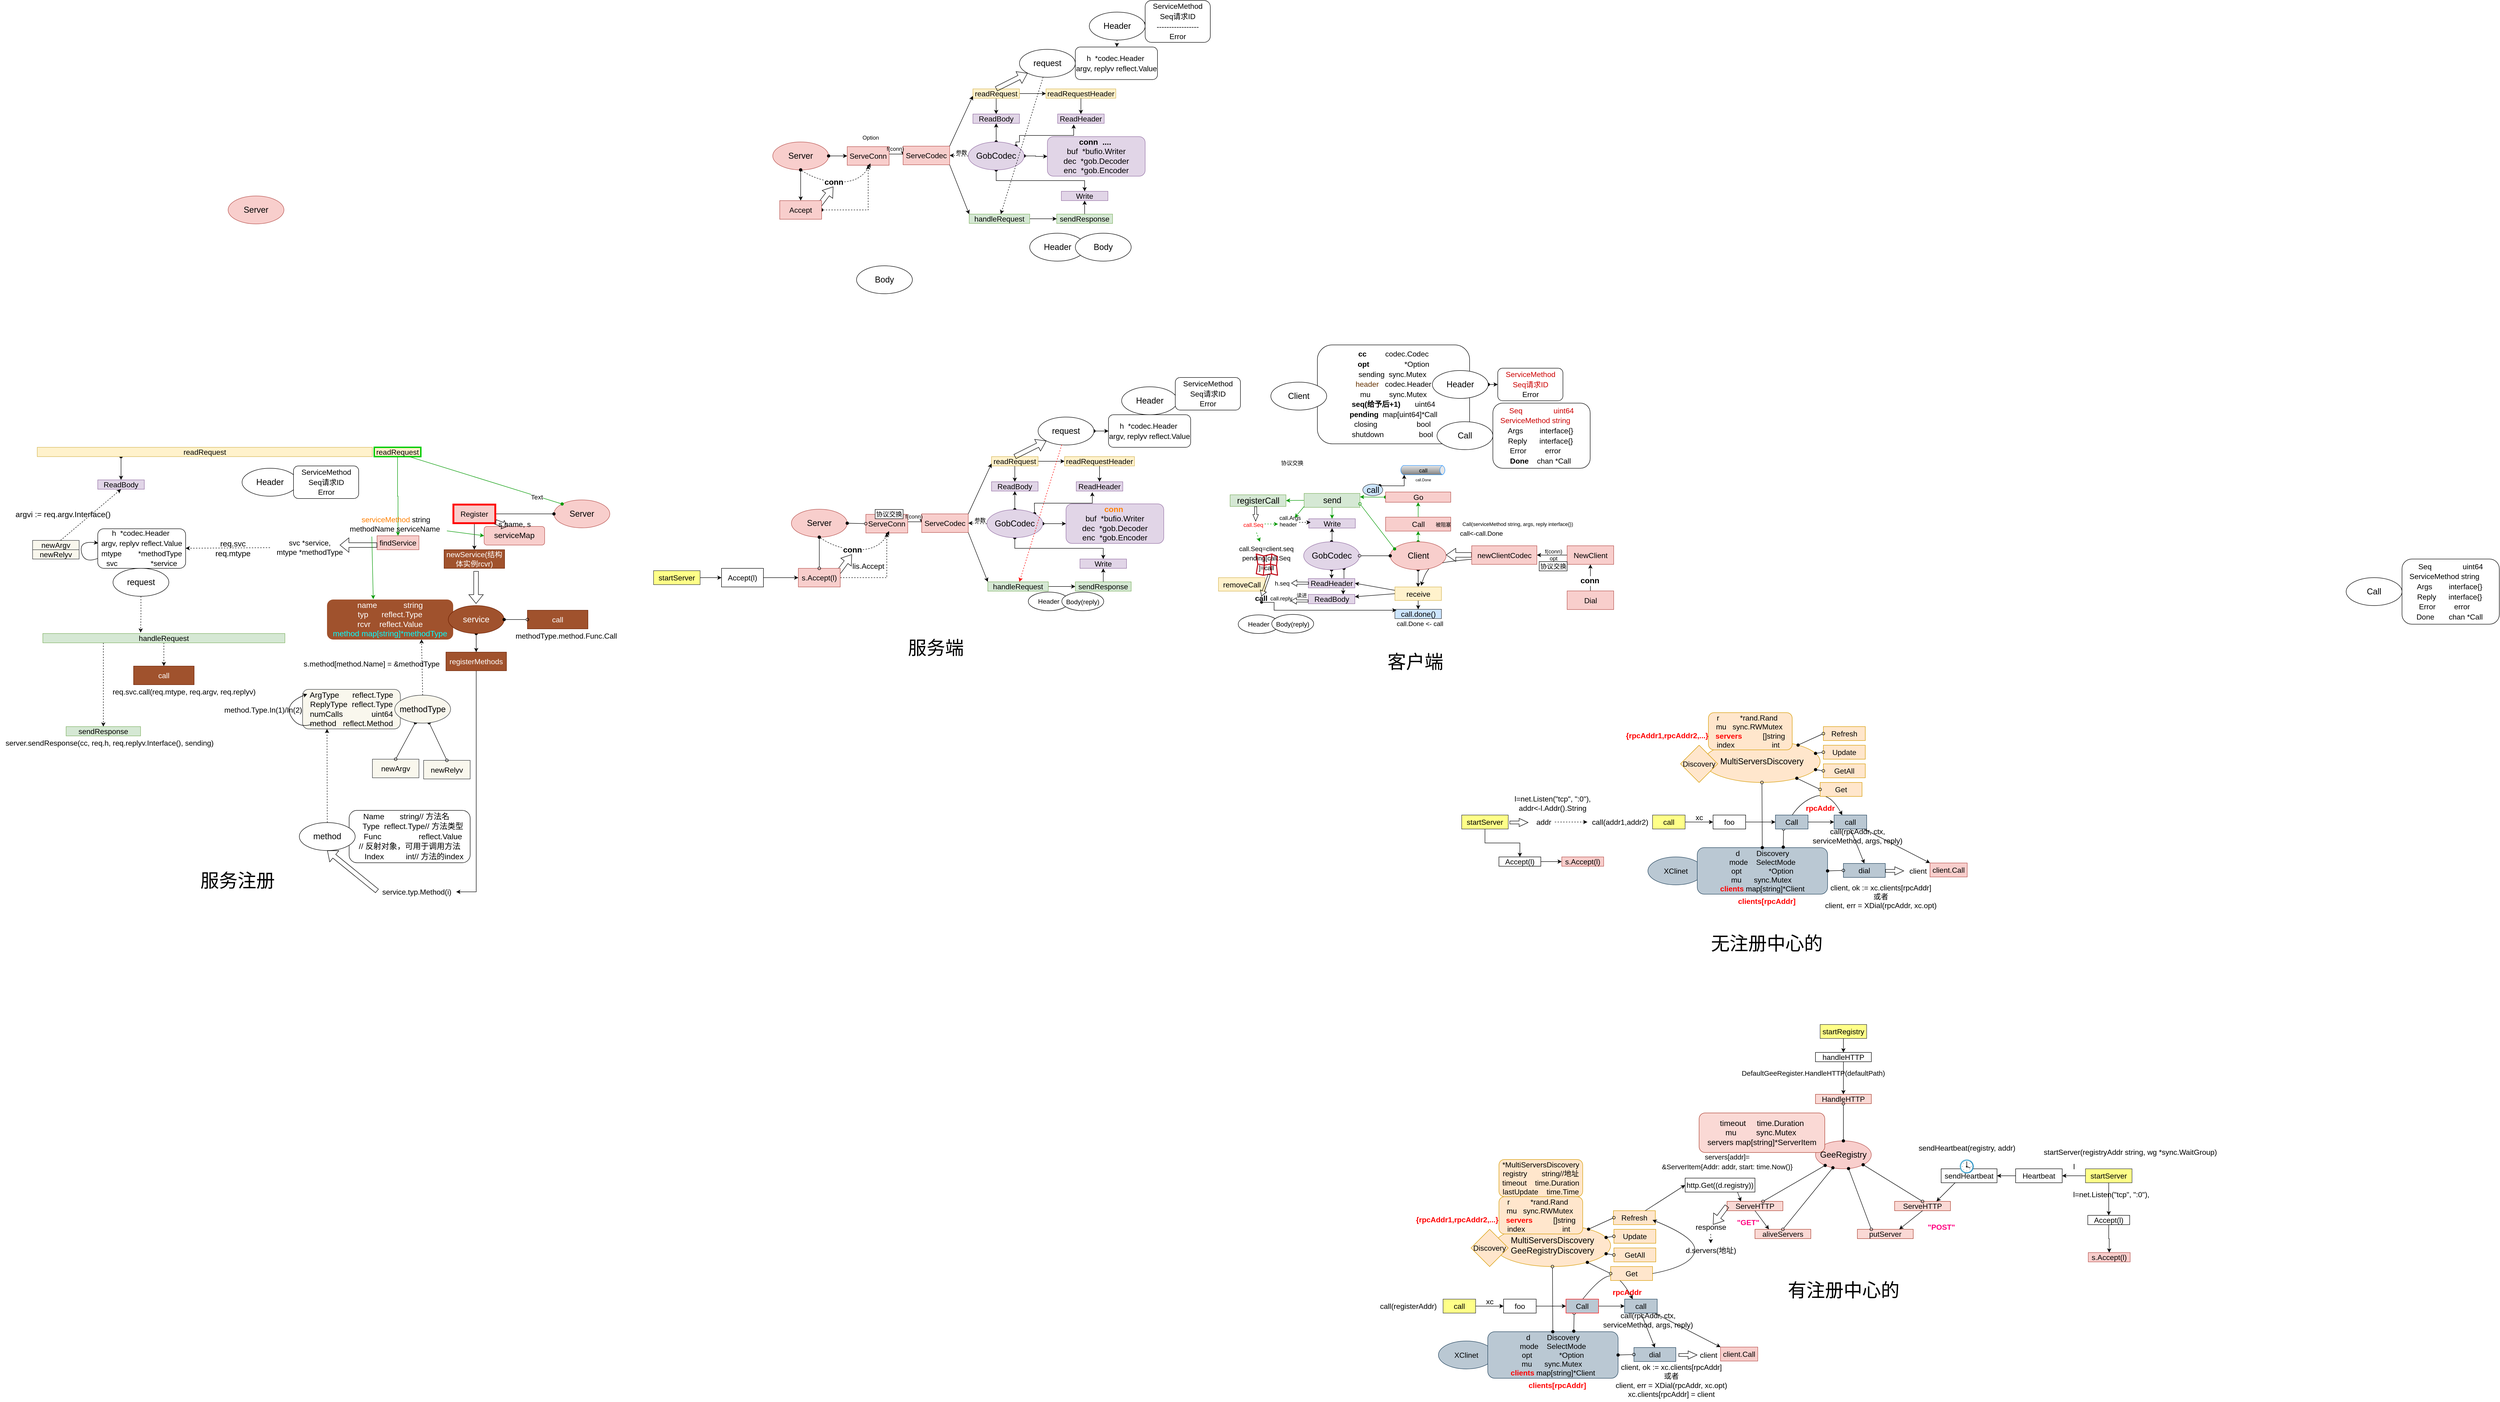 <mxfile version="20.5.3" type="github">
  <diagram id="eaODy8OyjdZ2wIO0BQc4" name="第 1 页">
    <mxGraphModel dx="2921" dy="2111" grid="1" gridSize="10" guides="0" tooltips="1" connect="1" arrows="1" fold="1" page="1" pageScale="1" pageWidth="827" pageHeight="1169" math="0" shadow="0">
      <root>
        <mxCell id="0" />
        <mxCell id="1" parent="0" />
        <mxCell id="Q20ag6hyfN0oVEh9UmIF-32" value="" style="curved=1;endArrow=classic;html=1;rounded=0;strokeColor=#000000;fontSize=16;fontColor=#000000;entryX=0.25;entryY=0;entryDx=0;entryDy=0;" parent="1" target="Q20ag6hyfN0oVEh9UmIF-27" edge="1">
          <mxGeometry width="50" height="50" relative="1" as="geometry">
            <mxPoint x="2240" y="1670" as="sourcePoint" />
            <mxPoint x="2290" y="1660" as="targetPoint" />
            <Array as="points">
              <mxPoint x="2260" y="1640" />
              <mxPoint x="2320" y="1620" />
            </Array>
          </mxGeometry>
        </mxCell>
        <mxCell id="Q20ag6hyfN0oVEh9UmIF-3" value="MultiServersDiscovery" style="ellipse;whiteSpace=wrap;html=1;fontSize=18;fillColor=#ffe6cc;strokeColor=#d79b00;" parent="1" vertex="1">
          <mxGeometry x="2050" y="1510" width="250" height="90" as="geometry" />
        </mxCell>
        <mxCell id="WHc0qpJLoC56aHPQvS_u-52" style="edgeStyle=orthogonalEdgeStyle;rounded=0;orthogonalLoop=1;jettySize=auto;html=1;exitX=0.722;exitY=0.95;exitDx=0;exitDy=0;entryX=0.75;entryY=0;entryDx=0;entryDy=0;fontSize=18;fontColor=#000000;startArrow=oval;startFill=1;exitPerimeter=0;" parent="1" source="IQ6RkOMLoomqvwZGH2zf-110" target="WHc0qpJLoC56aHPQvS_u-50" edge="1">
          <mxGeometry relative="1" as="geometry">
            <mxPoint x="1360.5" y="1247.17" as="sourcePoint" />
            <mxPoint x="1294.5" y="1247.17" as="targetPoint" />
          </mxGeometry>
        </mxCell>
        <mxCell id="WHc0qpJLoC56aHPQvS_u-5" value="" style="curved=1;endArrow=classic;html=1;rounded=0;entryX=0.563;entryY=-0.092;entryDx=0;entryDy=0;entryPerimeter=0;exitX=0;exitY=0.75;exitDx=0;exitDy=0;" parent="1" source="IQ6RkOMLoomqvwZGH2zf-98" target="WHc0qpJLoC56aHPQvS_u-2" edge="1">
          <mxGeometry width="50" height="50" relative="1" as="geometry">
            <mxPoint x="1571.5" y="1149" as="sourcePoint" />
            <mxPoint x="1521.5" y="1139" as="targetPoint" />
            <Array as="points">
              <mxPoint x="1561.5" y="1119" />
              <mxPoint x="1471.5" y="1129" />
              <mxPoint x="1451.5" y="1149" />
            </Array>
          </mxGeometry>
        </mxCell>
        <mxCell id="IQ6RkOMLoomqvwZGH2zf-21" style="edgeStyle=orthogonalEdgeStyle;rounded=0;orthogonalLoop=1;jettySize=auto;html=1;exitX=1;exitY=0.5;exitDx=0;exitDy=0;entryX=0;entryY=0.5;entryDx=0;entryDy=0;fontColor=#000000;startArrow=oval;startFill=1;" parent="1" source="WYq7ycHT5v9ta-YoD3O0-1" target="WYq7ycHT5v9ta-YoD3O0-4" edge="1">
          <mxGeometry relative="1" as="geometry" />
        </mxCell>
        <mxCell id="WYq7ycHT5v9ta-YoD3O0-1" value="&lt;font style=&quot;font-size: 18px;&quot;&gt;Header&lt;/font&gt;" style="ellipse;whiteSpace=wrap;html=1;" parent="1" vertex="1">
          <mxGeometry x="799.5" y="750" width="120" height="60" as="geometry" />
        </mxCell>
        <mxCell id="IQ6RkOMLoomqvwZGH2zf-3" style="edgeStyle=orthogonalEdgeStyle;rounded=0;orthogonalLoop=1;jettySize=auto;html=1;exitX=1;exitY=0.5;exitDx=0;exitDy=0;entryX=0;entryY=0.5;entryDx=0;entryDy=0;startArrow=oval;startFill=1;" parent="1" source="WYq7ycHT5v9ta-YoD3O0-2" target="WYq7ycHT5v9ta-YoD3O0-5" edge="1">
          <mxGeometry relative="1" as="geometry" />
        </mxCell>
        <mxCell id="IQ6RkOMLoomqvwZGH2zf-8" style="edgeStyle=orthogonalEdgeStyle;rounded=0;orthogonalLoop=1;jettySize=auto;html=1;exitX=0.5;exitY=1;exitDx=0;exitDy=0;startArrow=oval;startFill=1;" parent="1" source="WYq7ycHT5v9ta-YoD3O0-2" target="IQ6RkOMLoomqvwZGH2zf-7" edge="1">
          <mxGeometry relative="1" as="geometry" />
        </mxCell>
        <mxCell id="IQ6RkOMLoomqvwZGH2zf-9" style="edgeStyle=orthogonalEdgeStyle;rounded=0;orthogonalLoop=1;jettySize=auto;html=1;exitX=0.5;exitY=0;exitDx=0;exitDy=0;entryX=0.5;entryY=1;entryDx=0;entryDy=0;startArrow=oval;startFill=1;" parent="1" source="WYq7ycHT5v9ta-YoD3O0-2" target="IQ6RkOMLoomqvwZGH2zf-5" edge="1">
          <mxGeometry relative="1" as="geometry" />
        </mxCell>
        <mxCell id="IQ6RkOMLoomqvwZGH2zf-10" style="edgeStyle=orthogonalEdgeStyle;rounded=0;orthogonalLoop=1;jettySize=auto;html=1;exitX=1;exitY=0;exitDx=0;exitDy=0;entryX=0.345;entryY=1.115;entryDx=0;entryDy=0;entryPerimeter=0;startArrow=oval;startFill=1;" parent="1" source="WYq7ycHT5v9ta-YoD3O0-2" target="IQ6RkOMLoomqvwZGH2zf-6" edge="1">
          <mxGeometry relative="1" as="geometry">
            <Array as="points">
              <mxPoint x="612" y="1014" />
              <mxPoint x="612" y="1000" />
              <mxPoint x="737" y="1000" />
            </Array>
          </mxGeometry>
        </mxCell>
        <mxCell id="WYq7ycHT5v9ta-YoD3O0-2" value="&lt;font style=&quot;font-size: 18px;&quot;&gt;GobCodec&lt;br&gt;&lt;/font&gt;" style="ellipse;whiteSpace=wrap;html=1;fillColor=#e1d5e7;strokeColor=#9673a6;" parent="1" vertex="1">
          <mxGeometry x="510" y="1014" width="120" height="60" as="geometry" />
        </mxCell>
        <mxCell id="WYq7ycHT5v9ta-YoD3O0-3" value="Body" style="ellipse;whiteSpace=wrap;html=1;fontSize=18;" parent="1" vertex="1">
          <mxGeometry x="230" y="490" width="120" height="60" as="geometry" />
        </mxCell>
        <mxCell id="WYq7ycHT5v9ta-YoD3O0-4" value="&lt;font style=&quot;font-size: 16px;&quot;&gt;ServiceMethod&lt;br&gt;Seq请求ID&lt;br&gt;Error&lt;/font&gt;" style="rounded=1;whiteSpace=wrap;html=1;fontSize=18;" parent="1" vertex="1">
          <mxGeometry x="914.75" y="730" width="140" height="70" as="geometry" />
        </mxCell>
        <mxCell id="WYq7ycHT5v9ta-YoD3O0-5" value="&lt;div style=&quot;font-size: 17px;&quot;&gt; &lt;font color=&quot;#ff8000&quot; style=&quot;font-size: 17px;&quot;&gt;&lt;b style=&quot;&quot;&gt;conn&lt;/b&gt;&amp;nbsp;&lt;/font&gt;&lt;/div&gt;&lt;div style=&quot;font-size: 17px;&quot;&gt;&lt;font style=&quot;font-size: 17px;&quot;&gt;&lt;span style=&quot;&quot;&gt; &lt;/span&gt;buf&amp;nbsp; *bufio.Writer&lt;/font&gt;&lt;/div&gt;&lt;div style=&quot;font-size: 17px;&quot;&gt;&lt;font style=&quot;font-size: 17px;&quot;&gt;&lt;span style=&quot;&quot;&gt; &lt;/span&gt;dec&amp;nbsp; *gob.Decoder&lt;/font&gt;&lt;/div&gt;&lt;div style=&quot;font-size: 17px;&quot;&gt; &lt;font style=&quot;font-size: 17px;&quot;&gt;enc&amp;nbsp; *gob.Encoder&lt;/font&gt;&lt;/div&gt;" style="rounded=1;whiteSpace=wrap;html=1;fontSize=18;fillColor=#e1d5e7;strokeColor=#9673a6;" parent="1" vertex="1">
          <mxGeometry x="680" y="1001.5" width="210" height="85" as="geometry" />
        </mxCell>
        <mxCell id="WYq7ycHT5v9ta-YoD3O0-6" value="Server" style="ellipse;whiteSpace=wrap;html=1;fontSize=18;fillColor=#f8cecc;strokeColor=#b85450;" parent="1" vertex="1">
          <mxGeometry x="90" y="1013" width="120" height="60" as="geometry" />
        </mxCell>
        <mxCell id="WYq7ycHT5v9ta-YoD3O0-10" style="edgeStyle=orthogonalEdgeStyle;rounded=0;orthogonalLoop=1;jettySize=auto;html=1;exitX=1;exitY=0.5;exitDx=0;exitDy=0;entryX=0;entryY=0.5;entryDx=0;entryDy=0;fontSize=16;startArrow=none;startFill=0;" parent="1" source="WYq7ycHT5v9ta-YoD3O0-8" target="WYq7ycHT5v9ta-YoD3O0-9" edge="1">
          <mxGeometry relative="1" as="geometry">
            <Array as="points">
              <mxPoint x="370" y="1040" />
            </Array>
          </mxGeometry>
        </mxCell>
        <mxCell id="WYq7ycHT5v9ta-YoD3O0-8" value="ServeConn" style="whiteSpace=wrap;html=1;fontSize=16;fillColor=#f8cecc;strokeColor=#b85450;" parent="1" vertex="1">
          <mxGeometry x="250" y="1024" width="90" height="40" as="geometry" />
        </mxCell>
        <mxCell id="IQ6RkOMLoomqvwZGH2zf-17" style="edgeStyle=orthogonalEdgeStyle;rounded=0;orthogonalLoop=1;jettySize=auto;html=1;exitX=0;exitY=0.5;exitDx=0;exitDy=0;fontColor=#009900;startArrow=none;startFill=0;dashed=1;entryX=1;entryY=0.5;entryDx=0;entryDy=0;" parent="1" source="WYq7ycHT5v9ta-YoD3O0-2" target="WYq7ycHT5v9ta-YoD3O0-9" edge="1">
          <mxGeometry relative="1" as="geometry">
            <mxPoint x="490" y="1070" as="targetPoint" />
          </mxGeometry>
        </mxCell>
        <mxCell id="WYq7ycHT5v9ta-YoD3O0-9" value="ServeCodec" style="whiteSpace=wrap;html=1;fontSize=16;fillColor=#f8cecc;strokeColor=#b85450;" parent="1" vertex="1">
          <mxGeometry x="370" y="1023" width="100" height="40" as="geometry" />
        </mxCell>
        <mxCell id="WYq7ycHT5v9ta-YoD3O0-16" style="edgeStyle=orthogonalEdgeStyle;rounded=0;orthogonalLoop=1;jettySize=auto;html=1;exitX=1;exitY=0.5;exitDx=0;exitDy=0;fontSize=16;startArrow=none;startFill=0;" parent="1" source="WYq7ycHT5v9ta-YoD3O0-11" target="WYq7ycHT5v9ta-YoD3O0-15" edge="1">
          <mxGeometry relative="1" as="geometry" />
        </mxCell>
        <mxCell id="IQ6RkOMLoomqvwZGH2zf-11" style="edgeStyle=orthogonalEdgeStyle;rounded=0;orthogonalLoop=1;jettySize=auto;html=1;exitX=0.5;exitY=1;exitDx=0;exitDy=0;entryX=0.5;entryY=0;entryDx=0;entryDy=0;startArrow=none;startFill=0;" parent="1" source="WYq7ycHT5v9ta-YoD3O0-11" target="IQ6RkOMLoomqvwZGH2zf-5" edge="1">
          <mxGeometry relative="1" as="geometry" />
        </mxCell>
        <mxCell id="WYq7ycHT5v9ta-YoD3O0-11" value="readRequest" style="whiteSpace=wrap;html=1;fontSize=16;fillColor=#fff2cc;strokeColor=#d6b656;" parent="1" vertex="1">
          <mxGeometry x="520" y="900" width="100" height="20" as="geometry" />
        </mxCell>
        <mxCell id="IQ6RkOMLoomqvwZGH2zf-14" style="edgeStyle=orthogonalEdgeStyle;rounded=0;orthogonalLoop=1;jettySize=auto;html=1;exitX=0.5;exitY=0;exitDx=0;exitDy=0;entryX=0.5;entryY=1;entryDx=0;entryDy=0;startArrow=none;startFill=0;" parent="1" source="WYq7ycHT5v9ta-YoD3O0-12" target="IQ6RkOMLoomqvwZGH2zf-7" edge="1">
          <mxGeometry relative="1" as="geometry" />
        </mxCell>
        <mxCell id="WYq7ycHT5v9ta-YoD3O0-12" value="sendResponse" style="whiteSpace=wrap;html=1;fontSize=16;fillColor=#d5e8d4;strokeColor=#82b366;" parent="1" vertex="1">
          <mxGeometry x="700" y="1169" width="120" height="20" as="geometry" />
        </mxCell>
        <mxCell id="WYq7ycHT5v9ta-YoD3O0-14" style="edgeStyle=orthogonalEdgeStyle;rounded=0;orthogonalLoop=1;jettySize=auto;html=1;exitX=1;exitY=0.5;exitDx=0;exitDy=0;entryX=0;entryY=0.5;entryDx=0;entryDy=0;fontSize=16;startArrow=none;startFill=0;" parent="1" source="WYq7ycHT5v9ta-YoD3O0-13" target="WYq7ycHT5v9ta-YoD3O0-12" edge="1">
          <mxGeometry relative="1" as="geometry" />
        </mxCell>
        <mxCell id="WYq7ycHT5v9ta-YoD3O0-13" value="handleRequest" style="whiteSpace=wrap;html=1;fontSize=16;fillColor=#d5e8d4;strokeColor=#82b366;" parent="1" vertex="1">
          <mxGeometry x="512" y="1169" width="130" height="20" as="geometry" />
        </mxCell>
        <mxCell id="IQ6RkOMLoomqvwZGH2zf-13" style="edgeStyle=orthogonalEdgeStyle;rounded=0;orthogonalLoop=1;jettySize=auto;html=1;exitX=0.5;exitY=1;exitDx=0;exitDy=0;entryX=0.5;entryY=0;entryDx=0;entryDy=0;startArrow=none;startFill=0;" parent="1" source="WYq7ycHT5v9ta-YoD3O0-15" target="IQ6RkOMLoomqvwZGH2zf-6" edge="1">
          <mxGeometry relative="1" as="geometry" />
        </mxCell>
        <mxCell id="WYq7ycHT5v9ta-YoD3O0-15" value="readRequestHeader" style="whiteSpace=wrap;html=1;fontSize=16;fillColor=#fff2cc;strokeColor=#d6b656;" parent="1" vertex="1">
          <mxGeometry x="677" y="900" width="150" height="20" as="geometry" />
        </mxCell>
        <mxCell id="WYq7ycHT5v9ta-YoD3O0-17" value="" style="endArrow=classic;html=1;rounded=0;fontSize=17;entryX=0;entryY=0.75;entryDx=0;entryDy=0;exitX=1;exitY=0;exitDx=0;exitDy=0;" parent="1" source="WYq7ycHT5v9ta-YoD3O0-9" target="WYq7ycHT5v9ta-YoD3O0-11" edge="1">
          <mxGeometry width="50" height="50" relative="1" as="geometry">
            <mxPoint x="450" y="1030" as="sourcePoint" />
            <mxPoint x="500" y="980" as="targetPoint" />
          </mxGeometry>
        </mxCell>
        <mxCell id="WYq7ycHT5v9ta-YoD3O0-18" value="" style="endArrow=classic;html=1;rounded=0;fontSize=17;entryX=0;entryY=0;entryDx=0;entryDy=0;exitX=1;exitY=1;exitDx=0;exitDy=0;" parent="1" source="WYq7ycHT5v9ta-YoD3O0-9" target="WYq7ycHT5v9ta-YoD3O0-13" edge="1">
          <mxGeometry width="50" height="50" relative="1" as="geometry">
            <mxPoint x="430" y="1140" as="sourcePoint" />
            <mxPoint x="480" y="1090" as="targetPoint" />
          </mxGeometry>
        </mxCell>
        <mxCell id="WYq7ycHT5v9ta-YoD3O0-21" value="" style="curved=1;endArrow=classic;html=1;rounded=0;fontSize=17;exitX=0.5;exitY=1;exitDx=0;exitDy=0;startArrow=oval;startFill=1;dashed=1;" parent="1" source="WYq7ycHT5v9ta-YoD3O0-6" edge="1">
          <mxGeometry width="50" height="50" relative="1" as="geometry">
            <mxPoint x="210" y="1210" as="sourcePoint" />
            <mxPoint x="300" y="1060" as="targetPoint" />
            <Array as="points">
              <mxPoint x="190" y="1100" />
              <mxPoint x="280" y="1100" />
            </Array>
          </mxGeometry>
        </mxCell>
        <mxCell id="WYq7ycHT5v9ta-YoD3O0-27" value="conn" style="edgeLabel;html=1;align=center;verticalAlign=middle;resizable=0;points=[];fontSize=17;fontStyle=1" parent="WYq7ycHT5v9ta-YoD3O0-21" vertex="1" connectable="0">
          <mxGeometry x="-0.139" y="-1" relative="1" as="geometry">
            <mxPoint as="offset" />
          </mxGeometry>
        </mxCell>
        <mxCell id="WYq7ycHT5v9ta-YoD3O0-23" value="" style="shape=flexArrow;endArrow=classic;html=1;rounded=0;fontSize=17;endWidth=17.143;endSize=6.429;" parent="1" edge="1">
          <mxGeometry width="50" height="50" relative="1" as="geometry">
            <mxPoint x="190" y="1150" as="sourcePoint" />
            <mxPoint x="220" y="1110" as="targetPoint" />
          </mxGeometry>
        </mxCell>
        <mxCell id="IQ6RkOMLoomqvwZGH2zf-32" style="edgeStyle=orthogonalEdgeStyle;rounded=0;orthogonalLoop=1;jettySize=auto;html=1;exitX=1;exitY=0.5;exitDx=0;exitDy=0;entryX=0.5;entryY=1;entryDx=0;entryDy=0;dashed=1;fontColor=#000000;startArrow=none;startFill=0;" parent="1" source="WYq7ycHT5v9ta-YoD3O0-19" target="WYq7ycHT5v9ta-YoD3O0-8" edge="1">
          <mxGeometry relative="1" as="geometry" />
        </mxCell>
        <mxCell id="WYq7ycHT5v9ta-YoD3O0-19" value="s.Accept(l)" style="whiteSpace=wrap;html=1;fontSize=16;fillColor=#f8cecc;strokeColor=#b85450;" parent="1" vertex="1">
          <mxGeometry x="105" y="1140" width="90" height="40" as="geometry" />
        </mxCell>
        <mxCell id="IQ6RkOMLoomqvwZGH2zf-5" value="ReadBody" style="whiteSpace=wrap;html=1;fontSize=16;fillColor=#e1d5e7;strokeColor=#9673a6;" parent="1" vertex="1">
          <mxGeometry x="520" y="954" width="100" height="20" as="geometry" />
        </mxCell>
        <mxCell id="IQ6RkOMLoomqvwZGH2zf-6" value="ReadHeader" style="whiteSpace=wrap;html=1;fontSize=16;fillColor=#e1d5e7;strokeColor=#9673a6;" parent="1" vertex="1">
          <mxGeometry x="702" y="954" width="100" height="20" as="geometry" />
        </mxCell>
        <mxCell id="IQ6RkOMLoomqvwZGH2zf-7" value="Write" style="whiteSpace=wrap;html=1;fontSize=16;fillColor=#e1d5e7;strokeColor=#9673a6;" parent="1" vertex="1">
          <mxGeometry x="710" y="1120" width="100" height="20" as="geometry" />
        </mxCell>
        <mxCell id="IQ6RkOMLoomqvwZGH2zf-18" value="&lt;font color=&quot;#000000&quot;&gt;参数&lt;/font&gt;" style="text;html=1;align=center;verticalAlign=middle;resizable=0;points=[];autosize=1;strokeColor=none;fillColor=none;fontColor=#009900;" parent="1" vertex="1">
          <mxGeometry x="470" y="1022" width="50" height="30" as="geometry" />
        </mxCell>
        <mxCell id="IQ6RkOMLoomqvwZGH2zf-20" value="f(conn)" style="text;html=1;align=center;verticalAlign=middle;resizable=0;points=[];autosize=1;strokeColor=none;fillColor=none;fontColor=#000000;" parent="1" vertex="1">
          <mxGeometry x="323" y="1013.5" width="60" height="30" as="geometry" />
        </mxCell>
        <mxCell id="IQ6RkOMLoomqvwZGH2zf-24" style="edgeStyle=orthogonalEdgeStyle;rounded=0;orthogonalLoop=1;jettySize=auto;html=1;exitX=1;exitY=0.5;exitDx=0;exitDy=0;entryX=0;entryY=0.5;entryDx=0;entryDy=0;fontColor=#000000;startArrow=oval;startFill=1;" parent="1" source="IQ6RkOMLoomqvwZGH2zf-22" target="IQ6RkOMLoomqvwZGH2zf-23" edge="1">
          <mxGeometry relative="1" as="geometry" />
        </mxCell>
        <mxCell id="IQ6RkOMLoomqvwZGH2zf-22" value="request" style="ellipse;whiteSpace=wrap;html=1;fontSize=18;" parent="1" vertex="1">
          <mxGeometry x="620" y="815" width="120" height="60" as="geometry" />
        </mxCell>
        <mxCell id="IQ6RkOMLoomqvwZGH2zf-23" value="&lt;div&gt;&lt;span style=&quot;font-size: 16px;&quot;&gt;h&amp;nbsp; *codec.Header&amp;nbsp;&lt;/span&gt;&lt;/div&gt;&lt;div&gt;&lt;span style=&quot;font-size: 16px;&quot;&gt;&lt;span style=&quot;&quot;&gt; &lt;/span&gt;argv, replyv reflect.Value&lt;/span&gt;&lt;/div&gt;" style="rounded=1;whiteSpace=wrap;html=1;fontSize=18;" parent="1" vertex="1">
          <mxGeometry x="771.25" y="810" width="176.5" height="70" as="geometry" />
        </mxCell>
        <mxCell id="IQ6RkOMLoomqvwZGH2zf-25" value="" style="shape=flexArrow;endArrow=classic;html=1;rounded=0;fontSize=17;endWidth=17.143;endSize=6.429;entryX=0;entryY=1;entryDx=0;entryDy=0;" parent="1" target="IQ6RkOMLoomqvwZGH2zf-22" edge="1">
          <mxGeometry width="50" height="50" relative="1" as="geometry">
            <mxPoint x="570" y="900" as="sourcePoint" />
            <mxPoint x="600" y="860" as="targetPoint" />
          </mxGeometry>
        </mxCell>
        <mxCell id="IQ6RkOMLoomqvwZGH2zf-26" value="&lt;font style=&quot;font-size: 14px;&quot;&gt;Header&lt;/font&gt;" style="ellipse;whiteSpace=wrap;html=1;" parent="1" vertex="1">
          <mxGeometry x="599" y="1191" width="88" height="40" as="geometry" />
        </mxCell>
        <mxCell id="IQ6RkOMLoomqvwZGH2zf-27" value="&lt;font style=&quot;font-size: 14px;&quot;&gt;Body(reply)&lt;/font&gt;" style="ellipse;whiteSpace=wrap;html=1;fontSize=18;" parent="1" vertex="1">
          <mxGeometry x="671" y="1191" width="90" height="40" as="geometry" />
        </mxCell>
        <mxCell id="IQ6RkOMLoomqvwZGH2zf-29" value="" style="endArrow=classic;html=1;rounded=0;fontColor=#000000;dashed=1;strokeColor=#FF0000;" parent="1" source="IQ6RkOMLoomqvwZGH2zf-22" edge="1">
          <mxGeometry width="50" height="50" relative="1" as="geometry">
            <mxPoint x="660" y="1069" as="sourcePoint" />
            <mxPoint x="580" y="1169" as="targetPoint" />
          </mxGeometry>
        </mxCell>
        <mxCell id="IQ6RkOMLoomqvwZGH2zf-35" value="" style="endArrow=classic;html=1;rounded=0;dashed=1;fontColor=#000000;" parent="1" source="WYq7ycHT5v9ta-YoD3O0-1" target="IQ6RkOMLoomqvwZGH2zf-23" edge="1">
          <mxGeometry width="50" height="50" relative="1" as="geometry">
            <mxPoint x="740" y="730" as="sourcePoint" />
            <mxPoint x="790" y="680" as="targetPoint" />
          </mxGeometry>
        </mxCell>
        <mxCell id="IQ6RkOMLoomqvwZGH2zf-36" value="&lt;font style=&quot;font-size: 18px;&quot;&gt;Call&lt;/font&gt;" style="ellipse;whiteSpace=wrap;html=1;" parent="1" vertex="1">
          <mxGeometry x="3430" y="1160" width="120" height="60" as="geometry" />
        </mxCell>
        <mxCell id="IQ6RkOMLoomqvwZGH2zf-38" value="&lt;div&gt;&lt;span style=&quot;font-size: 16px;&quot;&gt;&lt;span style=&quot;&quot;&gt; &lt;/span&gt;Seq&amp;nbsp; &amp;nbsp; &amp;nbsp; &amp;nbsp; &amp;nbsp; &amp;nbsp; &amp;nbsp; &amp;nbsp;uint64&lt;/span&gt;&lt;/div&gt;&lt;div&gt;&lt;span style=&quot;font-size: 16px;&quot;&gt;&lt;span style=&quot;&quot;&gt; &lt;/span&gt;ServiceMethod string&amp;nbsp; &amp;nbsp; &amp;nbsp;&amp;nbsp;&lt;/span&gt;&lt;/div&gt;&lt;div&gt;&lt;span style=&quot;font-size: 16px;&quot;&gt;&lt;span style=&quot;&quot;&gt; &lt;/span&gt;Args&amp;nbsp; &amp;nbsp; &amp;nbsp; &amp;nbsp; interface{}&amp;nbsp;&lt;/span&gt;&lt;/div&gt;&lt;div&gt;&lt;span style=&quot;font-size: 16px;&quot;&gt;&lt;span style=&quot;&quot;&gt; &lt;/span&gt;Reply&amp;nbsp; &amp;nbsp; &amp;nbsp; interface{}&amp;nbsp;&lt;/span&gt;&lt;/div&gt;&lt;div&gt;&lt;span style=&quot;font-size: 16px;&quot;&gt;&lt;span style=&quot;&quot;&gt; &lt;/span&gt;Error&amp;nbsp; &amp;nbsp; &amp;nbsp; &amp;nbsp; &amp;nbsp;error&amp;nbsp; &amp;nbsp; &amp;nbsp;&amp;nbsp;&lt;/span&gt;&lt;/div&gt;&lt;div&gt;&lt;span style=&quot;font-size: 16px;&quot;&gt;&lt;span style=&quot;&quot;&gt; &lt;/span&gt;Done&amp;nbsp; &amp;nbsp; &amp;nbsp; &amp;nbsp;chan *Call&amp;nbsp;&lt;/span&gt;&lt;/div&gt;" style="rounded=1;whiteSpace=wrap;html=1;fontSize=18;" parent="1" vertex="1">
          <mxGeometry x="3550" y="1120" width="209" height="140" as="geometry" />
        </mxCell>
        <mxCell id="IQ6RkOMLoomqvwZGH2zf-116" style="edgeStyle=orthogonalEdgeStyle;rounded=0;orthogonalLoop=1;jettySize=auto;html=1;exitX=0.5;exitY=0;exitDx=0;exitDy=0;fontSize=18;fontColor=#000000;startArrow=oval;startFill=1;entryX=0.5;entryY=1;entryDx=0;entryDy=0;strokeColor=#009900;" parent="1" source="IQ6RkOMLoomqvwZGH2zf-39" target="IQ6RkOMLoomqvwZGH2zf-117" edge="1">
          <mxGeometry relative="1" as="geometry">
            <mxPoint x="1436.5" y="1039" as="targetPoint" />
          </mxGeometry>
        </mxCell>
        <mxCell id="WHc0qpJLoC56aHPQvS_u-3" style="edgeStyle=orthogonalEdgeStyle;rounded=0;orthogonalLoop=1;jettySize=auto;html=1;exitX=0.5;exitY=1;exitDx=0;exitDy=0;startArrow=oval;startFill=1;" parent="1" source="IQ6RkOMLoomqvwZGH2zf-39" target="WHc0qpJLoC56aHPQvS_u-2" edge="1">
          <mxGeometry relative="1" as="geometry" />
        </mxCell>
        <mxCell id="IQ6RkOMLoomqvwZGH2zf-39" value="&lt;font style=&quot;font-size: 18px;&quot;&gt;Client&lt;/font&gt;" style="ellipse;whiteSpace=wrap;html=1;fillColor=#f8cecc;strokeColor=#b85450;" parent="1" vertex="1">
          <mxGeometry x="1376.5" y="1083" width="120" height="60" as="geometry" />
        </mxCell>
        <mxCell id="IQ6RkOMLoomqvwZGH2zf-40" value="&lt;div&gt;&lt;span style=&quot;font-size: 16px;&quot;&gt;&lt;span style=&quot;&quot;&gt; &lt;/span&gt;&lt;b&gt;cc&lt;/b&gt;&amp;nbsp; &amp;nbsp; &amp;nbsp; &amp;nbsp; &amp;nbsp;codec.Codec&lt;/span&gt;&lt;/div&gt;&lt;div&gt;&lt;span style=&quot;font-size: 16px;&quot;&gt;&lt;span style=&quot;&quot;&gt; &lt;/span&gt;&lt;b&gt;opt&lt;/b&gt;&amp;nbsp; &amp;nbsp; &amp;nbsp; &amp;nbsp; &amp;nbsp; &amp;nbsp; &amp;nbsp; &amp;nbsp; &amp;nbsp;*Option&lt;/span&gt;&lt;/div&gt;&lt;div&gt;&lt;span style=&quot;font-size: 16px;&quot;&gt;&lt;span style=&quot;&quot;&gt; &lt;/span&gt;sending&amp;nbsp; sync.Mutex&amp;nbsp;&lt;/span&gt;&lt;/div&gt;&lt;div&gt;&lt;span style=&quot;font-size: 16px;&quot;&gt;&lt;span style=&quot;&quot;&gt; &lt;/span&gt;&lt;font color=&quot;#663300&quot;&gt;header&lt;/font&gt;&amp;nbsp; &amp;nbsp;codec.Header&lt;/span&gt;&lt;/div&gt;&lt;div&gt;&lt;span style=&quot;font-size: 16px;&quot;&gt;&lt;span style=&quot;&quot;&gt; &lt;/span&gt;mu&amp;nbsp; &amp;nbsp; &amp;nbsp; &amp;nbsp; &amp;nbsp;sync.Mutex&lt;/span&gt;&lt;/div&gt;&lt;div&gt;&lt;span style=&quot;font-size: 16px;&quot;&gt;&lt;span style=&quot;&quot;&gt; &lt;/span&gt;&lt;b&gt;seq(给予后+1)&lt;/b&gt;&amp;nbsp; &amp;nbsp; &amp;nbsp; &amp;nbsp;uint64&lt;/span&gt;&lt;/div&gt;&lt;div&gt;&lt;span style=&quot;font-size: 16px;&quot;&gt;&lt;span style=&quot;&quot;&gt; &lt;/span&gt;&lt;b&gt;pending&lt;/b&gt;&amp;nbsp; map[uint64]*Call&lt;/span&gt;&lt;/div&gt;&lt;div&gt;&lt;span style=&quot;font-size: 16px;&quot;&gt;&lt;span style=&quot;&quot;&gt; &lt;/span&gt;closing&amp;nbsp; &amp;nbsp; &amp;nbsp; &amp;nbsp; &amp;nbsp; &amp;nbsp; &amp;nbsp; &amp;nbsp; &amp;nbsp; &amp;nbsp;bool&amp;nbsp;&lt;/span&gt;&lt;/div&gt;&lt;div&gt;&lt;span style=&quot;font-size: 16px;&quot;&gt;&lt;span style=&quot;&quot;&gt; &lt;/span&gt;shutdown&amp;nbsp; &amp;nbsp; &amp;nbsp; &amp;nbsp; &amp;nbsp; &amp;nbsp; &amp;nbsp; &amp;nbsp; &amp;nbsp;bool&amp;nbsp;&lt;/span&gt;&lt;/div&gt;" style="rounded=1;whiteSpace=wrap;html=1;fontSize=18;" parent="1" vertex="1">
          <mxGeometry x="1220" y="660" width="327" height="212.5" as="geometry" />
        </mxCell>
        <mxCell id="IQ6RkOMLoomqvwZGH2zf-41" style="edgeStyle=orthogonalEdgeStyle;rounded=0;orthogonalLoop=1;jettySize=auto;html=1;exitX=1;exitY=0.5;exitDx=0;exitDy=0;entryX=0;entryY=0.5;entryDx=0;entryDy=0;fontColor=#000000;startArrow=oval;startFill=1;" parent="1" source="IQ6RkOMLoomqvwZGH2zf-42" target="IQ6RkOMLoomqvwZGH2zf-48" edge="1">
          <mxGeometry relative="1" as="geometry" />
        </mxCell>
        <mxCell id="IQ6RkOMLoomqvwZGH2zf-42" value="&lt;font style=&quot;font-size: 18px;&quot;&gt;Header&lt;/font&gt;" style="ellipse;whiteSpace=wrap;html=1;" parent="1" vertex="1">
          <mxGeometry x="730" y="-55" width="120" height="60" as="geometry" />
        </mxCell>
        <mxCell id="IQ6RkOMLoomqvwZGH2zf-43" style="edgeStyle=orthogonalEdgeStyle;rounded=0;orthogonalLoop=1;jettySize=auto;html=1;exitX=1;exitY=0.5;exitDx=0;exitDy=0;entryX=0;entryY=0.5;entryDx=0;entryDy=0;startArrow=oval;startFill=1;" parent="1" source="IQ6RkOMLoomqvwZGH2zf-47" target="IQ6RkOMLoomqvwZGH2zf-49" edge="1">
          <mxGeometry relative="1" as="geometry" />
        </mxCell>
        <mxCell id="IQ6RkOMLoomqvwZGH2zf-44" style="edgeStyle=orthogonalEdgeStyle;rounded=0;orthogonalLoop=1;jettySize=auto;html=1;exitX=0.5;exitY=1;exitDx=0;exitDy=0;startArrow=oval;startFill=1;" parent="1" source="IQ6RkOMLoomqvwZGH2zf-47" target="IQ6RkOMLoomqvwZGH2zf-75" edge="1">
          <mxGeometry relative="1" as="geometry" />
        </mxCell>
        <mxCell id="IQ6RkOMLoomqvwZGH2zf-45" style="edgeStyle=orthogonalEdgeStyle;rounded=0;orthogonalLoop=1;jettySize=auto;html=1;exitX=0.5;exitY=0;exitDx=0;exitDy=0;entryX=0.5;entryY=1;entryDx=0;entryDy=0;startArrow=oval;startFill=1;" parent="1" source="IQ6RkOMLoomqvwZGH2zf-47" target="IQ6RkOMLoomqvwZGH2zf-73" edge="1">
          <mxGeometry relative="1" as="geometry" />
        </mxCell>
        <mxCell id="IQ6RkOMLoomqvwZGH2zf-46" style="edgeStyle=orthogonalEdgeStyle;rounded=0;orthogonalLoop=1;jettySize=auto;html=1;exitX=1;exitY=0;exitDx=0;exitDy=0;entryX=0.345;entryY=1.115;entryDx=0;entryDy=0;entryPerimeter=0;startArrow=oval;startFill=1;" parent="1" source="IQ6RkOMLoomqvwZGH2zf-47" target="IQ6RkOMLoomqvwZGH2zf-74" edge="1">
          <mxGeometry relative="1" as="geometry">
            <Array as="points">
              <mxPoint x="572" y="224" />
              <mxPoint x="580" y="224" />
              <mxPoint x="580" y="210" />
              <mxPoint x="697" y="210" />
            </Array>
          </mxGeometry>
        </mxCell>
        <mxCell id="IQ6RkOMLoomqvwZGH2zf-47" value="&lt;font style=&quot;font-size: 18px;&quot;&gt;GobCodec&lt;br&gt;&lt;/font&gt;" style="ellipse;whiteSpace=wrap;html=1;fillColor=#e1d5e7;strokeColor=#9673a6;" parent="1" vertex="1">
          <mxGeometry x="470" y="224" width="120" height="60" as="geometry" />
        </mxCell>
        <mxCell id="IQ6RkOMLoomqvwZGH2zf-48" value="&lt;font style=&quot;font-size: 16px;&quot;&gt;ServiceMethod&lt;br&gt;Seq请求ID&lt;br&gt;-----------------&lt;br&gt;Error&lt;/font&gt;" style="rounded=1;whiteSpace=wrap;html=1;fontSize=18;" parent="1" vertex="1">
          <mxGeometry x="850" y="-80" width="140" height="90" as="geometry" />
        </mxCell>
        <mxCell id="IQ6RkOMLoomqvwZGH2zf-49" value="&lt;div style=&quot;font-size: 17px;&quot;&gt; &lt;font style=&quot;font-size: 17px;&quot;&gt;&lt;b&gt;conn&amp;nbsp; ....&lt;/b&gt;&amp;nbsp;&lt;/font&gt;&lt;/div&gt;&lt;div style=&quot;font-size: 17px;&quot;&gt;&lt;font style=&quot;font-size: 17px;&quot;&gt;&lt;span style=&quot;&quot;&gt; &lt;/span&gt;buf&amp;nbsp; *bufio.Writer&lt;/font&gt;&lt;/div&gt;&lt;div style=&quot;font-size: 17px;&quot;&gt;&lt;font style=&quot;font-size: 17px;&quot;&gt;&lt;span style=&quot;&quot;&gt; &lt;/span&gt;dec&amp;nbsp; *gob.Decoder&lt;/font&gt;&lt;/div&gt;&lt;div style=&quot;font-size: 17px;&quot;&gt; &lt;font style=&quot;font-size: 17px;&quot;&gt;enc&amp;nbsp; *gob.Encoder&lt;/font&gt;&lt;/div&gt;" style="rounded=1;whiteSpace=wrap;html=1;fontSize=18;fillColor=#e1d5e7;strokeColor=#9673a6;" parent="1" vertex="1">
          <mxGeometry x="640" y="212.5" width="210" height="85" as="geometry" />
        </mxCell>
        <mxCell id="IQ6RkOMLoomqvwZGH2zf-50" value="Server" style="ellipse;whiteSpace=wrap;html=1;fontSize=18;fillColor=#f8cecc;strokeColor=#b85450;" parent="1" vertex="1">
          <mxGeometry x="50" y="224" width="120" height="60" as="geometry" />
        </mxCell>
        <mxCell id="IQ6RkOMLoomqvwZGH2zf-51" value="" style="endArrow=classic;html=1;rounded=0;fontSize=16;exitX=1;exitY=0.5;exitDx=0;exitDy=0;startArrow=oval;startFill=1;entryX=0;entryY=0.5;entryDx=0;entryDy=0;" parent="1" source="IQ6RkOMLoomqvwZGH2zf-50" target="IQ6RkOMLoomqvwZGH2zf-53" edge="1">
          <mxGeometry width="50" height="50" relative="1" as="geometry">
            <mxPoint x="210" y="285" as="sourcePoint" />
            <mxPoint x="240" y="250" as="targetPoint" />
          </mxGeometry>
        </mxCell>
        <mxCell id="IQ6RkOMLoomqvwZGH2zf-52" style="edgeStyle=orthogonalEdgeStyle;rounded=0;orthogonalLoop=1;jettySize=auto;html=1;exitX=1;exitY=0.5;exitDx=0;exitDy=0;entryX=0;entryY=0.5;entryDx=0;entryDy=0;fontSize=16;startArrow=none;startFill=0;" parent="1" source="IQ6RkOMLoomqvwZGH2zf-53" target="IQ6RkOMLoomqvwZGH2zf-55" edge="1">
          <mxGeometry relative="1" as="geometry">
            <Array as="points">
              <mxPoint x="330" y="250" />
            </Array>
          </mxGeometry>
        </mxCell>
        <mxCell id="IQ6RkOMLoomqvwZGH2zf-53" value="ServeConn" style="whiteSpace=wrap;html=1;fontSize=16;fillColor=#f8cecc;strokeColor=#b85450;" parent="1" vertex="1">
          <mxGeometry x="210" y="234" width="90" height="40" as="geometry" />
        </mxCell>
        <mxCell id="IQ6RkOMLoomqvwZGH2zf-54" style="edgeStyle=orthogonalEdgeStyle;rounded=0;orthogonalLoop=1;jettySize=auto;html=1;exitX=0;exitY=0.5;exitDx=0;exitDy=0;fontColor=#009900;startArrow=none;startFill=0;dashed=1;entryX=1;entryY=0.5;entryDx=0;entryDy=0;" parent="1" source="IQ6RkOMLoomqvwZGH2zf-47" target="IQ6RkOMLoomqvwZGH2zf-55" edge="1">
          <mxGeometry relative="1" as="geometry">
            <mxPoint x="450" y="280" as="targetPoint" />
          </mxGeometry>
        </mxCell>
        <mxCell id="IQ6RkOMLoomqvwZGH2zf-55" value="ServeCodec" style="whiteSpace=wrap;html=1;fontSize=16;fillColor=#f8cecc;strokeColor=#b85450;" parent="1" vertex="1">
          <mxGeometry x="330" y="233" width="100" height="40" as="geometry" />
        </mxCell>
        <mxCell id="IQ6RkOMLoomqvwZGH2zf-56" style="edgeStyle=orthogonalEdgeStyle;rounded=0;orthogonalLoop=1;jettySize=auto;html=1;exitX=1;exitY=0.5;exitDx=0;exitDy=0;fontSize=16;startArrow=none;startFill=0;" parent="1" source="IQ6RkOMLoomqvwZGH2zf-58" target="IQ6RkOMLoomqvwZGH2zf-64" edge="1">
          <mxGeometry relative="1" as="geometry" />
        </mxCell>
        <mxCell id="IQ6RkOMLoomqvwZGH2zf-57" style="edgeStyle=orthogonalEdgeStyle;rounded=0;orthogonalLoop=1;jettySize=auto;html=1;exitX=0.5;exitY=1;exitDx=0;exitDy=0;entryX=0.5;entryY=0;entryDx=0;entryDy=0;startArrow=none;startFill=0;" parent="1" source="IQ6RkOMLoomqvwZGH2zf-58" target="IQ6RkOMLoomqvwZGH2zf-73" edge="1">
          <mxGeometry relative="1" as="geometry" />
        </mxCell>
        <mxCell id="IQ6RkOMLoomqvwZGH2zf-58" value="readRequest" style="whiteSpace=wrap;html=1;fontSize=16;fillColor=#fff2cc;strokeColor=#d6b656;" parent="1" vertex="1">
          <mxGeometry x="480" y="110" width="100" height="20" as="geometry" />
        </mxCell>
        <mxCell id="IQ6RkOMLoomqvwZGH2zf-59" style="edgeStyle=orthogonalEdgeStyle;rounded=0;orthogonalLoop=1;jettySize=auto;html=1;exitX=0.5;exitY=0;exitDx=0;exitDy=0;entryX=0.5;entryY=1;entryDx=0;entryDy=0;startArrow=none;startFill=0;" parent="1" source="IQ6RkOMLoomqvwZGH2zf-60" target="IQ6RkOMLoomqvwZGH2zf-75" edge="1">
          <mxGeometry relative="1" as="geometry" />
        </mxCell>
        <mxCell id="IQ6RkOMLoomqvwZGH2zf-60" value="sendResponse" style="whiteSpace=wrap;html=1;fontSize=16;fillColor=#d5e8d4;strokeColor=#82b366;" parent="1" vertex="1">
          <mxGeometry x="660" y="379" width="120" height="20" as="geometry" />
        </mxCell>
        <mxCell id="IQ6RkOMLoomqvwZGH2zf-61" style="edgeStyle=orthogonalEdgeStyle;rounded=0;orthogonalLoop=1;jettySize=auto;html=1;exitX=1;exitY=0.5;exitDx=0;exitDy=0;entryX=0;entryY=0.5;entryDx=0;entryDy=0;fontSize=16;startArrow=none;startFill=0;" parent="1" source="IQ6RkOMLoomqvwZGH2zf-62" target="IQ6RkOMLoomqvwZGH2zf-60" edge="1">
          <mxGeometry relative="1" as="geometry" />
        </mxCell>
        <mxCell id="IQ6RkOMLoomqvwZGH2zf-62" value="handleRequest" style="whiteSpace=wrap;html=1;fontSize=16;fillColor=#d5e8d4;strokeColor=#82b366;" parent="1" vertex="1">
          <mxGeometry x="472" y="379" width="130" height="20" as="geometry" />
        </mxCell>
        <mxCell id="IQ6RkOMLoomqvwZGH2zf-63" style="edgeStyle=orthogonalEdgeStyle;rounded=0;orthogonalLoop=1;jettySize=auto;html=1;exitX=0.5;exitY=1;exitDx=0;exitDy=0;entryX=0.5;entryY=0;entryDx=0;entryDy=0;startArrow=none;startFill=0;" parent="1" source="IQ6RkOMLoomqvwZGH2zf-64" target="IQ6RkOMLoomqvwZGH2zf-74" edge="1">
          <mxGeometry relative="1" as="geometry" />
        </mxCell>
        <mxCell id="IQ6RkOMLoomqvwZGH2zf-64" value="readRequestHeader" style="whiteSpace=wrap;html=1;fontSize=16;fillColor=#fff2cc;strokeColor=#d6b656;" parent="1" vertex="1">
          <mxGeometry x="637" y="110" width="150" height="20" as="geometry" />
        </mxCell>
        <mxCell id="IQ6RkOMLoomqvwZGH2zf-65" value="" style="endArrow=classic;html=1;rounded=0;fontSize=17;entryX=0;entryY=0.75;entryDx=0;entryDy=0;exitX=1;exitY=0;exitDx=0;exitDy=0;" parent="1" source="IQ6RkOMLoomqvwZGH2zf-55" target="IQ6RkOMLoomqvwZGH2zf-58" edge="1">
          <mxGeometry width="50" height="50" relative="1" as="geometry">
            <mxPoint x="410" y="240" as="sourcePoint" />
            <mxPoint x="460" y="190" as="targetPoint" />
          </mxGeometry>
        </mxCell>
        <mxCell id="IQ6RkOMLoomqvwZGH2zf-66" value="" style="endArrow=classic;html=1;rounded=0;fontSize=17;entryX=0;entryY=0;entryDx=0;entryDy=0;exitX=1;exitY=1;exitDx=0;exitDy=0;" parent="1" source="IQ6RkOMLoomqvwZGH2zf-55" target="IQ6RkOMLoomqvwZGH2zf-62" edge="1">
          <mxGeometry width="50" height="50" relative="1" as="geometry">
            <mxPoint x="390" y="350" as="sourcePoint" />
            <mxPoint x="440" y="300" as="targetPoint" />
          </mxGeometry>
        </mxCell>
        <mxCell id="IQ6RkOMLoomqvwZGH2zf-67" value="" style="curved=1;endArrow=classic;html=1;rounded=0;fontSize=17;exitX=0.5;exitY=1;exitDx=0;exitDy=0;startArrow=oval;startFill=1;dashed=1;" parent="1" source="IQ6RkOMLoomqvwZGH2zf-50" edge="1">
          <mxGeometry width="50" height="50" relative="1" as="geometry">
            <mxPoint x="170" y="420" as="sourcePoint" />
            <mxPoint x="260" y="270" as="targetPoint" />
            <Array as="points">
              <mxPoint x="150" y="310" />
              <mxPoint x="240" y="310" />
            </Array>
          </mxGeometry>
        </mxCell>
        <mxCell id="IQ6RkOMLoomqvwZGH2zf-68" value="conn" style="edgeLabel;html=1;align=center;verticalAlign=middle;resizable=0;points=[];fontSize=17;fontStyle=1" parent="IQ6RkOMLoomqvwZGH2zf-67" vertex="1" connectable="0">
          <mxGeometry x="-0.139" y="-1" relative="1" as="geometry">
            <mxPoint as="offset" />
          </mxGeometry>
        </mxCell>
        <mxCell id="IQ6RkOMLoomqvwZGH2zf-69" value="" style="endArrow=classic;html=1;rounded=0;fontSize=16;exitX=0.5;exitY=1;exitDx=0;exitDy=0;startArrow=oval;startFill=1;entryX=0.5;entryY=0;entryDx=0;entryDy=0;" parent="1" source="IQ6RkOMLoomqvwZGH2zf-50" target="IQ6RkOMLoomqvwZGH2zf-72" edge="1">
          <mxGeometry width="50" height="50" relative="1" as="geometry">
            <mxPoint x="50" y="359.29" as="sourcePoint" />
            <mxPoint x="90" y="359.29" as="targetPoint" />
          </mxGeometry>
        </mxCell>
        <mxCell id="IQ6RkOMLoomqvwZGH2zf-70" value="" style="shape=flexArrow;endArrow=classic;html=1;rounded=0;fontSize=17;endWidth=17.143;endSize=6.429;" parent="1" edge="1">
          <mxGeometry width="50" height="50" relative="1" as="geometry">
            <mxPoint x="150" y="360" as="sourcePoint" />
            <mxPoint x="180" y="320" as="targetPoint" />
          </mxGeometry>
        </mxCell>
        <mxCell id="IQ6RkOMLoomqvwZGH2zf-71" style="edgeStyle=orthogonalEdgeStyle;rounded=0;orthogonalLoop=1;jettySize=auto;html=1;exitX=1;exitY=0.5;exitDx=0;exitDy=0;entryX=0.5;entryY=1;entryDx=0;entryDy=0;dashed=1;fontColor=#000000;startArrow=oval;startFill=1;" parent="1" source="IQ6RkOMLoomqvwZGH2zf-72" target="IQ6RkOMLoomqvwZGH2zf-53" edge="1">
          <mxGeometry relative="1" as="geometry" />
        </mxCell>
        <mxCell id="IQ6RkOMLoomqvwZGH2zf-72" value="Accept" style="whiteSpace=wrap;html=1;fontSize=16;fillColor=#f8cecc;strokeColor=#b85450;" parent="1" vertex="1">
          <mxGeometry x="65" y="350" width="90" height="40" as="geometry" />
        </mxCell>
        <mxCell id="IQ6RkOMLoomqvwZGH2zf-73" value="ReadBody" style="whiteSpace=wrap;html=1;fontSize=16;fillColor=#e1d5e7;strokeColor=#9673a6;" parent="1" vertex="1">
          <mxGeometry x="480" y="164" width="100" height="20" as="geometry" />
        </mxCell>
        <mxCell id="IQ6RkOMLoomqvwZGH2zf-74" value="ReadHeader" style="whiteSpace=wrap;html=1;fontSize=16;fillColor=#e1d5e7;strokeColor=#9673a6;" parent="1" vertex="1">
          <mxGeometry x="662" y="164" width="100" height="20" as="geometry" />
        </mxCell>
        <mxCell id="IQ6RkOMLoomqvwZGH2zf-75" value="Write" style="whiteSpace=wrap;html=1;fontSize=16;fillColor=#e1d5e7;strokeColor=#9673a6;" parent="1" vertex="1">
          <mxGeometry x="670" y="330" width="100" height="20" as="geometry" />
        </mxCell>
        <mxCell id="IQ6RkOMLoomqvwZGH2zf-76" value="&lt;font color=&quot;#000000&quot;&gt;参数&lt;/font&gt;" style="text;html=1;align=center;verticalAlign=middle;resizable=0;points=[];autosize=1;strokeColor=none;fillColor=none;fontColor=#009900;" parent="1" vertex="1">
          <mxGeometry x="430" y="232" width="50" height="30" as="geometry" />
        </mxCell>
        <mxCell id="IQ6RkOMLoomqvwZGH2zf-77" value="f(conn)" style="text;html=1;align=center;verticalAlign=middle;resizable=0;points=[];autosize=1;strokeColor=none;fillColor=none;fontColor=#000000;" parent="1" vertex="1">
          <mxGeometry x="283" y="223.5" width="60" height="30" as="geometry" />
        </mxCell>
        <mxCell id="IQ6RkOMLoomqvwZGH2zf-78" style="edgeStyle=orthogonalEdgeStyle;rounded=0;orthogonalLoop=1;jettySize=auto;html=1;exitX=1;exitY=0.5;exitDx=0;exitDy=0;entryX=0;entryY=0.5;entryDx=0;entryDy=0;fontColor=#000000;startArrow=oval;startFill=1;" parent="1" source="IQ6RkOMLoomqvwZGH2zf-79" target="IQ6RkOMLoomqvwZGH2zf-80" edge="1">
          <mxGeometry relative="1" as="geometry" />
        </mxCell>
        <mxCell id="IQ6RkOMLoomqvwZGH2zf-79" value="request" style="ellipse;whiteSpace=wrap;html=1;fontSize=18;" parent="1" vertex="1">
          <mxGeometry x="580" y="25" width="120" height="60" as="geometry" />
        </mxCell>
        <mxCell id="IQ6RkOMLoomqvwZGH2zf-80" value="&lt;div&gt;&lt;span style=&quot;font-size: 16px;&quot;&gt;h&amp;nbsp; *codec.Header&amp;nbsp;&lt;/span&gt;&lt;/div&gt;&lt;div&gt;&lt;span style=&quot;font-size: 16px;&quot;&gt;&lt;span style=&quot;&quot;&gt; &lt;/span&gt;argv, replyv reflect.Value&lt;/span&gt;&lt;/div&gt;" style="rounded=1;whiteSpace=wrap;html=1;fontSize=18;" parent="1" vertex="1">
          <mxGeometry x="700" y="20" width="176.5" height="70" as="geometry" />
        </mxCell>
        <mxCell id="IQ6RkOMLoomqvwZGH2zf-81" value="" style="shape=flexArrow;endArrow=classic;html=1;rounded=0;fontSize=17;endWidth=17.143;endSize=6.429;entryX=0;entryY=1;entryDx=0;entryDy=0;" parent="1" target="IQ6RkOMLoomqvwZGH2zf-79" edge="1">
          <mxGeometry width="50" height="50" relative="1" as="geometry">
            <mxPoint x="530" y="110" as="sourcePoint" />
            <mxPoint x="560" y="70" as="targetPoint" />
          </mxGeometry>
        </mxCell>
        <mxCell id="IQ6RkOMLoomqvwZGH2zf-82" value="&lt;font style=&quot;font-size: 18px;&quot;&gt;Header&lt;/font&gt;" style="ellipse;whiteSpace=wrap;html=1;" parent="1" vertex="1">
          <mxGeometry x="602" y="420" width="120" height="60" as="geometry" />
        </mxCell>
        <mxCell id="IQ6RkOMLoomqvwZGH2zf-83" value="Body" style="ellipse;whiteSpace=wrap;html=1;fontSize=18;" parent="1" vertex="1">
          <mxGeometry x="700" y="420" width="120" height="60" as="geometry" />
        </mxCell>
        <mxCell id="IQ6RkOMLoomqvwZGH2zf-84" value="" style="endArrow=classic;html=1;rounded=0;fontColor=#000000;dashed=1;" parent="1" source="IQ6RkOMLoomqvwZGH2zf-79" edge="1">
          <mxGeometry width="50" height="50" relative="1" as="geometry">
            <mxPoint x="620" y="279" as="sourcePoint" />
            <mxPoint x="540" y="379.0" as="targetPoint" />
          </mxGeometry>
        </mxCell>
        <mxCell id="IQ6RkOMLoomqvwZGH2zf-85" value="" style="endArrow=classic;html=1;rounded=0;dashed=1;fontColor=#000000;" parent="1" source="IQ6RkOMLoomqvwZGH2zf-42" target="IQ6RkOMLoomqvwZGH2zf-80" edge="1">
          <mxGeometry width="50" height="50" relative="1" as="geometry">
            <mxPoint x="700" y="-60" as="sourcePoint" />
            <mxPoint x="750" y="-110" as="targetPoint" />
          </mxGeometry>
        </mxCell>
        <mxCell id="IQ6RkOMLoomqvwZGH2zf-97" style="edgeStyle=orthogonalEdgeStyle;rounded=0;orthogonalLoop=1;jettySize=auto;html=1;exitX=0.5;exitY=0;exitDx=0;exitDy=0;entryX=0.5;entryY=1;entryDx=0;entryDy=0;fontColor=#000000;startArrow=none;startFill=0;" parent="1" source="IQ6RkOMLoomqvwZGH2zf-86" target="IQ6RkOMLoomqvwZGH2zf-89" edge="1">
          <mxGeometry relative="1" as="geometry" />
        </mxCell>
        <mxCell id="IQ6RkOMLoomqvwZGH2zf-99" value="&lt;font style=&quot;font-size: 17px;&quot;&gt;&lt;b&gt;conn&lt;/b&gt;&lt;/font&gt;" style="edgeLabel;html=1;align=center;verticalAlign=middle;resizable=0;points=[];fontColor=#000000;" parent="IQ6RkOMLoomqvwZGH2zf-97" vertex="1" connectable="0">
          <mxGeometry x="-0.224" y="2" relative="1" as="geometry">
            <mxPoint as="offset" />
          </mxGeometry>
        </mxCell>
        <mxCell id="IQ6RkOMLoomqvwZGH2zf-86" value="Dial" style="whiteSpace=wrap;html=1;fontSize=16;fillColor=#f8cecc;strokeColor=#b85450;" parent="1" vertex="1">
          <mxGeometry x="1756.5" y="1188.5" width="100" height="40" as="geometry" />
        </mxCell>
        <mxCell id="IQ6RkOMLoomqvwZGH2zf-100" style="edgeStyle=orthogonalEdgeStyle;rounded=0;orthogonalLoop=1;jettySize=auto;html=1;exitX=0;exitY=0.5;exitDx=0;exitDy=0;fontColor=#000000;startArrow=none;startFill=0;" parent="1" source="IQ6RkOMLoomqvwZGH2zf-89" target="IQ6RkOMLoomqvwZGH2zf-98" edge="1">
          <mxGeometry relative="1" as="geometry" />
        </mxCell>
        <mxCell id="IQ6RkOMLoomqvwZGH2zf-89" value="NewClient" style="whiteSpace=wrap;html=1;fontSize=16;fillColor=#f8cecc;strokeColor=#b85450;" parent="1" vertex="1">
          <mxGeometry x="1756.5" y="1091.5" width="100" height="40" as="geometry" />
        </mxCell>
        <mxCell id="IQ6RkOMLoomqvwZGH2zf-90" value="" style="shape=flexArrow;endArrow=classic;html=1;rounded=0;fontSize=17;endWidth=17.143;endSize=6.429;" parent="1" edge="1">
          <mxGeometry width="50" height="50" relative="1" as="geometry">
            <mxPoint x="1551.5" y="1111.12" as="sourcePoint" />
            <mxPoint x="1496.5" y="1111.12" as="targetPoint" />
          </mxGeometry>
        </mxCell>
        <mxCell id="IQ6RkOMLoomqvwZGH2zf-98" value="newClientCodec" style="whiteSpace=wrap;html=1;fontSize=16;fillColor=#f8cecc;strokeColor=#b85450;" parent="1" vertex="1">
          <mxGeometry x="1551.5" y="1091.5" width="140" height="40" as="geometry" />
        </mxCell>
        <mxCell id="IQ6RkOMLoomqvwZGH2zf-103" value="f(conn)&lt;br&gt;opt" style="text;html=1;align=center;verticalAlign=middle;resizable=0;points=[];autosize=1;strokeColor=none;fillColor=none;fontColor=#000000;" parent="1" vertex="1">
          <mxGeometry x="1696.5" y="1090.5" width="60" height="40" as="geometry" />
        </mxCell>
        <mxCell id="IQ6RkOMLoomqvwZGH2zf-113" style="edgeStyle=orthogonalEdgeStyle;rounded=0;orthogonalLoop=1;jettySize=auto;html=1;exitX=0.5;exitY=1;exitDx=0;exitDy=0;entryX=0.5;entryY=0;entryDx=0;entryDy=0;fontSize=18;fontColor=#000000;startArrow=none;startFill=0;strokeColor=#009900;" parent="1" source="IQ6RkOMLoomqvwZGH2zf-106" target="IQ6RkOMLoomqvwZGH2zf-112" edge="1">
          <mxGeometry relative="1" as="geometry" />
        </mxCell>
        <mxCell id="IQ6RkOMLoomqvwZGH2zf-114" style="edgeStyle=orthogonalEdgeStyle;rounded=0;orthogonalLoop=1;jettySize=auto;html=1;exitX=0;exitY=0.5;exitDx=0;exitDy=0;fontSize=18;fontColor=#000000;startArrow=none;startFill=0;strokeColor=#009900;" parent="1" source="IQ6RkOMLoomqvwZGH2zf-106" target="IQ6RkOMLoomqvwZGH2zf-109" edge="1">
          <mxGeometry relative="1" as="geometry" />
        </mxCell>
        <mxCell id="IQ6RkOMLoomqvwZGH2zf-106" value="&lt;font style=&quot;font-size: 18px;&quot;&gt;send&lt;/font&gt;" style="whiteSpace=wrap;html=1;fontSize=16;fillColor=#d5e8d4;strokeColor=#82b366;" parent="1" vertex="1">
          <mxGeometry x="1191.5" y="979" width="120" height="30" as="geometry" />
        </mxCell>
        <mxCell id="IQ6RkOMLoomqvwZGH2zf-108" value="" style="endArrow=oval;html=1;rounded=0;fontSize=17;entryX=1;entryY=0.75;entryDx=0;entryDy=0;exitX=0.078;exitY=0.255;exitDx=0;exitDy=0;exitPerimeter=0;startArrow=oval;startFill=1;strokeColor=#009900;endFill=0;" parent="1" source="IQ6RkOMLoomqvwZGH2zf-39" target="IQ6RkOMLoomqvwZGH2zf-106" edge="1">
          <mxGeometry width="50" height="50" relative="1" as="geometry">
            <mxPoint x="1276.5" y="1219" as="sourcePoint" />
            <mxPoint x="1326.5" y="1111" as="targetPoint" />
          </mxGeometry>
        </mxCell>
        <mxCell id="IQ6RkOMLoomqvwZGH2zf-109" value="&lt;span style=&quot;font-size: 18px;&quot;&gt;registerCall&lt;/span&gt;" style="whiteSpace=wrap;html=1;fontSize=16;fillColor=#d5e8d4;strokeColor=#82b366;" parent="1" vertex="1">
          <mxGeometry x="1032.5" y="982" width="120" height="25" as="geometry" />
        </mxCell>
        <mxCell id="WHc0qpJLoC56aHPQvS_u-1" style="edgeStyle=orthogonalEdgeStyle;rounded=0;orthogonalLoop=1;jettySize=auto;html=1;exitX=0.5;exitY=0;exitDx=0;exitDy=0;entryX=0.5;entryY=1;entryDx=0;entryDy=0;startArrow=oval;startFill=1;" parent="1" source="IQ6RkOMLoomqvwZGH2zf-110" target="IQ6RkOMLoomqvwZGH2zf-112" edge="1">
          <mxGeometry relative="1" as="geometry" />
        </mxCell>
        <mxCell id="WHc0qpJLoC56aHPQvS_u-51" style="edgeStyle=orthogonalEdgeStyle;rounded=0;orthogonalLoop=1;jettySize=auto;html=1;exitX=0.5;exitY=1;exitDx=0;exitDy=0;entryX=0.5;entryY=0;entryDx=0;entryDy=0;fontSize=11;fontColor=#000000;startArrow=oval;startFill=1;" parent="1" source="IQ6RkOMLoomqvwZGH2zf-110" target="WHc0qpJLoC56aHPQvS_u-49" edge="1">
          <mxGeometry relative="1" as="geometry" />
        </mxCell>
        <mxCell id="IQ6RkOMLoomqvwZGH2zf-110" value="&lt;font style=&quot;font-size: 18px;&quot;&gt;GobCodec&lt;br&gt;&lt;/font&gt;" style="ellipse;whiteSpace=wrap;html=1;fillColor=#e1d5e7;strokeColor=#9673a6;" parent="1" vertex="1">
          <mxGeometry x="1190.5" y="1083" width="120" height="60" as="geometry" />
        </mxCell>
        <mxCell id="IQ6RkOMLoomqvwZGH2zf-112" value="Write" style="whiteSpace=wrap;html=1;fontSize=16;fillColor=#e1d5e7;strokeColor=#9673a6;" parent="1" vertex="1">
          <mxGeometry x="1201.5" y="1033.5" width="100" height="20" as="geometry" />
        </mxCell>
        <mxCell id="IQ6RkOMLoomqvwZGH2zf-119" style="edgeStyle=orthogonalEdgeStyle;rounded=0;orthogonalLoop=1;jettySize=auto;html=1;exitX=0.5;exitY=0;exitDx=0;exitDy=0;entryX=0.5;entryY=1;entryDx=0;entryDy=0;fontSize=18;fontColor=#000000;startArrow=none;startFill=0;strokeColor=#009900;" parent="1" source="IQ6RkOMLoomqvwZGH2zf-117" target="IQ6RkOMLoomqvwZGH2zf-118" edge="1">
          <mxGeometry relative="1" as="geometry" />
        </mxCell>
        <mxCell id="IQ6RkOMLoomqvwZGH2zf-117" value="Call" style="whiteSpace=wrap;html=1;fontSize=16;fillColor=#f8cecc;strokeColor=#b85450;" parent="1" vertex="1">
          <mxGeometry x="1366.5" y="1030" width="140" height="30" as="geometry" />
        </mxCell>
        <mxCell id="IQ6RkOMLoomqvwZGH2zf-120" style="edgeStyle=orthogonalEdgeStyle;rounded=0;orthogonalLoop=1;jettySize=auto;html=1;exitX=0;exitY=0.5;exitDx=0;exitDy=0;entryX=1;entryY=0.25;entryDx=0;entryDy=0;fontSize=18;fontColor=#000000;startArrow=oval;startFill=1;strokeColor=#009900;" parent="1" source="IQ6RkOMLoomqvwZGH2zf-118" target="IQ6RkOMLoomqvwZGH2zf-106" edge="1">
          <mxGeometry relative="1" as="geometry" />
        </mxCell>
        <mxCell id="IQ6RkOMLoomqvwZGH2zf-118" value="Go" style="whiteSpace=wrap;html=1;fontSize=16;fillColor=#f8cecc;strokeColor=#b85450;" parent="1" vertex="1">
          <mxGeometry x="1366.5" y="976" width="140" height="22" as="geometry" />
        </mxCell>
        <mxCell id="IQ6RkOMLoomqvwZGH2zf-122" value="&lt;font style=&quot;font-size: 18px;&quot;&gt;Call&lt;/font&gt;" style="ellipse;whiteSpace=wrap;html=1;" parent="1" vertex="1">
          <mxGeometry x="1477" y="825" width="120" height="60" as="geometry" />
        </mxCell>
        <mxCell id="IQ6RkOMLoomqvwZGH2zf-123" value="&lt;div&gt;&lt;span style=&quot;font-size: 16px;&quot;&gt;&lt;font color=&quot;#cc0000&quot;&gt;&lt;span style=&quot;&quot;&gt; &lt;/span&gt;Seq&amp;nbsp; &amp;nbsp; &amp;nbsp; &amp;nbsp; &amp;nbsp; &amp;nbsp; &amp;nbsp; &amp;nbsp;uint64&lt;/font&gt;&lt;/span&gt;&lt;/div&gt;&lt;div&gt;&lt;span style=&quot;font-size: 16px;&quot;&gt;&lt;font color=&quot;#cc0000&quot;&gt;&lt;span style=&quot;&quot;&gt; &lt;/span&gt;ServiceMethod string&amp;nbsp;&lt;/font&gt; &amp;nbsp; &amp;nbsp;&amp;nbsp;&lt;/span&gt;&lt;/div&gt;&lt;div&gt;&lt;span style=&quot;font-size: 16px;&quot;&gt;&lt;span style=&quot;&quot;&gt; &lt;/span&gt;Args&amp;nbsp; &amp;nbsp; &amp;nbsp; &amp;nbsp; interface{}&amp;nbsp;&lt;/span&gt;&lt;/div&gt;&lt;div&gt;&lt;span style=&quot;font-size: 16px;&quot;&gt;&lt;span style=&quot;&quot;&gt; &lt;/span&gt;Reply&amp;nbsp; &amp;nbsp; &amp;nbsp; interface{}&amp;nbsp;&lt;/span&gt;&lt;/div&gt;&lt;div&gt;&lt;span style=&quot;font-size: 16px;&quot;&gt;&lt;span style=&quot;&quot;&gt; &lt;/span&gt;Error&amp;nbsp; &amp;nbsp; &amp;nbsp; &amp;nbsp; &amp;nbsp;error&amp;nbsp; &amp;nbsp; &amp;nbsp;&amp;nbsp;&lt;/span&gt;&lt;/div&gt;&lt;div&gt;&lt;span style=&quot;font-size: 16px;&quot;&gt;&lt;span style=&quot;&quot;&gt; &lt;/span&gt;&lt;b&gt;Done&lt;/b&gt;&amp;nbsp; &amp;nbsp; chan *Call&amp;nbsp;&lt;/span&gt;&lt;/div&gt;" style="rounded=1;whiteSpace=wrap;html=1;fontSize=18;" parent="1" vertex="1">
          <mxGeometry x="1597" y="785" width="209" height="140" as="geometry" />
        </mxCell>
        <mxCell id="WHc0qpJLoC56aHPQvS_u-58" style="edgeStyle=orthogonalEdgeStyle;rounded=0;orthogonalLoop=1;jettySize=auto;html=1;exitX=0.5;exitY=1;exitDx=0;exitDy=0;entryX=0.5;entryY=0;entryDx=0;entryDy=0;fontSize=11;fontColor=#000000;startArrow=none;startFill=0;" parent="1" source="WHc0qpJLoC56aHPQvS_u-2" target="WHc0qpJLoC56aHPQvS_u-56" edge="1">
          <mxGeometry relative="1" as="geometry" />
        </mxCell>
        <mxCell id="WHc0qpJLoC56aHPQvS_u-2" value="receive" style="whiteSpace=wrap;html=1;fontSize=16;fillColor=#fff2cc;strokeColor=#d6b656;" parent="1" vertex="1">
          <mxGeometry x="1386.5" y="1180" width="100" height="29" as="geometry" />
        </mxCell>
        <mxCell id="WHc0qpJLoC56aHPQvS_u-7" value="&lt;font style=&quot;font-size: 14px;&quot;&gt;协议交换&lt;/font&gt;" style="whiteSpace=wrap;html=1;" parent="1" vertex="1">
          <mxGeometry x="1696.5" y="1125.5" width="60" height="20" as="geometry" />
        </mxCell>
        <mxCell id="WHc0qpJLoC56aHPQvS_u-8" value="&lt;font style=&quot;font-size: 14px;&quot;&gt;协议交换&lt;/font&gt;" style="whiteSpace=wrap;html=1;" parent="1" vertex="1">
          <mxGeometry x="270" y="1013.5" width="60" height="20" as="geometry" />
        </mxCell>
        <mxCell id="WHc0qpJLoC56aHPQvS_u-9" value="&lt;font style=&quot;font-size: 18px;&quot;&gt;Client&lt;/font&gt;" style="ellipse;whiteSpace=wrap;html=1;" parent="1" vertex="1">
          <mxGeometry x="1120" y="740" width="120" height="60" as="geometry" />
        </mxCell>
        <mxCell id="WHc0qpJLoC56aHPQvS_u-12" style="edgeStyle=orthogonalEdgeStyle;rounded=0;orthogonalLoop=1;jettySize=auto;html=1;exitX=1;exitY=0.5;exitDx=0;exitDy=0;entryX=0;entryY=0.5;entryDx=0;entryDy=0;fontColor=#000000;startArrow=oval;startFill=1;" parent="1" source="WHc0qpJLoC56aHPQvS_u-13" target="WHc0qpJLoC56aHPQvS_u-14" edge="1">
          <mxGeometry relative="1" as="geometry" />
        </mxCell>
        <mxCell id="WHc0qpJLoC56aHPQvS_u-13" value="&lt;font style=&quot;font-size: 18px;&quot;&gt;Header&lt;/font&gt;" style="ellipse;whiteSpace=wrap;html=1;" parent="1" vertex="1">
          <mxGeometry x="1467" y="715" width="120" height="60" as="geometry" />
        </mxCell>
        <mxCell id="WHc0qpJLoC56aHPQvS_u-14" value="&lt;font style=&quot;font-size: 16px;&quot;&gt;&lt;font color=&quot;#cc0000&quot;&gt;ServiceMethod&lt;br&gt;Seq请求ID&lt;/font&gt;&lt;br&gt;Error&lt;/font&gt;" style="rounded=1;whiteSpace=wrap;html=1;fontSize=18;" parent="1" vertex="1">
          <mxGeometry x="1607.5" y="710" width="140" height="70" as="geometry" />
        </mxCell>
        <mxCell id="WHc0qpJLoC56aHPQvS_u-17" value="" style="shape=flexArrow;endArrow=classic;html=1;rounded=0;fontSize=17;endWidth=6.228;endSize=4.341;width=4.706;" parent="1" edge="1">
          <mxGeometry width="50" height="50" relative="1" as="geometry">
            <mxPoint x="1087.41" y="1007" as="sourcePoint" />
            <mxPoint x="1087.41" y="1038.91" as="targetPoint" />
          </mxGeometry>
        </mxCell>
        <mxCell id="WHc0qpJLoC56aHPQvS_u-18" value="&lt;font color=&quot;#ff0000&quot; style=&quot;font-size: 12px;&quot;&gt;call.Seq&lt;/font&gt;" style="text;html=1;align=center;verticalAlign=middle;resizable=0;points=[];autosize=1;strokeColor=none;fillColor=none;fontSize=17;fontColor=#CC0000;rotation=0;" parent="1" vertex="1">
          <mxGeometry x="1046.5" y="1030.5" width="70" height="30" as="geometry" />
        </mxCell>
        <mxCell id="WHc0qpJLoC56aHPQvS_u-20" value="call.Done" style="strokeWidth=1;outlineConnect=0;dashed=0;align=center;html=1;fontSize=8;shape=mxgraph.eip.messageChannel;verticalLabelPosition=bottom;labelBackgroundColor=#ffffff;verticalAlign=top;fontColor=#000000;strokeColor=#3399FF;" parent="1" vertex="1">
          <mxGeometry x="1396.5" y="919" width="100" height="20" as="geometry" />
        </mxCell>
        <mxCell id="WHc0qpJLoC56aHPQvS_u-22" style="edgeStyle=orthogonalEdgeStyle;rounded=0;orthogonalLoop=1;jettySize=auto;html=1;exitX=1;exitY=0;exitDx=0;exitDy=0;entryX=0;entryY=1;entryDx=10;entryDy=0;entryPerimeter=0;fontSize=17;fontColor=#000000;startArrow=oval;startFill=1;" parent="1" source="WHc0qpJLoC56aHPQvS_u-21" target="WHc0qpJLoC56aHPQvS_u-20" edge="1">
          <mxGeometry relative="1" as="geometry" />
        </mxCell>
        <mxCell id="WHc0qpJLoC56aHPQvS_u-21" value="&lt;font style=&quot;font-size: 18px;&quot;&gt;call&lt;/font&gt;" style="ellipse;whiteSpace=wrap;html=1;fillColor=#cce5ff;strokeColor=#36393d;" parent="1" vertex="1">
          <mxGeometry x="1317.5" y="959" width="43" height="25" as="geometry" />
        </mxCell>
        <mxCell id="WHc0qpJLoC56aHPQvS_u-29" value="" style="endArrow=classic;html=1;rounded=0;fontSize=17;startArrow=none;startFill=0;dashed=1;strokeColor=#009900;" parent="1" edge="1">
          <mxGeometry width="50" height="50" relative="1" as="geometry">
            <mxPoint x="1106.5" y="1044.605" as="sourcePoint" />
            <mxPoint x="1135.5" y="1045" as="targetPoint" />
          </mxGeometry>
        </mxCell>
        <mxCell id="WHc0qpJLoC56aHPQvS_u-31" value="" style="sketch=0;outlineConnect=0;fontColor=#232F3E;gradientColor=none;fillColor=#BF0816;strokeColor=none;dashed=0;verticalLabelPosition=bottom;verticalAlign=top;align=center;html=1;fontSize=12;fontStyle=0;aspect=fixed;shape=mxgraph.aws4.location_service_map;" parent="1" vertex="1">
          <mxGeometry x="1087.5" y="1108" width="48" height="48" as="geometry" />
        </mxCell>
        <mxCell id="WHc0qpJLoC56aHPQvS_u-32" value="&lt;font style=&quot;font-size: 14px;&quot;&gt;call.Seq=client.seq&lt;br style=&quot;&quot;&gt;pending[call.Seq&lt;br style=&quot;&quot;&gt;]=call&lt;/font&gt;" style="text;html=1;align=center;verticalAlign=middle;resizable=0;points=[];autosize=1;strokeColor=none;fillColor=none;fontSize=17;fontColor=#000000;" parent="1" vertex="1">
          <mxGeometry x="1040" y="1083" width="140" height="70" as="geometry" />
        </mxCell>
        <mxCell id="WHc0qpJLoC56aHPQvS_u-36" value="&lt;font style=&quot;font-size: 12px;&quot; color=&quot;#000000&quot;&gt;header&lt;br&gt;&lt;/font&gt;" style="text;html=1;align=center;verticalAlign=middle;resizable=0;points=[];autosize=1;strokeColor=none;fillColor=none;fontSize=17;fontColor=#CC0000;" parent="1" vertex="1">
          <mxGeometry x="1126.5" y="1029.5" width="60" height="30" as="geometry" />
        </mxCell>
        <mxCell id="WHc0qpJLoC56aHPQvS_u-38" value="" style="endArrow=classic;html=1;rounded=0;fontSize=17;startArrow=none;startFill=0;dashed=1;" parent="1" edge="1">
          <mxGeometry width="50" height="50" relative="1" as="geometry">
            <mxPoint x="1180.5" y="1041.215" as="sourcePoint" />
            <mxPoint x="1205.5" y="1041.28" as="targetPoint" />
          </mxGeometry>
        </mxCell>
        <mxCell id="WHc0qpJLoC56aHPQvS_u-39" value="&lt;font style=&quot;font-size: 12px;&quot; color=&quot;#000000&quot;&gt;call&lt;/font&gt;" style="text;html=1;align=center;verticalAlign=middle;resizable=0;points=[];autosize=1;strokeColor=none;fillColor=none;fontSize=17;fontColor=#CC0000;rotation=0;" parent="1" vertex="1">
          <mxGeometry x="1426.5" y="914" width="40" height="30" as="geometry" />
        </mxCell>
        <mxCell id="WHc0qpJLoC56aHPQvS_u-42" value="&lt;span style=&quot;font-size: 12px;&quot;&gt;call.Args&lt;/span&gt;" style="text;html=1;align=center;verticalAlign=middle;resizable=0;points=[];autosize=1;strokeColor=none;fillColor=none;fontSize=11;fontColor=#000000;" parent="1" vertex="1">
          <mxGeometry x="1125.5" y="1017" width="70" height="30" as="geometry" />
        </mxCell>
        <mxCell id="WHc0qpJLoC56aHPQvS_u-46" value="" style="endArrow=classic;html=1;rounded=0;fontSize=17;entryX=1;entryY=0.75;entryDx=0;entryDy=0;startArrow=none;startFill=0;strokeColor=#009900;" parent="1" edge="1">
          <mxGeometry width="50" height="50" relative="1" as="geometry">
            <mxPoint x="1191.5" y="1007" as="sourcePoint" />
            <mxPoint x="1171.5" y="1031.1" as="targetPoint" />
          </mxGeometry>
        </mxCell>
        <mxCell id="WHc0qpJLoC56aHPQvS_u-49" value="ReadHeader" style="whiteSpace=wrap;html=1;fontSize=16;fillColor=#e1d5e7;strokeColor=#9673a6;" parent="1" vertex="1">
          <mxGeometry x="1200.5" y="1162" width="100" height="20" as="geometry" />
        </mxCell>
        <mxCell id="WHc0qpJLoC56aHPQvS_u-50" value="ReadBody" style="whiteSpace=wrap;html=1;fontSize=16;fillColor=#e1d5e7;strokeColor=#9673a6;" parent="1" vertex="1">
          <mxGeometry x="1200.5" y="1196" width="100" height="20" as="geometry" />
        </mxCell>
        <mxCell id="WHc0qpJLoC56aHPQvS_u-54" value="" style="endArrow=classic;html=1;rounded=0;fontSize=17;exitX=0;exitY=0.25;exitDx=0;exitDy=0;startArrow=none;startFill=0;entryX=1;entryY=0.5;entryDx=0;entryDy=0;" parent="1" source="WHc0qpJLoC56aHPQvS_u-2" target="WHc0qpJLoC56aHPQvS_u-49" edge="1">
          <mxGeometry width="50" height="50" relative="1" as="geometry">
            <mxPoint x="1374.86" y="1285.3" as="sourcePoint" />
            <mxPoint x="1301.5" y="1189" as="targetPoint" />
          </mxGeometry>
        </mxCell>
        <mxCell id="WHc0qpJLoC56aHPQvS_u-55" value="" style="endArrow=classic;html=1;rounded=0;fontSize=17;exitX=0;exitY=0.5;exitDx=0;exitDy=0;startArrow=none;startFill=0;entryX=1;entryY=0.25;entryDx=0;entryDy=0;" parent="1" source="WHc0qpJLoC56aHPQvS_u-2" target="WHc0qpJLoC56aHPQvS_u-50" edge="1">
          <mxGeometry width="50" height="50" relative="1" as="geometry">
            <mxPoint x="1385.5" y="1263" as="sourcePoint" />
            <mxPoint x="1300.5" y="1239" as="targetPoint" />
          </mxGeometry>
        </mxCell>
        <mxCell id="WHc0qpJLoC56aHPQvS_u-56" value="call.done()" style="whiteSpace=wrap;html=1;fontSize=16;fillColor=#cce5ff;strokeColor=#36393d;" parent="1" vertex="1">
          <mxGeometry x="1386.5" y="1228" width="100" height="20" as="geometry" />
        </mxCell>
        <mxCell id="WHc0qpJLoC56aHPQvS_u-62" value="被阻塞" style="text;html=1;align=center;verticalAlign=middle;resizable=0;points=[];autosize=1;strokeColor=none;fillColor=none;fontSize=11;fontColor=#000000;" parent="1" vertex="1">
          <mxGeometry x="1460" y="1030.5" width="60" height="30" as="geometry" />
        </mxCell>
        <mxCell id="uKC3BR3ViYGm7sLCU4Ab-1" value="removeCall" style="whiteSpace=wrap;html=1;fontSize=16;fillColor=#fff2cc;strokeColor=#d6b656;" parent="1" vertex="1">
          <mxGeometry x="1007.5" y="1160" width="100" height="29" as="geometry" />
        </mxCell>
        <mxCell id="uKC3BR3ViYGm7sLCU4Ab-3" value="" style="shape=flexArrow;endArrow=classic;html=1;rounded=0;fontSize=17;endWidth=7.941;endSize=3.467;width=4.706;" parent="1" edge="1">
          <mxGeometry width="50" height="50" relative="1" as="geometry">
            <mxPoint x="1201.5" y="1171.81" as="sourcePoint" />
            <mxPoint x="1164.0" y="1171.72" as="targetPoint" />
          </mxGeometry>
        </mxCell>
        <mxCell id="uKC3BR3ViYGm7sLCU4Ab-4" value="&lt;font style=&quot;font-size: 13px;&quot;&gt;h.seq&lt;/font&gt;" style="text;html=1;align=center;verticalAlign=middle;resizable=0;points=[];autosize=1;strokeColor=none;fillColor=none;fontSize=11;fontColor=#000000;" parent="1" vertex="1">
          <mxGeometry x="1113.5" y="1157" width="60" height="30" as="geometry" />
        </mxCell>
        <mxCell id="uKC3BR3ViYGm7sLCU4Ab-5" value="" style="endArrow=classic;html=1;rounded=0;fontSize=17;startArrow=none;startFill=0;dashed=1;exitX=0.61;exitY=1.087;exitDx=0;exitDy=0;exitPerimeter=0;strokeColor=#009900;" parent="1" source="WHc0qpJLoC56aHPQvS_u-18" target="WHc0qpJLoC56aHPQvS_u-32" edge="1">
          <mxGeometry width="50" height="50" relative="1" as="geometry">
            <mxPoint x="1116.5" y="1054.605" as="sourcePoint" />
            <mxPoint x="1145.5" y="1055" as="targetPoint" />
          </mxGeometry>
        </mxCell>
        <mxCell id="uKC3BR3ViYGm7sLCU4Ab-7" value="" style="shape=flexArrow;endArrow=classic;html=1;rounded=0;fontSize=17;endWidth=7.941;endSize=3.467;width=4.706;exitX=0.49;exitY=1.017;exitDx=0;exitDy=0;exitPerimeter=0;" parent="1" edge="1">
          <mxGeometry width="50" height="50" relative="1" as="geometry">
            <mxPoint x="1116.5" y="1153" as="sourcePoint" />
            <mxPoint x="1100" y="1200" as="targetPoint" />
          </mxGeometry>
        </mxCell>
        <mxCell id="uKC3BR3ViYGm7sLCU4Ab-12" value="" style="edgeStyle=orthogonalEdgeStyle;rounded=0;orthogonalLoop=1;jettySize=auto;html=1;" parent="1" source="uKC3BR3ViYGm7sLCU4Ab-23" edge="1">
          <mxGeometry relative="1" as="geometry">
            <mxPoint x="1390" y="1230" as="targetPoint" />
            <Array as="points">
              <mxPoint x="1127" y="1213" />
              <mxPoint x="1127" y="1230" />
            </Array>
          </mxGeometry>
        </mxCell>
        <mxCell id="uKC3BR3ViYGm7sLCU4Ab-10" value="&lt;font style=&quot;font-size: 16px;&quot;&gt;&lt;b&gt;call&lt;/b&gt;&lt;/font&gt;" style="text;html=1;align=center;verticalAlign=middle;resizable=0;points=[];autosize=1;strokeColor=none;fillColor=none;fontSize=11;fontColor=#000000;" parent="1" vertex="1">
          <mxGeometry x="1073.5" y="1189" width="50" height="30" as="geometry" />
        </mxCell>
        <mxCell id="uKC3BR3ViYGm7sLCU4Ab-14" value="" style="shape=image;html=1;verticalAlign=top;verticalLabelPosition=bottom;labelBackgroundColor=#ffffff;imageAspect=0;aspect=fixed;image=https://cdn0.iconfinder.com/data/icons/phosphor-fill-vol-3/256/infinity-fill-128.png;fontColor=#FF8000;" parent="1" vertex="1">
          <mxGeometry x="1471" y="1175.5" width="38" height="38" as="geometry" />
        </mxCell>
        <mxCell id="uKC3BR3ViYGm7sLCU4Ab-15" value="" style="shape=image;html=1;verticalAlign=top;verticalLabelPosition=bottom;labelBackgroundColor=#ffffff;imageAspect=0;aspect=fixed;image=https://cdn0.iconfinder.com/data/icons/phosphor-fill-vol-3/256/infinity-fill-128.png;fontColor=#FF8000;" parent="1" vertex="1">
          <mxGeometry x="430" y="1043.5" width="38" height="38" as="geometry" />
        </mxCell>
        <mxCell id="uKC3BR3ViYGm7sLCU4Ab-16" value="" style="shape=image;html=1;verticalAlign=top;verticalLabelPosition=bottom;labelBackgroundColor=#ffffff;imageAspect=0;aspect=fixed;image=https://cdn0.iconfinder.com/data/icons/phosphor-fill-vol-3/256/infinity-fill-128.png;fontColor=#FF8000;" parent="1" vertex="1">
          <mxGeometry x="170" y="1162" width="38" height="38" as="geometry" />
        </mxCell>
        <mxCell id="uKC3BR3ViYGm7sLCU4Ab-17" value="&lt;font style=&quot;font-size: 14px;&quot;&gt;Header&lt;/font&gt;" style="ellipse;whiteSpace=wrap;html=1;" parent="1" vertex="1">
          <mxGeometry x="1050" y="1240" width="88" height="40" as="geometry" />
        </mxCell>
        <mxCell id="uKC3BR3ViYGm7sLCU4Ab-18" value="&lt;font style=&quot;font-size: 14px;&quot;&gt;Body(reply)&lt;/font&gt;" style="ellipse;whiteSpace=wrap;html=1;fontSize=18;" parent="1" vertex="1">
          <mxGeometry x="1122" y="1239" width="90" height="40" as="geometry" />
        </mxCell>
        <mxCell id="uKC3BR3ViYGm7sLCU4Ab-20" value="" style="shape=flexArrow;endArrow=classic;html=1;rounded=0;fontSize=17;endWidth=7.941;endSize=3.467;width=4.706;" parent="1" edge="1">
          <mxGeometry width="50" height="50" relative="1" as="geometry">
            <mxPoint x="1200.5" y="1210.09" as="sourcePoint" />
            <mxPoint x="1163.0" y="1210.0" as="targetPoint" />
          </mxGeometry>
        </mxCell>
        <mxCell id="uKC3BR3ViYGm7sLCU4Ab-21" value="&lt;font style=&quot;font-size: 11px;&quot;&gt;读进&lt;/font&gt;" style="text;html=1;align=center;verticalAlign=middle;resizable=0;points=[];autosize=1;strokeColor=none;fillColor=none;fontSize=11;fontColor=#000000;" parent="1" vertex="1">
          <mxGeometry x="1160.5" y="1182.5" width="50" height="30" as="geometry" />
        </mxCell>
        <mxCell id="uKC3BR3ViYGm7sLCU4Ab-22" value="&lt;span style=&quot;font-size: 12px;&quot;&gt;call.reply&lt;br&gt;&lt;/span&gt;" style="text;html=1;align=center;verticalAlign=middle;resizable=0;points=[];autosize=1;strokeColor=none;fillColor=none;fontSize=11;fontColor=#000000;" parent="1" vertex="1">
          <mxGeometry x="1106.5" y="1190" width="70" height="30" as="geometry" />
        </mxCell>
        <mxCell id="uKC3BR3ViYGm7sLCU4Ab-23" value="" style="shape=waypoint;sketch=0;size=6;pointerEvents=1;points=[];fillColor=none;resizable=0;rotatable=0;perimeter=centerPerimeter;snapToPoint=1;fontSize=11;fontColor=#FF8000;" parent="1" vertex="1">
          <mxGeometry x="1080" y="1193" width="40" height="40" as="geometry" />
        </mxCell>
        <mxCell id="uKC3BR3ViYGm7sLCU4Ab-57" value="Server" style="ellipse;whiteSpace=wrap;html=1;fontSize=18;fillColor=#f8cecc;strokeColor=#b85450;" parent="1" vertex="1">
          <mxGeometry x="-1120" y="340" width="120" height="60" as="geometry" />
        </mxCell>
        <mxCell id="uKC3BR3ViYGm7sLCU4Ab-74" value="Server" style="ellipse;whiteSpace=wrap;html=1;fontSize=18;fillColor=#f8cecc;strokeColor=#b85450;" parent="1" vertex="1">
          <mxGeometry x="-420" y="993" width="120" height="60" as="geometry" />
        </mxCell>
        <mxCell id="uKC3BR3ViYGm7sLCU4Ab-85" value="&lt;div style=&quot;font-size: 17px;&quot;&gt;&lt;div&gt;&lt;span style=&quot;background-color: initial;&quot;&gt;ArgType&amp;nbsp; &amp;nbsp; &amp;nbsp; reflect.Type&lt;/span&gt;&lt;br&gt;&lt;/div&gt;&lt;div&gt;&lt;span style=&quot;&quot;&gt; &lt;/span&gt;ReplyType&amp;nbsp; reflect.Type&lt;/div&gt;&lt;div&gt;&lt;span style=&quot;&quot;&gt; &lt;/span&gt;numCalls&amp;nbsp; &amp;nbsp; &amp;nbsp; &amp;nbsp; &amp;nbsp; &amp;nbsp; &amp;nbsp;uint64&lt;/div&gt;&lt;div&gt;method&amp;nbsp; &amp;nbsp;reflect.Method&lt;br&gt;&lt;/div&gt;&lt;/div&gt;" style="rounded=1;whiteSpace=wrap;html=1;fontSize=18;fillColor=#f9f7ed;strokeColor=#36393d;" parent="1" vertex="1">
          <mxGeometry x="-960" y="1400" width="210" height="85" as="geometry" />
        </mxCell>
        <mxCell id="uKC3BR3ViYGm7sLCU4Ab-86" value="&lt;div style=&quot;font-size: 17px;&quot;&gt;&lt;div&gt;&lt;span style=&quot;&quot;&gt; &lt;/span&gt;name&amp;nbsp; &amp;nbsp; &amp;nbsp; &amp;nbsp; &amp;nbsp; &amp;nbsp; string&lt;/div&gt;&lt;div&gt;&lt;span style=&quot;&quot;&gt; &lt;/span&gt;typ&amp;nbsp; &amp;nbsp; &amp;nbsp; reflect.Type&lt;/div&gt;&lt;div&gt;&lt;span style=&quot;&quot;&gt; &lt;/span&gt;rcvr&amp;nbsp; &amp;nbsp; reflect.Value&lt;/div&gt;&lt;div&gt;&lt;font color=&quot;#00ffff&quot;&gt;&lt;span style=&quot;&quot;&gt; &lt;/span&gt;method map[string]*methodType&lt;/font&gt;&lt;/div&gt;&lt;/div&gt;" style="rounded=1;whiteSpace=wrap;html=1;fontSize=18;fillColor=#A0522D;strokeColor=#A0522D;fontColor=#ffffff;" parent="1" vertex="1">
          <mxGeometry x="-907" y="1207.5" width="270" height="85" as="geometry" />
        </mxCell>
        <mxCell id="uKC3BR3ViYGm7sLCU4Ab-87" style="edgeStyle=orthogonalEdgeStyle;rounded=0;orthogonalLoop=1;jettySize=auto;html=1;exitX=0.5;exitY=1;exitDx=0;exitDy=0;fontSize=11;fontColor=#FF8000;startArrow=oval;startFill=1;" parent="1" source="uKC3BR3ViYGm7sLCU4Ab-89" target="uKC3BR3ViYGm7sLCU4Ab-97" edge="1">
          <mxGeometry relative="1" as="geometry">
            <mxPoint x="-587" y="1190" as="targetPoint" />
          </mxGeometry>
        </mxCell>
        <mxCell id="uKC3BR3ViYGm7sLCU4Ab-89" value="service" style="ellipse;whiteSpace=wrap;html=1;fontSize=18;fillColor=#A0522D;strokeColor=#6D1F00;fontColor=#ffffff;" parent="1" vertex="1">
          <mxGeometry x="-647" y="1220" width="120" height="60" as="geometry" />
        </mxCell>
        <mxCell id="uKC3BR3ViYGm7sLCU4Ab-90" value="newArgv" style="whiteSpace=wrap;html=1;fontSize=16;fillColor=#f9f7ed;strokeColor=#36393d;" parent="1" vertex="1">
          <mxGeometry x="-810" y="1550" width="100" height="40" as="geometry" />
        </mxCell>
        <mxCell id="uKC3BR3ViYGm7sLCU4Ab-91" value="newRelyv" style="whiteSpace=wrap;html=1;fontSize=16;fillColor=#f9f7ed;strokeColor=#36393d;" parent="1" vertex="1">
          <mxGeometry x="-700" y="1552.5" width="100" height="40" as="geometry" />
        </mxCell>
        <mxCell id="uKC3BR3ViYGm7sLCU4Ab-92" value="call" style="whiteSpace=wrap;html=1;fontSize=16;fillColor=#a0522d;strokeColor=#6D1F00;fontColor=#ffffff;" parent="1" vertex="1">
          <mxGeometry x="-477" y="1230" width="130" height="40" as="geometry" />
        </mxCell>
        <mxCell id="uKC3BR3ViYGm7sLCU4Ab-93" value="" style="endArrow=oval;html=1;rounded=0;fontSize=11;fontColor=#FF8000;entryX=0.5;entryY=0;entryDx=0;entryDy=0;startArrow=oval;startFill=1;endFill=0;" parent="1" source="uKC3BR3ViYGm7sLCU4Ab-95" target="uKC3BR3ViYGm7sLCU4Ab-90" edge="1">
          <mxGeometry width="50" height="50" relative="1" as="geometry">
            <mxPoint x="-802" y="1532.5" as="sourcePoint" />
            <mxPoint x="-752" y="1482.5" as="targetPoint" />
          </mxGeometry>
        </mxCell>
        <mxCell id="uKC3BR3ViYGm7sLCU4Ab-94" value="" style="endArrow=oval;html=1;rounded=0;fontSize=11;fontColor=#FF8000;entryX=0.5;entryY=0;entryDx=0;entryDy=0;startArrow=oval;startFill=1;endFill=0;" parent="1" source="uKC3BR3ViYGm7sLCU4Ab-95" target="uKC3BR3ViYGm7sLCU4Ab-91" edge="1">
          <mxGeometry width="50" height="50" relative="1" as="geometry">
            <mxPoint x="-734.426" y="1473.713" as="sourcePoint" />
            <mxPoint x="-767" y="1562.5" as="targetPoint" />
          </mxGeometry>
        </mxCell>
        <mxCell id="uKC3BR3ViYGm7sLCU4Ab-95" value="methodType" style="ellipse;whiteSpace=wrap;html=1;fontSize=18;fillColor=#f9f7ed;strokeColor=#36393d;" parent="1" vertex="1">
          <mxGeometry x="-762" y="1412.5" width="120" height="60" as="geometry" />
        </mxCell>
        <mxCell id="uKC3BR3ViYGm7sLCU4Ab-96" value="" style="endArrow=classic;html=1;rounded=0;fontSize=11;fontColor=#FF8000;exitX=0.5;exitY=0;exitDx=0;exitDy=0;entryX=0.75;entryY=1;entryDx=0;entryDy=0;dashed=1;" parent="1" source="uKC3BR3ViYGm7sLCU4Ab-95" target="uKC3BR3ViYGm7sLCU4Ab-86" edge="1">
          <mxGeometry width="50" height="50" relative="1" as="geometry">
            <mxPoint x="-720" y="1330" as="sourcePoint" />
            <mxPoint x="-847" y="1350" as="targetPoint" />
          </mxGeometry>
        </mxCell>
        <mxCell id="uKC3BR3ViYGm7sLCU4Ab-158" style="edgeStyle=orthogonalEdgeStyle;rounded=0;orthogonalLoop=1;jettySize=auto;html=1;exitX=0.5;exitY=1;exitDx=0;exitDy=0;strokeColor=#000000;fontSize=17;fontColor=#FF8000;startArrow=none;startFill=0;" parent="1" source="uKC3BR3ViYGm7sLCU4Ab-97" target="uKC3BR3ViYGm7sLCU4Ab-101" edge="1">
          <mxGeometry relative="1" as="geometry">
            <Array as="points">
              <mxPoint x="-587" y="1835" />
            </Array>
          </mxGeometry>
        </mxCell>
        <mxCell id="uKC3BR3ViYGm7sLCU4Ab-97" value="registerMethods" style="whiteSpace=wrap;html=1;fontSize=16;fillColor=#a0522d;strokeColor=#6D1F00;fontColor=#ffffff;" parent="1" vertex="1">
          <mxGeometry x="-652" y="1320" width="130" height="40" as="geometry" />
        </mxCell>
        <mxCell id="uKC3BR3ViYGm7sLCU4Ab-98" value="&lt;div style=&quot;&quot;&gt;&lt;div style=&quot;&quot;&gt;&lt;span style=&quot;font-size: 17px;&quot;&gt;Name&amp;nbsp; &amp;nbsp; &amp;nbsp; &amp;nbsp;string// 方法名&amp;nbsp; &amp;nbsp;&lt;/span&gt;&lt;/div&gt;&lt;div style=&quot;&quot;&gt;&lt;span style=&quot;font-size: 17px;&quot;&gt;&amp;nbsp; &amp;nbsp; Type&amp;nbsp; reflect.Type// 方法类型&amp;nbsp;&lt;/span&gt;&lt;/div&gt;&lt;div style=&quot;&quot;&gt;&lt;span style=&quot;font-size: 17px;&quot;&gt;&amp;nbsp; &amp;nbsp; Func&amp;nbsp; &amp;nbsp; &amp;nbsp; &amp;nbsp; &amp;nbsp; &amp;nbsp; &amp;nbsp; &amp;nbsp; &amp;nbsp;&lt;/span&gt;&lt;span style=&quot;font-size: 17px; background-color: initial;&quot;&gt;reflect.&lt;/span&gt;&lt;span style=&quot;font-size: 17px; background-color: initial;&quot;&gt;Value&amp;nbsp;&lt;/span&gt;&lt;/div&gt;&lt;div style=&quot;&quot;&gt;&lt;span style=&quot;background-color: initial; font-size: 17px;&quot;&gt;/&lt;/span&gt;&lt;span style=&quot;background-color: initial; font-size: 17px;&quot;&gt;/ 反射对象，可用于调用方法&lt;/span&gt;&lt;/div&gt;&lt;div style=&quot;&quot;&gt;&lt;span style=&quot;font-size: 17px;&quot;&gt;&amp;nbsp; &amp;nbsp; Index&amp;nbsp; &amp;nbsp; &amp;nbsp; &amp;nbsp; &amp;nbsp; int// 方法的index&lt;/span&gt;&lt;/div&gt;&lt;/div&gt;" style="rounded=1;whiteSpace=wrap;html=1;fontSize=18;" parent="1" vertex="1">
          <mxGeometry x="-860" y="1660" width="260" height="112.5" as="geometry" />
        </mxCell>
        <mxCell id="uKC3BR3ViYGm7sLCU4Ab-99" value="method" style="ellipse;whiteSpace=wrap;html=1;fontSize=18;" parent="1" vertex="1">
          <mxGeometry x="-967" y="1686.25" width="120" height="60" as="geometry" />
        </mxCell>
        <mxCell id="uKC3BR3ViYGm7sLCU4Ab-100" value="" style="endArrow=classic;html=1;rounded=0;fontSize=11;fontColor=#FF8000;exitX=0.5;exitY=0;exitDx=0;exitDy=0;entryX=0.25;entryY=1;entryDx=0;entryDy=0;dashed=1;" parent="1" source="uKC3BR3ViYGm7sLCU4Ab-99" target="uKC3BR3ViYGm7sLCU4Ab-85" edge="1">
          <mxGeometry width="50" height="50" relative="1" as="geometry">
            <mxPoint x="-904.5" y="1700.0" as="sourcePoint" />
            <mxPoint x="-1017" y="1580.0" as="targetPoint" />
          </mxGeometry>
        </mxCell>
        <mxCell id="uKC3BR3ViYGm7sLCU4Ab-101" value="&lt;font style=&quot;font-size: 16px;&quot;&gt;service.typ.Method(i)&lt;/font&gt;" style="text;html=1;align=center;verticalAlign=middle;resizable=0;points=[];autosize=1;strokeColor=none;fillColor=none;fontSize=11;fontColor=#000000;" parent="1" vertex="1">
          <mxGeometry x="-800" y="1820" width="170" height="30" as="geometry" />
        </mxCell>
        <mxCell id="uKC3BR3ViYGm7sLCU4Ab-102" value="&lt;font style=&quot;font-size: 16px;&quot;&gt;s.method[method.Name] = &amp;amp;methodType&lt;/font&gt;" style="text;html=1;align=center;verticalAlign=middle;resizable=0;points=[];autosize=1;strokeColor=none;fillColor=none;fontSize=11;fontColor=#000000;" parent="1" vertex="1">
          <mxGeometry x="-972" y="1330" width="320" height="30" as="geometry" />
        </mxCell>
        <mxCell id="uKC3BR3ViYGm7sLCU4Ab-103" value="&lt;span style=&quot;font-size: 16px;&quot;&gt;methodType.method.Func.Call&lt;/span&gt;" style="text;html=1;align=center;verticalAlign=middle;resizable=0;points=[];autosize=1;strokeColor=none;fillColor=none;fontSize=11;fontColor=#000000;" parent="1" vertex="1">
          <mxGeometry x="-514" y="1270" width="240" height="30" as="geometry" />
        </mxCell>
        <mxCell id="uKC3BR3ViYGm7sLCU4Ab-104" value="newService(结构体实例rcvr)" style="whiteSpace=wrap;html=1;fontSize=16;fillColor=#a0522d;strokeColor=#6D1F00;fontColor=#ffffff;" parent="1" vertex="1">
          <mxGeometry x="-656" y="1100" width="130" height="40" as="geometry" />
        </mxCell>
        <mxCell id="uKC3BR3ViYGm7sLCU4Ab-105" value="" style="shape=flexArrow;endArrow=classic;html=1;rounded=0;fontSize=16;fontColor=#FF8000;strokeColor=#000000;" parent="1" edge="1">
          <mxGeometry width="50" height="50" relative="1" as="geometry">
            <mxPoint x="-587.28" y="1146" as="sourcePoint" />
            <mxPoint x="-587.37" y="1216" as="targetPoint" />
          </mxGeometry>
        </mxCell>
        <mxCell id="uKC3BR3ViYGm7sLCU4Ab-106" value="" style="curved=1;endArrow=classic;html=1;rounded=0;strokeColor=#000000;fontSize=16;fontColor=#FF8000;" parent="1" edge="1">
          <mxGeometry width="50" height="50" relative="1" as="geometry">
            <mxPoint x="-940" y="1475" as="sourcePoint" />
            <mxPoint x="-950" y="1410" as="targetPoint" />
            <Array as="points">
              <mxPoint x="-970" y="1485" />
              <mxPoint x="-1000" y="1430" />
            </Array>
          </mxGeometry>
        </mxCell>
        <mxCell id="uKC3BR3ViYGm7sLCU4Ab-107" value="&lt;span style=&quot;font-size: 16px;&quot;&gt;method.Type.In(1)/In(2)&lt;/span&gt;" style="text;html=1;align=center;verticalAlign=middle;resizable=0;points=[];autosize=1;strokeColor=none;fillColor=none;fontSize=11;fontColor=#000000;" parent="1" vertex="1">
          <mxGeometry x="-1140" y="1429" width="190" height="30" as="geometry" />
        </mxCell>
        <mxCell id="uKC3BR3ViYGm7sLCU4Ab-108" value="" style="edgeStyle=orthogonalEdgeStyle;rounded=0;orthogonalLoop=1;jettySize=auto;html=1;strokeColor=#000000;fontSize=16;fontColor=#FF8000;startArrow=oval;startFill=1;exitX=0;exitY=0.5;exitDx=0;exitDy=0;endArrow=none;endFill=0;" parent="1" source="uKC3BR3ViYGm7sLCU4Ab-74" target="uKC3BR3ViYGm7sLCU4Ab-111" edge="1">
          <mxGeometry relative="1" as="geometry" />
        </mxCell>
        <mxCell id="uKC3BR3ViYGm7sLCU4Ab-109" value="&lt;div style=&quot;font-size: 17px;&quot;&gt;&lt;div&gt;serviceMap&lt;/div&gt;&lt;/div&gt;" style="rounded=1;whiteSpace=wrap;html=1;fontSize=18;fillColor=#f8cecc;strokeColor=#b85450;" parent="1" vertex="1">
          <mxGeometry x="-570" y="1050" width="130" height="40" as="geometry" />
        </mxCell>
        <mxCell id="uKC3BR3ViYGm7sLCU4Ab-110" value="" style="edgeStyle=orthogonalEdgeStyle;rounded=0;orthogonalLoop=1;jettySize=auto;html=1;strokeColor=#000000;fontSize=16;fontColor=#FF8000;startArrow=none;startFill=0;" parent="1" source="uKC3BR3ViYGm7sLCU4Ab-111" target="uKC3BR3ViYGm7sLCU4Ab-104" edge="1">
          <mxGeometry relative="1" as="geometry" />
        </mxCell>
        <mxCell id="uKC3BR3ViYGm7sLCU4Ab-111" value="Register" style="whiteSpace=wrap;html=1;fontSize=16;fillColor=#f8cecc;strokeColor=#FF0000;strokeWidth=4;" parent="1" vertex="1">
          <mxGeometry x="-636" y="1003" width="90" height="40" as="geometry" />
        </mxCell>
        <mxCell id="uKC3BR3ViYGm7sLCU4Ab-112" value="" style="shape=flexArrow;endArrow=classic;html=1;rounded=0;fontSize=16;fontColor=#FF8000;strokeColor=#000000;endWidth=8.095;endSize=3.114;" parent="1" source="uKC3BR3ViYGm7sLCU4Ab-111" edge="1">
          <mxGeometry width="50" height="50" relative="1" as="geometry">
            <mxPoint x="-559.91" y="900" as="sourcePoint" />
            <mxPoint x="-520" y="1050" as="targetPoint" />
          </mxGeometry>
        </mxCell>
        <mxCell id="uKC3BR3ViYGm7sLCU4Ab-113" value="&lt;span style=&quot;font-size: 16px;&quot;&gt;s.name, s&lt;/span&gt;" style="text;html=1;align=center;verticalAlign=middle;resizable=0;points=[];autosize=1;strokeColor=none;fillColor=none;fontSize=11;fontColor=#000000;" parent="1" vertex="1">
          <mxGeometry x="-550" y="1030" width="90" height="30" as="geometry" />
        </mxCell>
        <mxCell id="uKC3BR3ViYGm7sLCU4Ab-114" value="findService" style="whiteSpace=wrap;html=1;fontSize=16;fillColor=#f8cecc;strokeColor=#b85450;" parent="1" vertex="1">
          <mxGeometry x="-800" y="1070" width="90" height="30" as="geometry" />
        </mxCell>
        <mxCell id="uKC3BR3ViYGm7sLCU4Ab-115" value="" style="endArrow=classic;html=1;rounded=0;strokeColor=#009900;fontSize=16;fontColor=#FF8000;entryX=0;entryY=0.5;entryDx=0;entryDy=0;" parent="1" source="uKC3BR3ViYGm7sLCU4Ab-117" target="uKC3BR3ViYGm7sLCU4Ab-109" edge="1">
          <mxGeometry width="50" height="50" relative="1" as="geometry">
            <mxPoint x="-750" y="1060" as="sourcePoint" />
            <mxPoint x="-700" y="1010" as="targetPoint" />
          </mxGeometry>
        </mxCell>
        <mxCell id="uKC3BR3ViYGm7sLCU4Ab-116" value="" style="edgeStyle=orthogonalEdgeStyle;rounded=0;orthogonalLoop=1;jettySize=auto;html=1;strokeColor=#009900;fontSize=16;fontColor=#FF8000;startArrow=none;startFill=0;exitX=0.5;exitY=1;exitDx=0;exitDy=0;" parent="1" source="uKC3BR3ViYGm7sLCU4Ab-126" target="uKC3BR3ViYGm7sLCU4Ab-114" edge="1">
          <mxGeometry relative="1" as="geometry" />
        </mxCell>
        <mxCell id="uKC3BR3ViYGm7sLCU4Ab-117" value="&lt;span style=&quot;font-size: 16px;&quot;&gt;&lt;font color=&quot;#ff8000&quot;&gt;serviceMethod&lt;/font&gt; string&lt;br&gt;&lt;/span&gt;&lt;span style=&quot;font-size: 16px;&quot;&gt;methodName&lt;/span&gt;&lt;span style=&quot;font-size: 16px;&quot;&gt;&amp;nbsp;serviceName&amp;nbsp;&lt;br&gt;&lt;/span&gt;" style="text;html=1;align=center;verticalAlign=middle;resizable=0;points=[];autosize=1;strokeColor=none;fillColor=none;fontSize=11;fontColor=#000000;" parent="1" vertex="1">
          <mxGeometry x="-870" y="1020" width="220" height="50" as="geometry" />
        </mxCell>
        <mxCell id="uKC3BR3ViYGm7sLCU4Ab-118" value="" style="shape=flexArrow;endArrow=classic;html=1;rounded=0;fontSize=16;fontColor=#FF8000;strokeColor=#000000;" parent="1" edge="1">
          <mxGeometry width="50" height="50" relative="1" as="geometry">
            <mxPoint x="-799.91" y="1090" as="sourcePoint" />
            <mxPoint x="-880" y="1090" as="targetPoint" />
          </mxGeometry>
        </mxCell>
        <mxCell id="uKC3BR3ViYGm7sLCU4Ab-119" value="&lt;span style=&quot;font-size: 16px;&quot;&gt;svc *service, &lt;br&gt;mtype *methodType&lt;/span&gt;" style="text;html=1;align=center;verticalAlign=middle;resizable=0;points=[];autosize=1;strokeColor=none;fillColor=none;fontSize=11;fontColor=#000000;" parent="1" vertex="1">
          <mxGeometry x="-1030" y="1070" width="170" height="50" as="geometry" />
        </mxCell>
        <mxCell id="uKC3BR3ViYGm7sLCU4Ab-120" value="" style="endArrow=classic;html=1;rounded=0;strokeColor=#009900;fontSize=16;fontColor=#FF8000;exitX=0.267;exitY=1.036;exitDx=0;exitDy=0;exitPerimeter=0;entryX=0.366;entryY=-0.015;entryDx=0;entryDy=0;entryPerimeter=0;" parent="1" source="uKC3BR3ViYGm7sLCU4Ab-117" target="uKC3BR3ViYGm7sLCU4Ab-86" edge="1">
          <mxGeometry width="50" height="50" relative="1" as="geometry">
            <mxPoint x="-879.999" y="1140" as="sourcePoint" />
            <mxPoint x="-800" y="1180" as="targetPoint" />
          </mxGeometry>
        </mxCell>
        <mxCell id="uKC3BR3ViYGm7sLCU4Ab-150" style="edgeStyle=orthogonalEdgeStyle;rounded=0;orthogonalLoop=1;jettySize=auto;html=1;exitX=0.5;exitY=1;exitDx=0;exitDy=0;entryX=0.404;entryY=-0.1;entryDx=0;entryDy=0;entryPerimeter=0;dashed=1;strokeColor=#000000;fontSize=17;fontColor=#FF8000;startArrow=none;startFill=0;" parent="1" source="uKC3BR3ViYGm7sLCU4Ab-122" target="uKC3BR3ViYGm7sLCU4Ab-149" edge="1">
          <mxGeometry relative="1" as="geometry" />
        </mxCell>
        <mxCell id="uKC3BR3ViYGm7sLCU4Ab-122" value="request" style="ellipse;whiteSpace=wrap;html=1;fontSize=18;" parent="1" vertex="1">
          <mxGeometry x="-1367.25" y="1140" width="120" height="60" as="geometry" />
        </mxCell>
        <mxCell id="uKC3BR3ViYGm7sLCU4Ab-123" value="&lt;div&gt;&lt;span style=&quot;font-size: 16px;&quot;&gt;h&amp;nbsp; *codec.Header&amp;nbsp;&lt;/span&gt;&lt;/div&gt;&lt;div&gt;&lt;span style=&quot;font-size: 16px;&quot;&gt;&lt;span style=&quot;&quot;&gt; &lt;/span&gt;argv, replyv reflect.Value&lt;/span&gt;&lt;/div&gt;&lt;div&gt;&lt;div&gt;&lt;span style=&quot;font-size: 16px;&quot;&gt;mtype&amp;nbsp; &amp;nbsp; &amp;nbsp; &amp;nbsp; *methodType&lt;/span&gt;&lt;/div&gt;&lt;div&gt;&lt;span style=&quot;font-size: 16px;&quot;&gt;&lt;span style=&quot;&quot;&gt; &lt;/span&gt;svc&amp;nbsp; &amp;nbsp; &amp;nbsp; &amp;nbsp; &amp;nbsp; &amp;nbsp; &amp;nbsp; &amp;nbsp; *service&lt;/span&gt;&lt;/div&gt;&lt;/div&gt;" style="rounded=1;whiteSpace=wrap;html=1;fontSize=18;" parent="1" vertex="1">
          <mxGeometry x="-1400" y="1055" width="188.75" height="84.94" as="geometry" />
        </mxCell>
        <mxCell id="uKC3BR3ViYGm7sLCU4Ab-125" value="" style="endArrow=classic;html=1;rounded=0;fontSize=11;fontColor=#FF8000;dashed=1;" parent="1" source="uKC3BR3ViYGm7sLCU4Ab-119" target="uKC3BR3ViYGm7sLCU4Ab-123" edge="1">
          <mxGeometry width="50" height="50" relative="1" as="geometry">
            <mxPoint x="-1064" y="1090.395" as="sourcePoint" />
            <mxPoint x="-1124" y="1135" as="targetPoint" />
          </mxGeometry>
        </mxCell>
        <mxCell id="uKC3BR3ViYGm7sLCU4Ab-126" value="readRequest" style="whiteSpace=wrap;html=1;fontSize=16;fillColor=#fff2cc;strokeColor=#00CC00;strokeWidth=3;" parent="1" vertex="1">
          <mxGeometry x="-806" y="880" width="100" height="20" as="geometry" />
        </mxCell>
        <mxCell id="uKC3BR3ViYGm7sLCU4Ab-129" value="" style="endArrow=none;html=1;rounded=0;strokeColor=#009900;fontSize=16;fontColor=#FF8000;entryX=0.75;entryY=1;entryDx=0;entryDy=0;exitX=0;exitY=0;exitDx=0;exitDy=0;startArrow=oval;startFill=1;endFill=0;" parent="1" source="uKC3BR3ViYGm7sLCU4Ab-74" target="uKC3BR3ViYGm7sLCU4Ab-126" edge="1">
          <mxGeometry width="50" height="50" relative="1" as="geometry">
            <mxPoint x="-579.999" y="880" as="sourcePoint" />
            <mxPoint x="-479.09" y="910" as="targetPoint" />
          </mxGeometry>
        </mxCell>
        <mxCell id="8Tu1fduiD8AEbnkOj4B2-5" value="Text" style="edgeLabel;html=1;align=center;verticalAlign=middle;resizable=0;points=[];fontSize=14;" vertex="1" connectable="0" parent="uKC3BR3ViYGm7sLCU4Ab-129">
          <mxGeometry x="-0.671" y="2" relative="1" as="geometry">
            <mxPoint as="offset" />
          </mxGeometry>
        </mxCell>
        <mxCell id="uKC3BR3ViYGm7sLCU4Ab-134" style="edgeStyle=orthogonalEdgeStyle;rounded=0;orthogonalLoop=1;jettySize=auto;html=1;exitX=1;exitY=0.5;exitDx=0;exitDy=0;entryX=0;entryY=0.5;entryDx=0;entryDy=0;fontColor=#000000;startArrow=oval;startFill=1;" parent="1" source="uKC3BR3ViYGm7sLCU4Ab-135" target="uKC3BR3ViYGm7sLCU4Ab-136" edge="1">
          <mxGeometry relative="1" as="geometry" />
        </mxCell>
        <mxCell id="uKC3BR3ViYGm7sLCU4Ab-135" value="&lt;font style=&quot;font-size: 18px;&quot;&gt;Header&lt;/font&gt;" style="ellipse;whiteSpace=wrap;html=1;" parent="1" vertex="1">
          <mxGeometry x="-1090" y="925" width="120" height="60" as="geometry" />
        </mxCell>
        <mxCell id="uKC3BR3ViYGm7sLCU4Ab-136" value="&lt;font style=&quot;font-size: 16px;&quot;&gt;ServiceMethod&lt;br&gt;Seq请求ID&lt;br&gt;Error&lt;/font&gt;" style="rounded=1;whiteSpace=wrap;html=1;fontSize=18;" parent="1" vertex="1">
          <mxGeometry x="-979.5" y="920" width="140" height="70" as="geometry" />
        </mxCell>
        <mxCell id="uKC3BR3ViYGm7sLCU4Ab-138" value="&lt;font style=&quot;font-size: 17px;&quot;&gt;req.svc&lt;br&gt;req.mtype&lt;/font&gt;" style="text;html=1;align=center;verticalAlign=middle;resizable=0;points=[];autosize=1;strokeColor=none;fillColor=none;fontSize=11;fontColor=#000000;" parent="1" vertex="1">
          <mxGeometry x="-1160" y="1073" width="100" height="50" as="geometry" />
        </mxCell>
        <mxCell id="uKC3BR3ViYGm7sLCU4Ab-139" value="" style="curved=1;endArrow=classic;html=1;rounded=0;strokeColor=#000000;fontSize=17;fontColor=#FF8000;exitX=0;exitY=0.75;exitDx=0;exitDy=0;entryX=0.005;entryY=0.362;entryDx=0;entryDy=0;entryPerimeter=0;" parent="1" source="uKC3BR3ViYGm7sLCU4Ab-123" target="uKC3BR3ViYGm7sLCU4Ab-123" edge="1">
          <mxGeometry width="50" height="50" relative="1" as="geometry">
            <mxPoint x="-1410" y="1180" as="sourcePoint" />
            <mxPoint x="-1460" y="1090" as="targetPoint" />
            <Array as="points">
              <mxPoint x="-1430" y="1130" />
              <mxPoint x="-1440" y="1080" />
            </Array>
          </mxGeometry>
        </mxCell>
        <mxCell id="uKC3BR3ViYGm7sLCU4Ab-140" value="newArgv" style="whiteSpace=wrap;html=1;fontSize=16;fillColor=#f9f7ed;strokeColor=#36393d;" parent="1" vertex="1">
          <mxGeometry x="-1540" y="1080" width="100" height="20" as="geometry" />
        </mxCell>
        <mxCell id="uKC3BR3ViYGm7sLCU4Ab-141" value="newRelyv" style="whiteSpace=wrap;html=1;fontSize=16;fillColor=#f9f7ed;strokeColor=#36393d;" parent="1" vertex="1">
          <mxGeometry x="-1540" y="1100" width="100" height="20" as="geometry" />
        </mxCell>
        <mxCell id="uKC3BR3ViYGm7sLCU4Ab-146" style="edgeStyle=orthogonalEdgeStyle;rounded=0;orthogonalLoop=1;jettySize=auto;html=1;exitX=0.25;exitY=1;exitDx=0;exitDy=0;entryX=0.5;entryY=0;entryDx=0;entryDy=0;strokeColor=#000000;fontSize=17;fontColor=#FF8000;startArrow=oval;startFill=1;" parent="1" source="uKC3BR3ViYGm7sLCU4Ab-142" target="uKC3BR3ViYGm7sLCU4Ab-145" edge="1">
          <mxGeometry relative="1" as="geometry" />
        </mxCell>
        <mxCell id="uKC3BR3ViYGm7sLCU4Ab-142" value="readRequest" style="whiteSpace=wrap;html=1;fontSize=16;fillColor=#fff2cc;strokeColor=#d6b656;" parent="1" vertex="1">
          <mxGeometry x="-1530" y="880" width="720" height="20" as="geometry" />
        </mxCell>
        <mxCell id="uKC3BR3ViYGm7sLCU4Ab-145" value="ReadBody" style="whiteSpace=wrap;html=1;fontSize=16;fillColor=#e1d5e7;strokeColor=#9673a6;" parent="1" vertex="1">
          <mxGeometry x="-1400" y="950" width="100" height="20" as="geometry" />
        </mxCell>
        <mxCell id="uKC3BR3ViYGm7sLCU4Ab-147" value="&lt;span style=&quot;font-size: 17px;&quot;&gt;argvi := req.argv.Interface()&lt;/span&gt;" style="text;html=1;align=center;verticalAlign=middle;resizable=0;points=[];autosize=1;strokeColor=none;fillColor=none;fontSize=11;fontColor=#000000;" parent="1" vertex="1">
          <mxGeometry x="-1590" y="1010" width="230" height="30" as="geometry" />
        </mxCell>
        <mxCell id="uKC3BR3ViYGm7sLCU4Ab-148" value="" style="endArrow=classic;html=1;rounded=0;strokeColor=#000000;fontSize=17;fontColor=#FF8000;dashed=1;entryX=0.5;entryY=1;entryDx=0;entryDy=0;" parent="1" target="uKC3BR3ViYGm7sLCU4Ab-145" edge="1">
          <mxGeometry width="50" height="50" relative="1" as="geometry">
            <mxPoint x="-1480" y="1080" as="sourcePoint" />
            <mxPoint x="-1430" y="1030" as="targetPoint" />
          </mxGeometry>
        </mxCell>
        <mxCell id="uKC3BR3ViYGm7sLCU4Ab-154" style="edgeStyle=orthogonalEdgeStyle;rounded=0;orthogonalLoop=1;jettySize=auto;html=1;exitX=0.5;exitY=1;exitDx=0;exitDy=0;entryX=0.5;entryY=0;entryDx=0;entryDy=0;dashed=1;strokeColor=#000000;fontSize=17;fontColor=#FF8000;startArrow=none;startFill=0;" parent="1" source="uKC3BR3ViYGm7sLCU4Ab-149" target="uKC3BR3ViYGm7sLCU4Ab-151" edge="1">
          <mxGeometry relative="1" as="geometry" />
        </mxCell>
        <mxCell id="uKC3BR3ViYGm7sLCU4Ab-157" style="edgeStyle=orthogonalEdgeStyle;rounded=0;orthogonalLoop=1;jettySize=auto;html=1;exitX=0.25;exitY=1;exitDx=0;exitDy=0;entryX=0.5;entryY=0;entryDx=0;entryDy=0;dashed=1;strokeColor=#000000;fontSize=17;fontColor=#FF8000;startArrow=none;startFill=0;" parent="1" source="uKC3BR3ViYGm7sLCU4Ab-149" target="uKC3BR3ViYGm7sLCU4Ab-153" edge="1">
          <mxGeometry relative="1" as="geometry" />
        </mxCell>
        <mxCell id="uKC3BR3ViYGm7sLCU4Ab-149" value="handleRequest" style="whiteSpace=wrap;html=1;fontSize=16;fillColor=#d5e8d4;strokeColor=#82b366;" parent="1" vertex="1">
          <mxGeometry x="-1518" y="1280" width="520" height="20" as="geometry" />
        </mxCell>
        <mxCell id="uKC3BR3ViYGm7sLCU4Ab-151" value="call" style="whiteSpace=wrap;html=1;fontSize=16;fillColor=#a0522d;strokeColor=#6D1F00;fontColor=#ffffff;" parent="1" vertex="1">
          <mxGeometry x="-1323" y="1350" width="130" height="40" as="geometry" />
        </mxCell>
        <mxCell id="uKC3BR3ViYGm7sLCU4Ab-152" value="&lt;span style=&quot;font-size: 16px;&quot;&gt;req.svc.call(req.mtype, req.argv, req.replyv)&lt;/span&gt;" style="text;html=1;align=center;verticalAlign=middle;resizable=0;points=[];autosize=1;strokeColor=none;fillColor=none;fontSize=11;fontColor=#000000;" parent="1" vertex="1">
          <mxGeometry x="-1380" y="1390" width="330" height="30" as="geometry" />
        </mxCell>
        <mxCell id="uKC3BR3ViYGm7sLCU4Ab-153" value="sendResponse" style="whiteSpace=wrap;html=1;fontSize=16;fillColor=#d5e8d4;strokeColor=#82b366;" parent="1" vertex="1">
          <mxGeometry x="-1468" y="1480" width="160" height="20" as="geometry" />
        </mxCell>
        <mxCell id="uKC3BR3ViYGm7sLCU4Ab-159" value="" style="shape=flexArrow;endArrow=classic;html=1;rounded=0;fontSize=16;fontColor=#FF8000;strokeColor=#000000;exitX=0.001;exitY=0.445;exitDx=0;exitDy=0;exitPerimeter=0;entryX=0.5;entryY=1;entryDx=0;entryDy=0;" parent="1" source="uKC3BR3ViYGm7sLCU4Ab-101" target="uKC3BR3ViYGm7sLCU4Ab-99" edge="1">
          <mxGeometry width="50" height="50" relative="1" as="geometry">
            <mxPoint x="-919.91" y="1780" as="sourcePoint" />
            <mxPoint x="-920.0" y="1850" as="targetPoint" />
          </mxGeometry>
        </mxCell>
        <mxCell id="Q20ag6hyfN0oVEh9UmIF-1" value="Call(serviceMethod string, args, reply interface{})" style="text;html=1;align=center;verticalAlign=middle;resizable=0;points=[];autosize=1;strokeColor=none;fillColor=none;fontSize=11;fontColor=#000000;" parent="1" vertex="1">
          <mxGeometry x="1510" y="1030" width="280" height="30" as="geometry" />
        </mxCell>
        <mxCell id="Q20ag6hyfN0oVEh9UmIF-2" value="&lt;span style=&quot;font-size: 16px;&quot;&gt;server.sendResponse(cc, req.h, req.replyv.Interface(), sending)&lt;/span&gt;" style="text;html=1;align=center;verticalAlign=middle;resizable=0;points=[];autosize=1;strokeColor=none;fillColor=none;fontSize=11;fontColor=#000000;" parent="1" vertex="1">
          <mxGeometry x="-1610" y="1500" width="470" height="30" as="geometry" />
        </mxCell>
        <mxCell id="Q20ag6hyfN0oVEh9UmIF-4" value="&lt;font style=&quot;font-size: 16px;&quot;&gt;Discovery&lt;/font&gt;" style="rhombus;whiteSpace=wrap;html=1;fillColor=#ffe6cc;strokeColor=#d79b00;" parent="1" vertex="1">
          <mxGeometry x="2000" y="1520" width="80" height="80" as="geometry" />
        </mxCell>
        <mxCell id="Q20ag6hyfN0oVEh9UmIF-5" value="&lt;div&gt;&lt;font color=&quot;#000000&quot;&gt;&lt;span style=&quot;&quot;&gt; &lt;/span&gt;r&amp;nbsp; &amp;nbsp; &amp;nbsp; &amp;nbsp; &amp;nbsp; *rand.Rand&amp;nbsp; &amp;nbsp;&lt;/font&gt;&lt;/div&gt;&lt;div&gt;&lt;font color=&quot;#000000&quot;&gt;&lt;span style=&quot;&quot;&gt; &lt;/span&gt;mu&amp;nbsp; &amp;nbsp;sync.RWMutex&amp;nbsp;&lt;/font&gt;&lt;/div&gt;&lt;div&gt; &lt;b style=&quot;&quot;&gt;&lt;font color=&quot;#ff0000&quot;&gt;servers&lt;/font&gt;&lt;/b&gt;&amp;nbsp; &amp;nbsp; &amp;nbsp; &amp;nbsp; &amp;nbsp; []string&lt;/div&gt;&lt;div&gt;&lt;font color=&quot;#000000&quot;&gt;&lt;span style=&quot;&quot;&gt; &lt;/span&gt;index&amp;nbsp; &amp;nbsp; &amp;nbsp; &amp;nbsp; &amp;nbsp; &amp;nbsp; &amp;nbsp; &amp;nbsp; &amp;nbsp; int&amp;nbsp;&amp;nbsp;&lt;/font&gt;&lt;/div&gt;" style="rounded=1;whiteSpace=wrap;html=1;fontSize=16;fillColor=#ffe6cc;strokeColor=#d79b00;" parent="1" vertex="1">
          <mxGeometry x="2060" y="1450" width="180" height="80" as="geometry" />
        </mxCell>
        <mxCell id="Q20ag6hyfN0oVEh9UmIF-7" value="Refresh" style="rounded=0;whiteSpace=wrap;html=1;fontSize=16;fillColor=#ffe6cc;strokeColor=#d79b00;" parent="1" vertex="1">
          <mxGeometry x="2307" y="1480" width="90" height="30" as="geometry" />
        </mxCell>
        <mxCell id="Q20ag6hyfN0oVEh9UmIF-9" value="Update" style="rounded=0;whiteSpace=wrap;html=1;fontSize=16;fillColor=#ffe6cc;strokeColor=#d79b00;" parent="1" vertex="1">
          <mxGeometry x="2307" y="1520" width="90" height="30" as="geometry" />
        </mxCell>
        <mxCell id="Q20ag6hyfN0oVEh9UmIF-11" value="Get" style="rounded=0;whiteSpace=wrap;html=1;fontSize=16;fillColor=#ffe6cc;strokeColor=#d79b00;" parent="1" vertex="1">
          <mxGeometry x="2300" y="1600" width="90" height="30" as="geometry" />
        </mxCell>
        <mxCell id="Q20ag6hyfN0oVEh9UmIF-13" value="GetAll" style="rounded=0;whiteSpace=wrap;html=1;fontSize=16;fillColor=#ffe6cc;strokeColor=#d79b00;" parent="1" vertex="1">
          <mxGeometry x="2307" y="1560" width="90" height="30" as="geometry" />
        </mxCell>
        <mxCell id="Q20ag6hyfN0oVEh9UmIF-18" value="XClinet" style="ellipse;whiteSpace=wrap;html=1;fontSize=16;fillColor=#bac8d3;strokeColor=#23445d;" parent="1" vertex="1">
          <mxGeometry x="1930" y="1760" width="120" height="60" as="geometry" />
        </mxCell>
        <mxCell id="Q20ag6hyfN0oVEh9UmIF-19" value="&lt;div&gt;&lt;span style=&quot;&quot;&gt; &lt;/span&gt;d&amp;nbsp; &amp;nbsp; &amp;nbsp; &amp;nbsp; Discovery&lt;/div&gt;&lt;div&gt;&lt;span style=&quot;&quot;&gt; &lt;/span&gt;mode&amp;nbsp; &amp;nbsp; SelectMode&lt;/div&gt;&lt;div&gt;&lt;span style=&quot;&quot;&gt; &lt;/span&gt;opt&amp;nbsp; &amp;nbsp; &amp;nbsp; &amp;nbsp; &amp;nbsp; &amp;nbsp; &amp;nbsp;*Option&lt;/div&gt;&lt;div&gt;&lt;span style=&quot;&quot;&gt; &lt;/span&gt;mu&amp;nbsp; &amp;nbsp; &amp;nbsp; sync.Mutex&amp;nbsp;&lt;/div&gt;&lt;div&gt;&lt;span style=&quot;&quot;&gt; &lt;/span&gt;&lt;font color=&quot;#ff0000&quot;&gt;&lt;b&gt;clients&lt;/b&gt;&lt;/font&gt; map[string]*Client&lt;/div&gt;" style="rounded=1;whiteSpace=wrap;html=1;fontSize=16;fillColor=#bac8d3;strokeColor=#23445d;" parent="1" vertex="1">
          <mxGeometry x="2036" y="1740" width="280" height="100" as="geometry" />
        </mxCell>
        <mxCell id="Q20ag6hyfN0oVEh9UmIF-20" value="" style="endArrow=oval;html=1;rounded=0;strokeColor=#000000;fontSize=16;fontColor=#000000;startArrow=oval;startFill=1;entryX=0.5;entryY=1;entryDx=0;entryDy=0;endFill=0;" parent="1" source="Q20ag6hyfN0oVEh9UmIF-19" target="Q20ag6hyfN0oVEh9UmIF-3" edge="1">
          <mxGeometry width="50" height="50" relative="1" as="geometry">
            <mxPoint x="2130.001" y="1649.999" as="sourcePoint" />
            <mxPoint x="2227.86" y="1694.59" as="targetPoint" />
          </mxGeometry>
        </mxCell>
        <mxCell id="Q20ag6hyfN0oVEh9UmIF-22" value="dial" style="rounded=0;whiteSpace=wrap;html=1;fontSize=16;fillColor=#bac8d3;strokeColor=#23445d;" parent="1" vertex="1">
          <mxGeometry x="2350" y="1774" width="90" height="30" as="geometry" />
        </mxCell>
        <mxCell id="Q20ag6hyfN0oVEh9UmIF-23" value="" style="shape=flexArrow;endArrow=classic;html=1;rounded=0;strokeColor=#000000;fontSize=16;fontColor=#000000;width=6.133;endSize=6.033;endWidth=10.636;" parent="1" edge="1">
          <mxGeometry width="50" height="50" relative="1" as="geometry">
            <mxPoint x="2440" y="1790" as="sourcePoint" />
            <mxPoint x="2480" y="1790" as="targetPoint" />
          </mxGeometry>
        </mxCell>
        <mxCell id="Q20ag6hyfN0oVEh9UmIF-24" value="client" style="text;html=1;align=center;verticalAlign=middle;resizable=0;points=[];autosize=1;strokeColor=none;fillColor=none;fontSize=16;fontColor=#000000;" parent="1" vertex="1">
          <mxGeometry x="2480" y="1775" width="60" height="30" as="geometry" />
        </mxCell>
        <mxCell id="Q20ag6hyfN0oVEh9UmIF-25" value="" style="endArrow=oval;html=1;rounded=0;strokeColor=#000000;fontSize=16;fontColor=#000000;startArrow=oval;startFill=1;exitX=0.66;exitY=-0.011;exitDx=0;exitDy=0;entryX=0.25;entryY=1;entryDx=0;entryDy=0;exitPerimeter=0;endFill=0;" parent="1" source="Q20ag6hyfN0oVEh9UmIF-19" target="Q20ag6hyfN0oVEh9UmIF-26" edge="1">
          <mxGeometry width="50" height="50" relative="1" as="geometry">
            <mxPoint x="2200" y="1684.0" as="sourcePoint" />
            <mxPoint x="2274" y="1674" as="targetPoint" />
          </mxGeometry>
        </mxCell>
        <mxCell id="Q20ag6hyfN0oVEh9UmIF-28" style="edgeStyle=orthogonalEdgeStyle;rounded=0;orthogonalLoop=1;jettySize=auto;html=1;exitX=1;exitY=0.5;exitDx=0;exitDy=0;entryX=0;entryY=0.5;entryDx=0;entryDy=0;strokeColor=#000000;fontSize=16;fontColor=#000000;startArrow=none;startFill=0;" parent="1" source="Q20ag6hyfN0oVEh9UmIF-26" target="Q20ag6hyfN0oVEh9UmIF-27" edge="1">
          <mxGeometry relative="1" as="geometry" />
        </mxCell>
        <mxCell id="Q20ag6hyfN0oVEh9UmIF-26" value="Call" style="rounded=0;whiteSpace=wrap;html=1;fontSize=16;fillColor=#bac8d3;strokeColor=#23445d;" parent="1" vertex="1">
          <mxGeometry x="2204" y="1670" width="70" height="30" as="geometry" />
        </mxCell>
        <mxCell id="Q20ag6hyfN0oVEh9UmIF-27" value="call" style="rounded=0;whiteSpace=wrap;html=1;fontSize=16;fillColor=#bac8d3;strokeColor=#23445d;" parent="1" vertex="1">
          <mxGeometry x="2330" y="1670" width="70" height="30" as="geometry" />
        </mxCell>
        <mxCell id="Q20ag6hyfN0oVEh9UmIF-33" value="&lt;b&gt;&lt;font color=&quot;#ff0000&quot;&gt;rpcAddr&lt;/font&gt;&lt;/b&gt;" style="text;html=1;align=center;verticalAlign=middle;resizable=0;points=[];autosize=1;strokeColor=none;fillColor=none;fontSize=16;fontColor=#000000;" parent="1" vertex="1">
          <mxGeometry x="2255" y="1640" width="90" height="30" as="geometry" />
        </mxCell>
        <mxCell id="Q20ag6hyfN0oVEh9UmIF-34" value="" style="endArrow=classic;html=1;rounded=0;strokeColor=#000000;fontSize=16;fontColor=#000000;startArrow=none;startFill=0;entryX=0.5;entryY=0;entryDx=0;entryDy=0;exitX=0.5;exitY=1;exitDx=0;exitDy=0;" parent="1" source="Q20ag6hyfN0oVEh9UmIF-27" target="Q20ag6hyfN0oVEh9UmIF-22" edge="1">
          <mxGeometry width="50" height="50" relative="1" as="geometry">
            <mxPoint x="2369.998" y="1720.003" as="sourcePoint" />
            <mxPoint x="2425.89" y="1726.35" as="targetPoint" />
          </mxGeometry>
        </mxCell>
        <mxCell id="Q20ag6hyfN0oVEh9UmIF-36" value="client.Call" style="rounded=0;whiteSpace=wrap;html=1;fontSize=16;fillColor=#f8cecc;strokeColor=#b85450;" parent="1" vertex="1">
          <mxGeometry x="2536" y="1773" width="80" height="30" as="geometry" />
        </mxCell>
        <mxCell id="WYq7ycHT5v9ta-YoD3O0-7" value="" style="endArrow=oval;html=1;rounded=0;fontSize=16;exitX=1;exitY=0.5;exitDx=0;exitDy=0;startArrow=oval;startFill=1;entryX=0;entryY=0.5;entryDx=0;entryDy=0;endFill=0;" parent="1" source="WYq7ycHT5v9ta-YoD3O0-6" target="WYq7ycHT5v9ta-YoD3O0-8" edge="1">
          <mxGeometry width="50" height="50" relative="1" as="geometry">
            <mxPoint x="250" y="1075" as="sourcePoint" />
            <mxPoint x="280" y="1040" as="targetPoint" />
          </mxGeometry>
        </mxCell>
        <mxCell id="IQ6RkOMLoomqvwZGH2zf-111" style="edgeStyle=orthogonalEdgeStyle;rounded=0;orthogonalLoop=1;jettySize=auto;html=1;exitX=0;exitY=0.5;exitDx=0;exitDy=0;entryX=1;entryY=0.5;entryDx=0;entryDy=0;fontSize=18;fontColor=#000000;startArrow=oval;startFill=1;endArrow=oval;endFill=0;" parent="1" source="IQ6RkOMLoomqvwZGH2zf-39" target="IQ6RkOMLoomqvwZGH2zf-110" edge="1">
          <mxGeometry relative="1" as="geometry" />
        </mxCell>
        <mxCell id="uKC3BR3ViYGm7sLCU4Ab-88" style="edgeStyle=orthogonalEdgeStyle;rounded=0;orthogonalLoop=1;jettySize=auto;html=1;exitX=1;exitY=0.5;exitDx=0;exitDy=0;entryX=0;entryY=0.5;entryDx=0;entryDy=0;fontSize=11;fontColor=#FF8000;startArrow=oval;startFill=1;endArrow=oval;endFill=0;" parent="1" source="uKC3BR3ViYGm7sLCU4Ab-89" target="uKC3BR3ViYGm7sLCU4Ab-92" edge="1">
          <mxGeometry relative="1" as="geometry" />
        </mxCell>
        <mxCell id="Q20ag6hyfN0oVEh9UmIF-21" value="" style="endArrow=oval;html=1;rounded=0;strokeColor=#000000;fontSize=16;fontColor=#000000;startArrow=oval;startFill=1;exitX=1;exitY=0.5;exitDx=0;exitDy=0;entryX=0;entryY=0.5;entryDx=0;entryDy=0;endFill=0;" parent="1" source="Q20ag6hyfN0oVEh9UmIF-19" target="Q20ag6hyfN0oVEh9UmIF-22" edge="1">
          <mxGeometry width="50" height="50" relative="1" as="geometry">
            <mxPoint x="2350.003" y="1770.001" as="sourcePoint" />
            <mxPoint x="2390" y="1780" as="targetPoint" />
          </mxGeometry>
        </mxCell>
        <mxCell id="Q20ag6hyfN0oVEh9UmIF-6" value="" style="endArrow=oval;html=1;rounded=0;strokeColor=#000000;fontSize=16;fontColor=#000000;startArrow=oval;startFill=1;entryX=0;entryY=0.5;entryDx=0;entryDy=0;endFill=0;" parent="1" source="Q20ag6hyfN0oVEh9UmIF-3" target="Q20ag6hyfN0oVEh9UmIF-7" edge="1">
          <mxGeometry width="50" height="50" relative="1" as="geometry">
            <mxPoint x="2300" y="1530" as="sourcePoint" />
            <mxPoint x="2360" y="1530" as="targetPoint" />
          </mxGeometry>
        </mxCell>
        <mxCell id="Q20ag6hyfN0oVEh9UmIF-8" value="" style="endArrow=oval;html=1;rounded=0;strokeColor=#000000;fontSize=16;fontColor=#000000;startArrow=oval;startFill=1;entryX=0;entryY=0.5;entryDx=0;entryDy=0;endFill=0;" parent="1" source="Q20ag6hyfN0oVEh9UmIF-3" target="Q20ag6hyfN0oVEh9UmIF-9" edge="1">
          <mxGeometry width="50" height="50" relative="1" as="geometry">
            <mxPoint x="2290" y="1540" as="sourcePoint" />
            <mxPoint x="2350" y="1540" as="targetPoint" />
          </mxGeometry>
        </mxCell>
        <mxCell id="Q20ag6hyfN0oVEh9UmIF-10" value="" style="endArrow=oval;html=1;rounded=0;strokeColor=#000000;fontSize=16;fontColor=#000000;startArrow=oval;startFill=1;entryX=0;entryY=0.5;entryDx=0;entryDy=0;endFill=0;" parent="1" source="Q20ag6hyfN0oVEh9UmIF-3" target="Q20ag6hyfN0oVEh9UmIF-11" edge="1">
          <mxGeometry width="50" height="50" relative="1" as="geometry">
            <mxPoint x="2300" y="1600" as="sourcePoint" />
            <mxPoint x="2360" y="1600" as="targetPoint" />
          </mxGeometry>
        </mxCell>
        <mxCell id="Q20ag6hyfN0oVEh9UmIF-12" value="" style="endArrow=oval;html=1;rounded=0;strokeColor=#000000;fontSize=16;fontColor=#000000;startArrow=oval;startFill=1;entryX=0;entryY=0.5;entryDx=0;entryDy=0;endFill=0;" parent="1" source="Q20ag6hyfN0oVEh9UmIF-3" target="Q20ag6hyfN0oVEh9UmIF-13" edge="1">
          <mxGeometry width="50" height="50" relative="1" as="geometry">
            <mxPoint x="2300" y="1640" as="sourcePoint" />
            <mxPoint x="2360" y="1640" as="targetPoint" />
          </mxGeometry>
        </mxCell>
        <mxCell id="3hnmAEChukpbmT3KHRWN-1" value="call(rpcAddr, ctx, &lt;br&gt;serviceMethod, args, reply)" style="text;html=1;align=center;verticalAlign=middle;resizable=0;points=[];autosize=1;strokeColor=none;fillColor=none;fontSize=16;fontColor=#000000;" parent="1" vertex="1">
          <mxGeometry x="2270" y="1690" width="220" height="50" as="geometry" />
        </mxCell>
        <mxCell id="3hnmAEChukpbmT3KHRWN-3" value="" style="endArrow=classic;html=1;rounded=0;strokeColor=#000000;fontSize=16;fontColor=#000000;startArrow=none;startFill=0;entryX=0;entryY=0;entryDx=0;entryDy=0;" parent="1" source="Q20ag6hyfN0oVEh9UmIF-27" target="Q20ag6hyfN0oVEh9UmIF-36" edge="1">
          <mxGeometry width="50" height="50" relative="1" as="geometry">
            <mxPoint x="2375" y="1710.0" as="sourcePoint" />
            <mxPoint x="2405" y="1784" as="targetPoint" />
          </mxGeometry>
        </mxCell>
        <mxCell id="3hnmAEChukpbmT3KHRWN-4" value="&lt;b&gt;&lt;font color=&quot;#ff0000&quot;&gt;clients[rpcAddr]&lt;/font&gt;&lt;/b&gt;" style="text;html=1;align=center;verticalAlign=middle;resizable=0;points=[];autosize=1;strokeColor=none;fillColor=none;fontSize=16;fontColor=#000000;" parent="1" vertex="1">
          <mxGeometry x="2110" y="1840" width="150" height="30" as="geometry" />
        </mxCell>
        <mxCell id="3hnmAEChukpbmT3KHRWN-5" value="&lt;b&gt;&lt;font color=&quot;#ff0000&quot;&gt;{rpcAddr1,rpcAddr2,...}&lt;/font&gt;&lt;/b&gt;" style="text;html=1;align=center;verticalAlign=middle;resizable=0;points=[];autosize=1;strokeColor=none;fillColor=none;fontSize=16;fontColor=#000000;" parent="1" vertex="1">
          <mxGeometry x="1871" y="1484" width="200" height="30" as="geometry" />
        </mxCell>
        <mxCell id="3hnmAEChukpbmT3KHRWN-6" value="foo" style="rounded=0;whiteSpace=wrap;html=1;fontSize=16;" parent="1" vertex="1">
          <mxGeometry x="2070" y="1670" width="70" height="30" as="geometry" />
        </mxCell>
        <mxCell id="3hnmAEChukpbmT3KHRWN-8" value="" style="endArrow=classic;html=1;rounded=0;fontColor=#FF0000;entryX=0;entryY=0.5;entryDx=0;entryDy=0;exitX=1;exitY=0.5;exitDx=0;exitDy=0;" parent="1" source="3hnmAEChukpbmT3KHRWN-6" target="Q20ag6hyfN0oVEh9UmIF-26" edge="1">
          <mxGeometry width="50" height="50" relative="1" as="geometry">
            <mxPoint x="2140" y="1700" as="sourcePoint" />
            <mxPoint x="2190" y="1650" as="targetPoint" />
          </mxGeometry>
        </mxCell>
        <mxCell id="3hnmAEChukpbmT3KHRWN-9" value="call" style="rounded=0;whiteSpace=wrap;html=1;fontSize=16;fillColor=#ffff88;strokeColor=#36393d;" parent="1" vertex="1">
          <mxGeometry x="1940" y="1670" width="70" height="30" as="geometry" />
        </mxCell>
        <mxCell id="3hnmAEChukpbmT3KHRWN-10" value="" style="endArrow=classic;html=1;rounded=0;fontColor=#FF0000;entryX=0;entryY=0.5;entryDx=0;entryDy=0;exitX=1;exitY=0.5;exitDx=0;exitDy=0;" parent="1" source="3hnmAEChukpbmT3KHRWN-9" target="3hnmAEChukpbmT3KHRWN-6" edge="1">
          <mxGeometry width="50" height="50" relative="1" as="geometry">
            <mxPoint x="1990" y="1685" as="sourcePoint" />
            <mxPoint x="2044.0" y="1680" as="targetPoint" />
          </mxGeometry>
        </mxCell>
        <mxCell id="3hnmAEChukpbmT3KHRWN-11" value="call(addr1,addr2)" style="text;html=1;align=center;verticalAlign=middle;resizable=0;points=[];autosize=1;strokeColor=none;fillColor=none;fontSize=16;fontColor=#000000;" parent="1" vertex="1">
          <mxGeometry x="1800" y="1670" width="140" height="30" as="geometry" />
        </mxCell>
        <mxCell id="3hnmAEChukpbmT3KHRWN-12" value="xc" style="text;html=1;align=center;verticalAlign=middle;resizable=0;points=[];autosize=1;strokeColor=none;fillColor=none;fontSize=16;fontColor=#000000;" parent="1" vertex="1">
          <mxGeometry x="2020" y="1660" width="40" height="30" as="geometry" />
        </mxCell>
        <mxCell id="3hnmAEChukpbmT3KHRWN-13" value="addr" style="text;html=1;align=center;verticalAlign=middle;resizable=0;points=[];autosize=1;strokeColor=none;fillColor=none;fontSize=16;fontColor=#000000;" parent="1" vertex="1">
          <mxGeometry x="1676" y="1670" width="60" height="30" as="geometry" />
        </mxCell>
        <mxCell id="3hnmAEChukpbmT3KHRWN-28" value="" style="edgeStyle=orthogonalEdgeStyle;rounded=0;orthogonalLoop=1;jettySize=auto;html=1;fontColor=#FF0000;startArrow=none;startFill=0;endArrow=classic;endFill=1;" parent="1" source="3hnmAEChukpbmT3KHRWN-14" target="3hnmAEChukpbmT3KHRWN-26" edge="1">
          <mxGeometry relative="1" as="geometry" />
        </mxCell>
        <mxCell id="3hnmAEChukpbmT3KHRWN-14" value="startServer" style="rounded=0;whiteSpace=wrap;html=1;fontSize=16;fillColor=#ffff88;strokeColor=#36393d;" parent="1" vertex="1">
          <mxGeometry x="1530" y="1670" width="100" height="30" as="geometry" />
        </mxCell>
        <mxCell id="3hnmAEChukpbmT3KHRWN-15" value="" style="shape=flexArrow;endArrow=classic;html=1;rounded=0;strokeColor=#000000;fontSize=16;fontColor=#000000;width=6.133;endSize=6.033;endWidth=10.636;" parent="1" edge="1">
          <mxGeometry width="50" height="50" relative="1" as="geometry">
            <mxPoint x="1633" y="1686" as="sourcePoint" />
            <mxPoint x="1673" y="1686" as="targetPoint" />
          </mxGeometry>
        </mxCell>
        <mxCell id="3hnmAEChukpbmT3KHRWN-16" value="" style="endArrow=classic;html=1;rounded=0;fontColor=#FF0000;dashed=1;" parent="1" edge="1">
          <mxGeometry width="50" height="50" relative="1" as="geometry">
            <mxPoint x="1730" y="1685" as="sourcePoint" />
            <mxPoint x="1800" y="1685" as="targetPoint" />
          </mxGeometry>
        </mxCell>
        <mxCell id="3hnmAEChukpbmT3KHRWN-17" value="l=net.Listen(&quot;tcp&quot;, &quot;:0&quot;),&lt;br&gt;addr&amp;lt;-l.Addr().String" style="text;html=1;align=center;verticalAlign=middle;resizable=0;points=[];autosize=1;strokeColor=none;fillColor=none;fontSize=16;fontColor=#000000;" parent="1" vertex="1">
          <mxGeometry x="1630" y="1620" width="190" height="50" as="geometry" />
        </mxCell>
        <mxCell id="WYq7ycHT5v9ta-YoD3O0-22" value="" style="endArrow=oval;html=1;rounded=0;fontSize=16;exitX=0.5;exitY=1;exitDx=0;exitDy=0;startArrow=oval;startFill=1;entryX=0.5;entryY=0;entryDx=0;entryDy=0;endFill=0;" parent="1" source="WYq7ycHT5v9ta-YoD3O0-6" target="WYq7ycHT5v9ta-YoD3O0-19" edge="1">
          <mxGeometry width="50" height="50" relative="1" as="geometry">
            <mxPoint x="90" y="1149.29" as="sourcePoint" />
            <mxPoint x="130" y="1149.29" as="targetPoint" />
          </mxGeometry>
        </mxCell>
        <mxCell id="3hnmAEChukpbmT3KHRWN-20" value="" style="edgeStyle=orthogonalEdgeStyle;rounded=0;orthogonalLoop=1;jettySize=auto;html=1;fontColor=#FF0000;startArrow=none;startFill=0;endArrow=classic;endFill=1;" parent="1" source="3hnmAEChukpbmT3KHRWN-19" target="WYq7ycHT5v9ta-YoD3O0-19" edge="1">
          <mxGeometry relative="1" as="geometry" />
        </mxCell>
        <mxCell id="3hnmAEChukpbmT3KHRWN-19" value="Accept(l)" style="whiteSpace=wrap;html=1;fontSize=16;" parent="1" vertex="1">
          <mxGeometry x="-60" y="1140" width="90" height="40" as="geometry" />
        </mxCell>
        <mxCell id="3hnmAEChukpbmT3KHRWN-21" value="lis.Accept" style="text;html=1;align=center;verticalAlign=middle;resizable=0;points=[];autosize=1;strokeColor=none;fillColor=none;fontSize=16;fontColor=#000000;" parent="1" vertex="1">
          <mxGeometry x="210" y="1120" width="90" height="30" as="geometry" />
        </mxCell>
        <mxCell id="3hnmAEChukpbmT3KHRWN-23" value="s.Accept(l)" style="whiteSpace=wrap;html=1;fontSize=16;fillColor=#f8cecc;strokeColor=#b85450;" parent="1" vertex="1">
          <mxGeometry x="1745" y="1760" width="90" height="20" as="geometry" />
        </mxCell>
        <mxCell id="3hnmAEChukpbmT3KHRWN-24" value="" style="shape=image;html=1;verticalAlign=top;verticalLabelPosition=bottom;labelBackgroundColor=#ffffff;imageAspect=0;aspect=fixed;image=https://cdn0.iconfinder.com/data/icons/phosphor-fill-vol-3/256/infinity-fill-128.png;fontColor=#FF8000;" parent="1" vertex="1">
          <mxGeometry x="1810" y="1760" width="38" height="38" as="geometry" />
        </mxCell>
        <mxCell id="3hnmAEChukpbmT3KHRWN-25" value="" style="edgeStyle=orthogonalEdgeStyle;rounded=0;orthogonalLoop=1;jettySize=auto;html=1;fontColor=#FF0000;startArrow=none;startFill=0;endArrow=classic;endFill=1;" parent="1" source="3hnmAEChukpbmT3KHRWN-26" target="3hnmAEChukpbmT3KHRWN-23" edge="1">
          <mxGeometry relative="1" as="geometry" />
        </mxCell>
        <mxCell id="3hnmAEChukpbmT3KHRWN-26" value="Accept(l)" style="whiteSpace=wrap;html=1;fontSize=16;" parent="1" vertex="1">
          <mxGeometry x="1610" y="1760" width="90" height="20" as="geometry" />
        </mxCell>
        <mxCell id="3hnmAEChukpbmT3KHRWN-29" value="client, ok := xc.clients[rpcAddr]&lt;br&gt;或者&lt;br&gt;client, err = XDial(rpcAddr, xc.opt)" style="text;html=1;align=center;verticalAlign=middle;resizable=0;points=[];autosize=1;strokeColor=none;fillColor=none;fontSize=16;fontColor=#000000;" parent="1" vertex="1">
          <mxGeometry x="2300" y="1810" width="260" height="70" as="geometry" />
        </mxCell>
        <mxCell id="3hnmAEChukpbmT3KHRWN-30" value="&lt;font style=&quot;font-size: 18px;&quot;&gt;GeeRegistry&lt;/font&gt;" style="ellipse;whiteSpace=wrap;html=1;fillColor=#f8cecc;strokeColor=#b85450;" parent="1" vertex="1">
          <mxGeometry x="2290" y="2370" width="120" height="60" as="geometry" />
        </mxCell>
        <mxCell id="3hnmAEChukpbmT3KHRWN-31" value="&lt;div style=&quot;font-size: 17px;&quot;&gt;&lt;div&gt;timeout&amp;nbsp; &amp;nbsp; &amp;nbsp;time.Duration&lt;/div&gt;&lt;div&gt;&lt;span style=&quot;&quot;&gt; &lt;/span&gt;mu&amp;nbsp; &amp;nbsp; &amp;nbsp; &amp;nbsp; &amp;nbsp;sync.Mutex&amp;nbsp;&lt;/div&gt;&lt;div&gt;&lt;span style=&quot;&quot;&gt; &lt;/span&gt;servers map[string]*ServerItem&lt;/div&gt;&lt;/div&gt;" style="rounded=1;whiteSpace=wrap;html=1;fontSize=18;fillColor=#fad9d5;strokeColor=#ae4132;" parent="1" vertex="1">
          <mxGeometry x="2040" y="2310" width="270" height="85" as="geometry" />
        </mxCell>
        <mxCell id="3hnmAEChukpbmT3KHRWN-33" value="putServer" style="whiteSpace=wrap;html=1;fontSize=16;fillColor=#fad9d5;strokeColor=#ae4132;" parent="1" vertex="1">
          <mxGeometry x="2380" y="2560" width="120" height="20" as="geometry" />
        </mxCell>
        <mxCell id="3hnmAEChukpbmT3KHRWN-34" value="aliveServers" style="whiteSpace=wrap;html=1;fontSize=16;fillColor=#fad9d5;strokeColor=#ae4132;" parent="1" vertex="1">
          <mxGeometry x="2160" y="2560" width="120" height="20" as="geometry" />
        </mxCell>
        <mxCell id="3hnmAEChukpbmT3KHRWN-35" value="" style="endArrow=oval;html=1;rounded=0;fontColor=#FF0000;entryX=0.25;entryY=0;entryDx=0;entryDy=0;startArrow=oval;startFill=1;endFill=0;" parent="1" source="3hnmAEChukpbmT3KHRWN-30" target="3hnmAEChukpbmT3KHRWN-33" edge="1">
          <mxGeometry width="50" height="50" relative="1" as="geometry">
            <mxPoint x="2580" y="2470" as="sourcePoint" />
            <mxPoint x="2630" y="2420" as="targetPoint" />
          </mxGeometry>
        </mxCell>
        <mxCell id="3hnmAEChukpbmT3KHRWN-36" value="" style="endArrow=oval;html=1;rounded=0;fontColor=#FF0000;entryX=0.5;entryY=0;entryDx=0;entryDy=0;startArrow=oval;startFill=1;endFill=0;" parent="1" source="3hnmAEChukpbmT3KHRWN-30" target="3hnmAEChukpbmT3KHRWN-34" edge="1">
          <mxGeometry width="50" height="50" relative="1" as="geometry">
            <mxPoint x="2567.199" y="2345.752" as="sourcePoint" />
            <mxPoint x="2530" y="2335" as="targetPoint" />
          </mxGeometry>
        </mxCell>
        <mxCell id="3hnmAEChukpbmT3KHRWN-38" value="&lt;font style=&quot;font-size: 15px;&quot;&gt;servers[addr]=&lt;br&gt;&amp;amp;ServerItem{Addr: addr, start: time.Now()}&lt;/font&gt;" style="text;html=1;align=center;verticalAlign=middle;resizable=0;points=[];autosize=1;strokeColor=none;fillColor=none;fontSize=17;fontColor=#000000;" parent="1" vertex="1">
          <mxGeometry x="1950" y="2390" width="300" height="50" as="geometry" />
        </mxCell>
        <mxCell id="3hnmAEChukpbmT3KHRWN-41" value="ServeHTTP" style="whiteSpace=wrap;html=1;fontSize=16;fillColor=#fad9d5;strokeColor=#ae4132;" parent="1" vertex="1">
          <mxGeometry x="2100" y="2500" width="120" height="20" as="geometry" />
        </mxCell>
        <mxCell id="3hnmAEChukpbmT3KHRWN-42" value="" style="endArrow=oval;html=1;rounded=0;fontColor=#FF0000;startArrow=oval;startFill=1;endFill=0;" parent="1" source="3hnmAEChukpbmT3KHRWN-30" target="3hnmAEChukpbmT3KHRWN-41" edge="1">
          <mxGeometry width="50" height="50" relative="1" as="geometry">
            <mxPoint x="2572.601" y="2378.394" as="sourcePoint" />
            <mxPoint x="2530" y="2395" as="targetPoint" />
          </mxGeometry>
        </mxCell>
        <mxCell id="3hnmAEChukpbmT3KHRWN-48" value="" style="curved=1;endArrow=classic;html=1;rounded=0;strokeColor=#000000;fontSize=16;fontColor=#000000;entryX=0.25;entryY=0;entryDx=0;entryDy=0;" parent="1" target="3hnmAEChukpbmT3KHRWN-65" edge="1">
          <mxGeometry width="50" height="50" relative="1" as="geometry">
            <mxPoint x="1790" y="2710" as="sourcePoint" />
            <mxPoint x="1840" y="2700" as="targetPoint" />
            <Array as="points">
              <mxPoint x="1830" y="2660" />
              <mxPoint x="1870" y="2660" />
            </Array>
          </mxGeometry>
        </mxCell>
        <mxCell id="3hnmAEChukpbmT3KHRWN-49" value="MultiServersDiscovery&lt;br&gt;GeeRegistryDiscovery" style="ellipse;whiteSpace=wrap;html=1;fontSize=18;fillColor=#ffe6cc;strokeColor=#d79b00;" parent="1" vertex="1">
          <mxGeometry x="1600" y="2550" width="250" height="90" as="geometry" />
        </mxCell>
        <mxCell id="3hnmAEChukpbmT3KHRWN-50" value="&lt;font style=&quot;font-size: 16px;&quot;&gt;Discovery&lt;/font&gt;" style="rhombus;whiteSpace=wrap;html=1;fillColor=#ffe6cc;strokeColor=#d79b00;" parent="1" vertex="1">
          <mxGeometry x="1550" y="2560" width="80" height="80" as="geometry" />
        </mxCell>
        <mxCell id="3hnmAEChukpbmT3KHRWN-51" value="&lt;div&gt;&lt;font color=&quot;#000000&quot;&gt;&lt;span style=&quot;&quot;&gt; &lt;/span&gt;r&amp;nbsp; &amp;nbsp; &amp;nbsp; &amp;nbsp; &amp;nbsp; *rand.Rand&amp;nbsp; &amp;nbsp;&lt;/font&gt;&lt;/div&gt;&lt;div&gt;&lt;font color=&quot;#000000&quot;&gt;&lt;span style=&quot;&quot;&gt; &lt;/span&gt;mu&amp;nbsp; &amp;nbsp;sync.RWMutex&amp;nbsp;&lt;/font&gt;&lt;/div&gt;&lt;div&gt; &lt;b style=&quot;&quot;&gt;&lt;font color=&quot;#ff0000&quot;&gt;servers&lt;/font&gt;&lt;/b&gt;&amp;nbsp; &amp;nbsp; &amp;nbsp; &amp;nbsp; &amp;nbsp; []string&lt;/div&gt;&lt;div&gt;&lt;font color=&quot;#000000&quot;&gt;&lt;span style=&quot;&quot;&gt; &lt;/span&gt;index&amp;nbsp; &amp;nbsp; &amp;nbsp; &amp;nbsp; &amp;nbsp; &amp;nbsp; &amp;nbsp; &amp;nbsp; &amp;nbsp; int&amp;nbsp;&amp;nbsp;&lt;/font&gt;&lt;/div&gt;" style="rounded=1;whiteSpace=wrap;html=1;fontSize=16;fillColor=#ffe6cc;strokeColor=#d79b00;" parent="1" vertex="1">
          <mxGeometry x="1610" y="2490" width="180" height="80" as="geometry" />
        </mxCell>
        <mxCell id="3hnmAEChukpbmT3KHRWN-52" value="Refresh" style="rounded=0;whiteSpace=wrap;html=1;fontSize=16;fillColor=#ffe6cc;strokeColor=#d79b00;" parent="1" vertex="1">
          <mxGeometry x="1856" y="2520" width="90" height="30" as="geometry" />
        </mxCell>
        <mxCell id="3hnmAEChukpbmT3KHRWN-53" value="Update" style="rounded=0;whiteSpace=wrap;html=1;fontSize=16;fillColor=#ffe6cc;strokeColor=#d79b00;" parent="1" vertex="1">
          <mxGeometry x="1857" y="2560" width="90" height="30" as="geometry" />
        </mxCell>
        <mxCell id="3hnmAEChukpbmT3KHRWN-54" value="Get" style="rounded=0;whiteSpace=wrap;html=1;fontSize=16;fillColor=#ffe6cc;strokeColor=#d79b00;" parent="1" vertex="1">
          <mxGeometry x="1850" y="2640" width="90" height="30" as="geometry" />
        </mxCell>
        <mxCell id="3hnmAEChukpbmT3KHRWN-55" value="GetAll" style="rounded=0;whiteSpace=wrap;html=1;fontSize=16;fillColor=#ffe6cc;strokeColor=#d79b00;" parent="1" vertex="1">
          <mxGeometry x="1857" y="2600" width="90" height="30" as="geometry" />
        </mxCell>
        <mxCell id="3hnmAEChukpbmT3KHRWN-56" value="XClinet" style="ellipse;whiteSpace=wrap;html=1;fontSize=16;fillColor=#bac8d3;strokeColor=#23445d;" parent="1" vertex="1">
          <mxGeometry x="1480" y="2800" width="120" height="60" as="geometry" />
        </mxCell>
        <mxCell id="3hnmAEChukpbmT3KHRWN-57" value="&lt;div&gt;&lt;span style=&quot;&quot;&gt; &lt;/span&gt;d&amp;nbsp; &amp;nbsp; &amp;nbsp; &amp;nbsp; Discovery&lt;/div&gt;&lt;div&gt;&lt;span style=&quot;&quot;&gt; &lt;/span&gt;mode&amp;nbsp; &amp;nbsp; SelectMode&lt;/div&gt;&lt;div&gt;&lt;span style=&quot;&quot;&gt; &lt;/span&gt;opt&amp;nbsp; &amp;nbsp; &amp;nbsp; &amp;nbsp; &amp;nbsp; &amp;nbsp; &amp;nbsp;*Option&lt;/div&gt;&lt;div&gt;&lt;span style=&quot;&quot;&gt; &lt;/span&gt;mu&amp;nbsp; &amp;nbsp; &amp;nbsp; sync.Mutex&amp;nbsp;&lt;/div&gt;&lt;div&gt;&lt;span style=&quot;&quot;&gt; &lt;/span&gt;&lt;font color=&quot;#ff0000&quot;&gt;&lt;b&gt;clients&lt;/b&gt;&lt;/font&gt; map[string]*Client&lt;/div&gt;" style="rounded=1;whiteSpace=wrap;html=1;fontSize=16;fillColor=#bac8d3;strokeColor=#23445d;" parent="1" vertex="1">
          <mxGeometry x="1586" y="2780" width="280" height="100" as="geometry" />
        </mxCell>
        <mxCell id="3hnmAEChukpbmT3KHRWN-58" value="" style="endArrow=oval;html=1;rounded=0;strokeColor=#000000;fontSize=16;fontColor=#000000;startArrow=oval;startFill=1;entryX=0.5;entryY=1;entryDx=0;entryDy=0;endFill=0;" parent="1" source="3hnmAEChukpbmT3KHRWN-57" target="3hnmAEChukpbmT3KHRWN-49" edge="1">
          <mxGeometry width="50" height="50" relative="1" as="geometry">
            <mxPoint x="1680.001" y="2689.999" as="sourcePoint" />
            <mxPoint x="1777.86" y="2734.59" as="targetPoint" />
          </mxGeometry>
        </mxCell>
        <mxCell id="3hnmAEChukpbmT3KHRWN-59" value="dial" style="rounded=0;whiteSpace=wrap;html=1;fontSize=16;fillColor=#bac8d3;strokeColor=#23445d;" parent="1" vertex="1">
          <mxGeometry x="1900" y="2814" width="90" height="30" as="geometry" />
        </mxCell>
        <mxCell id="3hnmAEChukpbmT3KHRWN-60" value="" style="shape=flexArrow;endArrow=classic;html=1;rounded=0;strokeColor=#000000;fontSize=16;fontColor=#000000;width=6.133;endSize=6.033;endWidth=10.636;" parent="1" edge="1">
          <mxGeometry width="50" height="50" relative="1" as="geometry">
            <mxPoint x="1996" y="2830" as="sourcePoint" />
            <mxPoint x="2036" y="2830" as="targetPoint" />
          </mxGeometry>
        </mxCell>
        <mxCell id="3hnmAEChukpbmT3KHRWN-61" value="client" style="text;html=1;align=center;verticalAlign=middle;resizable=0;points=[];autosize=1;strokeColor=none;fillColor=none;fontSize=16;fontColor=#000000;" parent="1" vertex="1">
          <mxGeometry x="2030" y="2815" width="60" height="30" as="geometry" />
        </mxCell>
        <mxCell id="3hnmAEChukpbmT3KHRWN-62" value="" style="endArrow=oval;html=1;rounded=0;strokeColor=#000000;fontSize=16;fontColor=#000000;startArrow=oval;startFill=1;exitX=0.66;exitY=-0.011;exitDx=0;exitDy=0;entryX=0.25;entryY=1;entryDx=0;entryDy=0;exitPerimeter=0;endFill=0;" parent="1" source="3hnmAEChukpbmT3KHRWN-57" target="3hnmAEChukpbmT3KHRWN-64" edge="1">
          <mxGeometry width="50" height="50" relative="1" as="geometry">
            <mxPoint x="1750" y="2724.0" as="sourcePoint" />
            <mxPoint x="1824" y="2714" as="targetPoint" />
          </mxGeometry>
        </mxCell>
        <mxCell id="3hnmAEChukpbmT3KHRWN-63" style="edgeStyle=orthogonalEdgeStyle;rounded=0;orthogonalLoop=1;jettySize=auto;html=1;exitX=1;exitY=0.5;exitDx=0;exitDy=0;entryX=0;entryY=0.5;entryDx=0;entryDy=0;strokeColor=#000000;fontSize=16;fontColor=#000000;startArrow=none;startFill=0;" parent="1" source="3hnmAEChukpbmT3KHRWN-64" target="3hnmAEChukpbmT3KHRWN-65" edge="1">
          <mxGeometry relative="1" as="geometry" />
        </mxCell>
        <mxCell id="3hnmAEChukpbmT3KHRWN-64" value="Call" style="rounded=0;whiteSpace=wrap;html=1;fontSize=16;fillColor=#bac8d3;strokeColor=#FF0000;" parent="1" vertex="1">
          <mxGeometry x="1754" y="2710" width="70" height="30" as="geometry" />
        </mxCell>
        <mxCell id="3hnmAEChukpbmT3KHRWN-65" value="call" style="rounded=0;whiteSpace=wrap;html=1;fontSize=16;fillColor=#bac8d3;strokeColor=#23445d;" parent="1" vertex="1">
          <mxGeometry x="1880" y="2710" width="70" height="30" as="geometry" />
        </mxCell>
        <mxCell id="3hnmAEChukpbmT3KHRWN-66" value="&lt;b&gt;&lt;font color=&quot;#ff0000&quot;&gt;rpcAddr&lt;/font&gt;&lt;/b&gt;" style="text;html=1;align=center;verticalAlign=middle;resizable=0;points=[];autosize=1;strokeColor=none;fillColor=none;fontSize=16;fontColor=#000000;" parent="1" vertex="1">
          <mxGeometry x="1840" y="2680" width="90" height="30" as="geometry" />
        </mxCell>
        <mxCell id="3hnmAEChukpbmT3KHRWN-67" value="" style="endArrow=classic;html=1;rounded=0;strokeColor=#000000;fontSize=16;fontColor=#000000;startArrow=none;startFill=0;entryX=0.5;entryY=0;entryDx=0;entryDy=0;exitX=0.5;exitY=1;exitDx=0;exitDy=0;" parent="1" source="3hnmAEChukpbmT3KHRWN-65" target="3hnmAEChukpbmT3KHRWN-59" edge="1">
          <mxGeometry width="50" height="50" relative="1" as="geometry">
            <mxPoint x="1919.998" y="2760.003" as="sourcePoint" />
            <mxPoint x="1975.89" y="2766.35" as="targetPoint" />
          </mxGeometry>
        </mxCell>
        <mxCell id="3hnmAEChukpbmT3KHRWN-68" value="client.Call" style="rounded=0;whiteSpace=wrap;html=1;fontSize=16;fillColor=#f8cecc;strokeColor=#b85450;" parent="1" vertex="1">
          <mxGeometry x="2086" y="2813" width="80" height="30" as="geometry" />
        </mxCell>
        <mxCell id="3hnmAEChukpbmT3KHRWN-69" value="" style="endArrow=oval;html=1;rounded=0;strokeColor=#000000;fontSize=16;fontColor=#000000;startArrow=oval;startFill=1;exitX=1;exitY=0.5;exitDx=0;exitDy=0;entryX=0;entryY=0.5;entryDx=0;entryDy=0;endFill=0;" parent="1" source="3hnmAEChukpbmT3KHRWN-57" target="3hnmAEChukpbmT3KHRWN-59" edge="1">
          <mxGeometry width="50" height="50" relative="1" as="geometry">
            <mxPoint x="1900.003" y="2810.001" as="sourcePoint" />
            <mxPoint x="1940" y="2820" as="targetPoint" />
          </mxGeometry>
        </mxCell>
        <mxCell id="3hnmAEChukpbmT3KHRWN-70" value="" style="endArrow=oval;html=1;rounded=0;strokeColor=#000000;fontSize=16;fontColor=#000000;startArrow=oval;startFill=1;entryX=0;entryY=0.5;entryDx=0;entryDy=0;endFill=0;" parent="1" source="3hnmAEChukpbmT3KHRWN-49" edge="1">
          <mxGeometry width="50" height="50" relative="1" as="geometry">
            <mxPoint x="1850" y="2570" as="sourcePoint" />
            <mxPoint x="1857" y="2535" as="targetPoint" />
          </mxGeometry>
        </mxCell>
        <mxCell id="3hnmAEChukpbmT3KHRWN-71" value="" style="endArrow=oval;html=1;rounded=0;strokeColor=#000000;fontSize=16;fontColor=#000000;startArrow=oval;startFill=1;entryX=0;entryY=0.5;entryDx=0;entryDy=0;endFill=0;" parent="1" source="3hnmAEChukpbmT3KHRWN-49" target="3hnmAEChukpbmT3KHRWN-53" edge="1">
          <mxGeometry width="50" height="50" relative="1" as="geometry">
            <mxPoint x="1840" y="2580" as="sourcePoint" />
            <mxPoint x="1900" y="2580" as="targetPoint" />
          </mxGeometry>
        </mxCell>
        <mxCell id="3hnmAEChukpbmT3KHRWN-72" value="" style="endArrow=oval;html=1;rounded=0;strokeColor=#000000;fontSize=16;fontColor=#000000;startArrow=oval;startFill=1;entryX=0;entryY=0.5;entryDx=0;entryDy=0;endFill=0;" parent="1" source="3hnmAEChukpbmT3KHRWN-49" target="3hnmAEChukpbmT3KHRWN-54" edge="1">
          <mxGeometry width="50" height="50" relative="1" as="geometry">
            <mxPoint x="1850" y="2640" as="sourcePoint" />
            <mxPoint x="1910" y="2640" as="targetPoint" />
          </mxGeometry>
        </mxCell>
        <mxCell id="3hnmAEChukpbmT3KHRWN-73" value="" style="endArrow=oval;html=1;rounded=0;strokeColor=#000000;fontSize=16;fontColor=#000000;startArrow=oval;startFill=1;entryX=0;entryY=0.5;entryDx=0;entryDy=0;endFill=0;" parent="1" source="3hnmAEChukpbmT3KHRWN-49" target="3hnmAEChukpbmT3KHRWN-55" edge="1">
          <mxGeometry width="50" height="50" relative="1" as="geometry">
            <mxPoint x="1850" y="2680" as="sourcePoint" />
            <mxPoint x="1910" y="2680" as="targetPoint" />
          </mxGeometry>
        </mxCell>
        <mxCell id="3hnmAEChukpbmT3KHRWN-74" value="call(rpcAddr, ctx, &lt;br&gt;serviceMethod, args, reply)" style="text;html=1;align=center;verticalAlign=middle;resizable=0;points=[];autosize=1;strokeColor=none;fillColor=none;fontSize=16;fontColor=#000000;" parent="1" vertex="1">
          <mxGeometry x="1820" y="2730" width="220" height="50" as="geometry" />
        </mxCell>
        <mxCell id="3hnmAEChukpbmT3KHRWN-75" value="" style="endArrow=classic;html=1;rounded=0;strokeColor=#000000;fontSize=16;fontColor=#000000;startArrow=none;startFill=0;entryX=0;entryY=0;entryDx=0;entryDy=0;" parent="1" source="3hnmAEChukpbmT3KHRWN-65" target="3hnmAEChukpbmT3KHRWN-68" edge="1">
          <mxGeometry width="50" height="50" relative="1" as="geometry">
            <mxPoint x="1925" y="2750.0" as="sourcePoint" />
            <mxPoint x="1955" y="2824" as="targetPoint" />
          </mxGeometry>
        </mxCell>
        <mxCell id="3hnmAEChukpbmT3KHRWN-76" value="&lt;b&gt;&lt;font color=&quot;#ff0000&quot;&gt;clients[rpcAddr]&lt;/font&gt;&lt;/b&gt;" style="text;html=1;align=center;verticalAlign=middle;resizable=0;points=[];autosize=1;strokeColor=none;fillColor=none;fontSize=16;fontColor=#000000;" parent="1" vertex="1">
          <mxGeometry x="1660" y="2880" width="150" height="30" as="geometry" />
        </mxCell>
        <mxCell id="3hnmAEChukpbmT3KHRWN-77" value="&lt;b&gt;&lt;font color=&quot;#ff0000&quot;&gt;{rpcAddr1,rpcAddr2,...}&lt;/font&gt;&lt;/b&gt;" style="text;html=1;align=center;verticalAlign=middle;resizable=0;points=[];autosize=1;strokeColor=none;fillColor=none;fontSize=16;fontColor=#000000;" parent="1" vertex="1">
          <mxGeometry x="1420" y="2524" width="200" height="30" as="geometry" />
        </mxCell>
        <mxCell id="3hnmAEChukpbmT3KHRWN-78" value="foo" style="rounded=0;whiteSpace=wrap;html=1;fontSize=16;" parent="1" vertex="1">
          <mxGeometry x="1620" y="2710" width="70" height="30" as="geometry" />
        </mxCell>
        <mxCell id="3hnmAEChukpbmT3KHRWN-79" value="" style="endArrow=classic;html=1;rounded=0;fontColor=#FF0000;entryX=0;entryY=0.5;entryDx=0;entryDy=0;exitX=1;exitY=0.5;exitDx=0;exitDy=0;" parent="1" source="3hnmAEChukpbmT3KHRWN-78" target="3hnmAEChukpbmT3KHRWN-64" edge="1">
          <mxGeometry width="50" height="50" relative="1" as="geometry">
            <mxPoint x="1690" y="2740" as="sourcePoint" />
            <mxPoint x="1740" y="2690" as="targetPoint" />
          </mxGeometry>
        </mxCell>
        <mxCell id="3hnmAEChukpbmT3KHRWN-80" value="call" style="rounded=0;whiteSpace=wrap;html=1;fontSize=16;fillColor=#ffff88;strokeColor=#36393d;" parent="1" vertex="1">
          <mxGeometry x="1490" y="2710" width="70" height="30" as="geometry" />
        </mxCell>
        <mxCell id="3hnmAEChukpbmT3KHRWN-81" value="" style="endArrow=classic;html=1;rounded=0;fontColor=#FF0000;entryX=0;entryY=0.5;entryDx=0;entryDy=0;exitX=1;exitY=0.5;exitDx=0;exitDy=0;" parent="1" source="3hnmAEChukpbmT3KHRWN-80" target="3hnmAEChukpbmT3KHRWN-78" edge="1">
          <mxGeometry width="50" height="50" relative="1" as="geometry">
            <mxPoint x="1540" y="2725" as="sourcePoint" />
            <mxPoint x="1594.0" y="2720" as="targetPoint" />
          </mxGeometry>
        </mxCell>
        <mxCell id="3hnmAEChukpbmT3KHRWN-82" value="call(registerAddr)" style="text;html=1;align=center;verticalAlign=middle;resizable=0;points=[];autosize=1;strokeColor=none;fillColor=none;fontSize=16;fontColor=#000000;" parent="1" vertex="1">
          <mxGeometry x="1340" y="2710" width="150" height="30" as="geometry" />
        </mxCell>
        <mxCell id="3hnmAEChukpbmT3KHRWN-83" value="xc" style="text;html=1;align=center;verticalAlign=middle;resizable=0;points=[];autosize=1;strokeColor=none;fillColor=none;fontSize=16;fontColor=#000000;" parent="1" vertex="1">
          <mxGeometry x="1570" y="2700" width="40" height="30" as="geometry" />
        </mxCell>
        <mxCell id="3hnmAEChukpbmT3KHRWN-85" value="" style="edgeStyle=orthogonalEdgeStyle;rounded=0;orthogonalLoop=1;jettySize=auto;html=1;fontColor=#FF0000;startArrow=none;startFill=0;endArrow=classic;endFill=1;" parent="1" source="3hnmAEChukpbmT3KHRWN-86" target="3hnmAEChukpbmT3KHRWN-93" edge="1">
          <mxGeometry relative="1" as="geometry" />
        </mxCell>
        <mxCell id="3hnmAEChukpbmT3KHRWN-86" value="startServer" style="rounded=0;whiteSpace=wrap;html=1;fontSize=16;fillColor=#ffff88;strokeColor=#36393d;" parent="1" vertex="1">
          <mxGeometry x="2870" y="2430" width="100" height="30" as="geometry" />
        </mxCell>
        <mxCell id="3hnmAEChukpbmT3KHRWN-89" value="l=net.Listen(&quot;tcp&quot;, &quot;:0&quot;)," style="text;html=1;align=center;verticalAlign=middle;resizable=0;points=[];autosize=1;strokeColor=none;fillColor=none;fontSize=16;fontColor=#000000;" parent="1" vertex="1">
          <mxGeometry x="2830" y="2470" width="190" height="30" as="geometry" />
        </mxCell>
        <mxCell id="3hnmAEChukpbmT3KHRWN-90" value="s.Accept(l)" style="whiteSpace=wrap;html=1;fontSize=16;fillColor=#f8cecc;strokeColor=#b85450;" parent="1" vertex="1">
          <mxGeometry x="2876" y="2610" width="90" height="20" as="geometry" />
        </mxCell>
        <mxCell id="3hnmAEChukpbmT3KHRWN-91" value="" style="shape=image;html=1;verticalAlign=top;verticalLabelPosition=bottom;labelBackgroundColor=#ffffff;imageAspect=0;aspect=fixed;image=https://cdn0.iconfinder.com/data/icons/phosphor-fill-vol-3/256/infinity-fill-128.png;fontColor=#FF8000;" parent="1" vertex="1">
          <mxGeometry x="2960" y="2610" width="38" height="38" as="geometry" />
        </mxCell>
        <mxCell id="3hnmAEChukpbmT3KHRWN-92" value="" style="edgeStyle=orthogonalEdgeStyle;rounded=0;orthogonalLoop=1;jettySize=auto;html=1;fontColor=#FF0000;startArrow=none;startFill=0;endArrow=classic;endFill=1;" parent="1" source="3hnmAEChukpbmT3KHRWN-93" target="3hnmAEChukpbmT3KHRWN-90" edge="1">
          <mxGeometry relative="1" as="geometry" />
        </mxCell>
        <mxCell id="3hnmAEChukpbmT3KHRWN-93" value="Accept(l)" style="whiteSpace=wrap;html=1;fontSize=16;" parent="1" vertex="1">
          <mxGeometry x="2875" y="2530" width="90" height="20" as="geometry" />
        </mxCell>
        <mxCell id="3hnmAEChukpbmT3KHRWN-94" value="client, ok := xc.clients[rpcAddr]&lt;br&gt;或者&lt;br&gt;client, err = XDial(rpcAddr, xc.opt)&lt;br&gt;xc.clients[rpcAddr] = client" style="text;html=1;align=center;verticalAlign=middle;resizable=0;points=[];autosize=1;strokeColor=none;fillColor=none;fontSize=16;fontColor=#000000;" parent="1" vertex="1">
          <mxGeometry x="1850" y="2840" width="260" height="90" as="geometry" />
        </mxCell>
        <mxCell id="3hnmAEChukpbmT3KHRWN-96" value="&lt;div&gt;*MultiServersDiscovery&lt;/div&gt;&lt;div&gt;&lt;span style=&quot;&quot;&gt; &lt;/span&gt;registry&amp;nbsp; &amp;nbsp; &amp;nbsp; &amp;nbsp;string//地址&lt;/div&gt;&lt;div&gt;&lt;span style=&quot;&quot;&gt; &lt;/span&gt;timeout&amp;nbsp; &amp;nbsp; time.Duration&lt;/div&gt;&lt;div&gt;&lt;span style=&quot;&quot;&gt; &lt;/span&gt;lastUpdate&amp;nbsp; &amp;nbsp; time.Time&lt;/div&gt;" style="rounded=1;whiteSpace=wrap;html=1;fontSize=16;fillColor=#ffe6cc;strokeColor=#d79b00;" parent="1" vertex="1">
          <mxGeometry x="1610" y="2410" width="180" height="80" as="geometry" />
        </mxCell>
        <mxCell id="3hnmAEChukpbmT3KHRWN-97" value="&lt;font style=&quot;font-size: 40px;&quot;&gt;无注册中心的&lt;/font&gt;" style="text;html=1;align=center;verticalAlign=middle;resizable=0;points=[];autosize=1;strokeColor=none;fillColor=none;fontSize=16;fontColor=#000000;" parent="1" vertex="1">
          <mxGeometry x="2055" y="1915" width="260" height="60" as="geometry" />
        </mxCell>
        <mxCell id="3hnmAEChukpbmT3KHRWN-98" value="&lt;font style=&quot;font-size: 40px;&quot;&gt;有注册中心的&lt;/font&gt;" style="text;html=1;align=center;verticalAlign=middle;resizable=0;points=[];autosize=1;strokeColor=none;fillColor=none;fontSize=16;fontColor=#000000;" parent="1" vertex="1">
          <mxGeometry x="2220" y="2660" width="260" height="60" as="geometry" />
        </mxCell>
        <mxCell id="3hnmAEChukpbmT3KHRWN-99" value="" style="curved=1;endArrow=classic;html=1;rounded=0;fontSize=40;fontColor=#FF0000;exitX=1;exitY=0.5;exitDx=0;exitDy=0;" parent="1" source="3hnmAEChukpbmT3KHRWN-54" edge="1">
          <mxGeometry width="50" height="50" relative="1" as="geometry">
            <mxPoint x="1960" y="2660" as="sourcePoint" />
            <mxPoint x="1940" y="2540" as="targetPoint" />
            <Array as="points">
              <mxPoint x="2020" y="2640" />
              <mxPoint x="2040" y="2580" />
            </Array>
          </mxGeometry>
        </mxCell>
        <mxCell id="3hnmAEChukpbmT3KHRWN-112" style="edgeStyle=orthogonalEdgeStyle;rounded=0;orthogonalLoop=1;jettySize=auto;html=1;exitX=0.5;exitY=1;exitDx=0;exitDy=0;entryX=0.5;entryY=0;entryDx=0;entryDy=0;" parent="1" source="3hnmAEChukpbmT3KHRWN-102" target="3hnmAEChukpbmT3KHRWN-105" edge="1">
          <mxGeometry relative="1" as="geometry" />
        </mxCell>
        <mxCell id="3hnmAEChukpbmT3KHRWN-102" value="startRegistry" style="rounded=0;whiteSpace=wrap;html=1;fontSize=16;fillColor=#ffff88;strokeColor=#36393d;" parent="1" vertex="1">
          <mxGeometry x="2300" y="2120" width="100" height="30" as="geometry" />
        </mxCell>
        <mxCell id="3hnmAEChukpbmT3KHRWN-110" style="edgeStyle=orthogonalEdgeStyle;rounded=0;orthogonalLoop=1;jettySize=auto;html=1;exitX=0.5;exitY=1;exitDx=0;exitDy=0;entryX=0.5;entryY=0;entryDx=0;entryDy=0;" parent="1" source="3hnmAEChukpbmT3KHRWN-105" target="3hnmAEChukpbmT3KHRWN-108" edge="1">
          <mxGeometry relative="1" as="geometry" />
        </mxCell>
        <mxCell id="3hnmAEChukpbmT3KHRWN-105" value="handleHTTP" style="rounded=0;whiteSpace=wrap;html=1;fontSize=16;" parent="1" vertex="1">
          <mxGeometry x="2290" y="2180" width="120" height="20" as="geometry" />
        </mxCell>
        <mxCell id="3hnmAEChukpbmT3KHRWN-108" value="HandleHTTP" style="whiteSpace=wrap;html=1;fontSize=16;fillColor=#fad9d5;strokeColor=#ae4132;" parent="1" vertex="1">
          <mxGeometry x="2290" y="2270" width="120" height="20" as="geometry" />
        </mxCell>
        <mxCell id="3hnmAEChukpbmT3KHRWN-109" value="" style="endArrow=oval;html=1;rounded=0;fontColor=#FF0000;startArrow=oval;startFill=1;endFill=0;exitX=0.5;exitY=0;exitDx=0;exitDy=0;" parent="1" source="3hnmAEChukpbmT3KHRWN-30" target="3hnmAEChukpbmT3KHRWN-108" edge="1">
          <mxGeometry width="50" height="50" relative="1" as="geometry">
            <mxPoint x="2467.075" y="2320.704" as="sourcePoint" />
            <mxPoint x="2400" y="2395" as="targetPoint" />
          </mxGeometry>
        </mxCell>
        <mxCell id="3hnmAEChukpbmT3KHRWN-113" value="&lt;span style=&quot;font-size: 15px;&quot;&gt;DefaultGeeRegister.HandleHTTP(defaultPath)&lt;/span&gt;" style="text;html=1;align=center;verticalAlign=middle;resizable=0;points=[];autosize=1;strokeColor=none;fillColor=none;fontSize=17;fontColor=#000000;" parent="1" vertex="1">
          <mxGeometry x="2120" y="2210" width="330" height="30" as="geometry" />
        </mxCell>
        <mxCell id="3hnmAEChukpbmT3KHRWN-116" value="Heartbeat" style="rounded=0;whiteSpace=wrap;html=1;fontSize=16;" parent="1" vertex="1">
          <mxGeometry x="2720" y="2430" width="100" height="30" as="geometry" />
        </mxCell>
        <mxCell id="3hnmAEChukpbmT3KHRWN-117" value="l" style="text;html=1;align=center;verticalAlign=middle;resizable=0;points=[];autosize=1;strokeColor=none;fillColor=none;fontSize=16;fontColor=#000000;" parent="1" vertex="1">
          <mxGeometry x="2830" y="2410" width="30" height="30" as="geometry" />
        </mxCell>
        <mxCell id="3hnmAEChukpbmT3KHRWN-119" value="sendHeartbeat" style="rounded=0;whiteSpace=wrap;html=1;fontSize=16;" parent="1" vertex="1">
          <mxGeometry x="2560" y="2430" width="120" height="30" as="geometry" />
        </mxCell>
        <mxCell id="3hnmAEChukpbmT3KHRWN-120" value="" style="sketch=0;aspect=fixed;html=1;points=[];align=center;image;fontSize=12;image=img/lib/mscae/Clock.svg;strokeColor=#FF0000;fillColor=#FF0000;" parent="1" vertex="1">
          <mxGeometry x="2600" y="2410" width="30" height="30" as="geometry" />
        </mxCell>
        <mxCell id="3hnmAEChukpbmT3KHRWN-124" value="&lt;b&gt;&lt;font color=&quot;#ff0080&quot;&gt;&quot;POST&quot;&lt;/font&gt;&lt;/b&gt;" style="text;html=1;align=center;verticalAlign=middle;resizable=0;points=[];autosize=1;strokeColor=none;fillColor=none;fontSize=16;fontColor=#000000;" parent="1" vertex="1">
          <mxGeometry x="2520" y="2540" width="80" height="30" as="geometry" />
        </mxCell>
        <mxCell id="3hnmAEChukpbmT3KHRWN-125" value="sendHeartbeat(registry, addr)" style="text;html=1;align=center;verticalAlign=middle;resizable=0;points=[];autosize=1;strokeColor=none;fillColor=none;fontSize=16;fontColor=#000000;" parent="1" vertex="1">
          <mxGeometry x="2500" y="2370" width="230" height="30" as="geometry" />
        </mxCell>
        <mxCell id="3hnmAEChukpbmT3KHRWN-128" value="http.Get((d.registry))" style="rounded=0;whiteSpace=wrap;html=1;fontSize=16;" parent="1" vertex="1">
          <mxGeometry x="2010" y="2450" width="150" height="30" as="geometry" />
        </mxCell>
        <mxCell id="3hnmAEChukpbmT3KHRWN-134" value="&lt;font color=&quot;#ff0080&quot;&gt;&lt;b&gt;&quot;GET&quot;&lt;/b&gt;&lt;/font&gt;" style="text;html=1;align=center;verticalAlign=middle;resizable=0;points=[];autosize=1;strokeColor=none;fillColor=none;fontSize=16;fontColor=#000000;" parent="1" vertex="1">
          <mxGeometry x="2110" y="2530" width="70" height="30" as="geometry" />
        </mxCell>
        <mxCell id="3hnmAEChukpbmT3KHRWN-136" value="" style="endArrow=classic;html=1;rounded=0;strokeColor=#000000;fontSize=16;fontColor=#000000;startArrow=none;startFill=0;entryX=0;entryY=0.5;entryDx=0;entryDy=0;" parent="1" source="3hnmAEChukpbmT3KHRWN-52" target="3hnmAEChukpbmT3KHRWN-128" edge="1">
          <mxGeometry width="50" height="50" relative="1" as="geometry">
            <mxPoint x="1829.998" y="2420" as="sourcePoint" />
            <mxPoint x="1971.85" y="2493" as="targetPoint" />
          </mxGeometry>
        </mxCell>
        <mxCell id="3hnmAEChukpbmT3KHRWN-139" value="" style="endArrow=classic;html=1;rounded=0;strokeColor=#000000;fontSize=16;fontColor=#000000;startArrow=none;startFill=0;entryX=0.25;entryY=0;entryDx=0;entryDy=0;exitX=0.75;exitY=1;exitDx=0;exitDy=0;" parent="1" source="3hnmAEChukpbmT3KHRWN-128" target="3hnmAEChukpbmT3KHRWN-41" edge="1">
          <mxGeometry width="50" height="50" relative="1" as="geometry">
            <mxPoint x="1999.997" y="2565" as="sourcePoint" />
            <mxPoint x="2085.64" y="2510" as="targetPoint" />
          </mxGeometry>
        </mxCell>
        <mxCell id="3hnmAEChukpbmT3KHRWN-140" value="" style="endArrow=classic;html=1;rounded=0;strokeColor=#000000;fontSize=16;fontColor=#000000;startArrow=none;startFill=0;exitX=0.5;exitY=1;exitDx=0;exitDy=0;entryX=0.25;entryY=0;entryDx=0;entryDy=0;" parent="1" source="3hnmAEChukpbmT3KHRWN-41" target="3hnmAEChukpbmT3KHRWN-34" edge="1">
          <mxGeometry width="50" height="50" relative="1" as="geometry">
            <mxPoint x="2130.0" y="2530" as="sourcePoint" />
            <mxPoint x="2205.0" y="2550" as="targetPoint" />
          </mxGeometry>
        </mxCell>
        <mxCell id="3hnmAEChukpbmT3KHRWN-143" value="ServeHTTP" style="whiteSpace=wrap;html=1;fontSize=16;fillColor=#fad9d5;strokeColor=#ae4132;" parent="1" vertex="1">
          <mxGeometry x="2460" y="2500" width="120" height="20" as="geometry" />
        </mxCell>
        <mxCell id="3hnmAEChukpbmT3KHRWN-144" value="" style="endArrow=oval;html=1;rounded=0;fontColor=#FF0000;startArrow=oval;startFill=1;endFill=0;entryX=0.5;entryY=0;entryDx=0;entryDy=0;exitX=1;exitY=1;exitDx=0;exitDy=0;" parent="1" source="3hnmAEChukpbmT3KHRWN-30" target="3hnmAEChukpbmT3KHRWN-143" edge="1">
          <mxGeometry width="50" height="50" relative="1" as="geometry">
            <mxPoint x="2603.608" y="2379.996" as="sourcePoint" />
            <mxPoint x="2470.003" y="2457.25" as="targetPoint" />
          </mxGeometry>
        </mxCell>
        <mxCell id="3hnmAEChukpbmT3KHRWN-149" value="" style="endArrow=classic;html=1;rounded=0;strokeColor=#000000;fontSize=16;fontColor=#000000;startArrow=none;startFill=0;exitX=0.5;exitY=1;exitDx=0;exitDy=0;entryX=0.75;entryY=0;entryDx=0;entryDy=0;" parent="1" source="3hnmAEChukpbmT3KHRWN-143" target="3hnmAEChukpbmT3KHRWN-33" edge="1">
          <mxGeometry width="50" height="50" relative="1" as="geometry">
            <mxPoint x="2490" y="2530" as="sourcePoint" />
            <mxPoint x="2520" y="2570" as="targetPoint" />
          </mxGeometry>
        </mxCell>
        <mxCell id="3hnmAEChukpbmT3KHRWN-150" value="" style="endArrow=classic;html=1;rounded=0;strokeColor=#000000;fontSize=16;fontColor=#000000;startArrow=none;startFill=0;exitX=0.25;exitY=1;exitDx=0;exitDy=0;entryX=0.75;entryY=0;entryDx=0;entryDy=0;" parent="1" source="3hnmAEChukpbmT3KHRWN-119" target="3hnmAEChukpbmT3KHRWN-143" edge="1">
          <mxGeometry width="50" height="50" relative="1" as="geometry">
            <mxPoint x="2600" y="2450" as="sourcePoint" />
            <mxPoint x="2550" y="2490" as="targetPoint" />
          </mxGeometry>
        </mxCell>
        <mxCell id="3hnmAEChukpbmT3KHRWN-151" value="" style="endArrow=classic;html=1;rounded=0;strokeColor=#000000;fontSize=16;fontColor=#000000;startArrow=none;startFill=0;exitX=0;exitY=0.5;exitDx=0;exitDy=0;entryX=1;entryY=0.5;entryDx=0;entryDy=0;" parent="1" source="3hnmAEChukpbmT3KHRWN-116" target="3hnmAEChukpbmT3KHRWN-119" edge="1">
          <mxGeometry width="50" height="50" relative="1" as="geometry">
            <mxPoint x="2720" y="2460" as="sourcePoint" />
            <mxPoint x="2680" y="2500" as="targetPoint" />
          </mxGeometry>
        </mxCell>
        <mxCell id="3hnmAEChukpbmT3KHRWN-152" value="" style="endArrow=classic;html=1;rounded=0;strokeColor=#000000;fontSize=16;fontColor=#000000;startArrow=none;startFill=0;exitX=0;exitY=0.5;exitDx=0;exitDy=0;entryX=1;entryY=0.5;entryDx=0;entryDy=0;" parent="1" source="3hnmAEChukpbmT3KHRWN-86" target="3hnmAEChukpbmT3KHRWN-116" edge="1">
          <mxGeometry width="50" height="50" relative="1" as="geometry">
            <mxPoint x="2870" y="2470" as="sourcePoint" />
            <mxPoint x="2810" y="2470" as="targetPoint" />
          </mxGeometry>
        </mxCell>
        <mxCell id="3hnmAEChukpbmT3KHRWN-153" value="&lt;span style=&quot;font-size: 40px;&quot;&gt;服务端&lt;/span&gt;" style="text;html=1;align=center;verticalAlign=middle;resizable=0;points=[];autosize=1;strokeColor=none;fillColor=none;fontSize=16;fontColor=#000000;" parent="1" vertex="1">
          <mxGeometry x="330" y="1280" width="140" height="60" as="geometry" />
        </mxCell>
        <mxCell id="3hnmAEChukpbmT3KHRWN-154" value="&lt;span style=&quot;font-size: 40px;&quot;&gt;客户端&lt;/span&gt;" style="text;html=1;align=center;verticalAlign=middle;resizable=0;points=[];autosize=1;strokeColor=none;fillColor=none;fontSize=16;fontColor=#000000;" parent="1" vertex="1">
          <mxGeometry x="1360" y="1310" width="140" height="60" as="geometry" />
        </mxCell>
        <mxCell id="3hnmAEChukpbmT3KHRWN-155" value="&lt;span style=&quot;font-size: 40px;&quot;&gt;服务注册&lt;/span&gt;" style="text;html=1;align=center;verticalAlign=middle;resizable=0;points=[];autosize=1;strokeColor=none;fillColor=none;fontSize=16;fontColor=#000000;" parent="1" vertex="1">
          <mxGeometry x="-1190" y="1780" width="180" height="60" as="geometry" />
        </mxCell>
        <mxCell id="3hnmAEChukpbmT3KHRWN-156" value="startServer(registryAddr string, wg *sync.WaitGroup)" style="text;html=1;align=center;verticalAlign=middle;resizable=0;points=[];autosize=1;strokeColor=none;fillColor=none;fontSize=16;fontColor=#000000;" parent="1" vertex="1">
          <mxGeometry x="2766" y="2379" width="400" height="30" as="geometry" />
        </mxCell>
        <mxCell id="3hnmAEChukpbmT3KHRWN-158" value="" style="edgeStyle=orthogonalEdgeStyle;rounded=0;orthogonalLoop=1;jettySize=auto;html=1;fontSize=40;fontColor=#FF0080;" parent="1" source="3hnmAEChukpbmT3KHRWN-157" target="3hnmAEChukpbmT3KHRWN-19" edge="1">
          <mxGeometry relative="1" as="geometry" />
        </mxCell>
        <mxCell id="3hnmAEChukpbmT3KHRWN-157" value="startServer" style="rounded=0;whiteSpace=wrap;html=1;fontSize=16;fillColor=#ffff88;strokeColor=#36393d;" parent="1" vertex="1">
          <mxGeometry x="-206" y="1145" width="100" height="30" as="geometry" />
        </mxCell>
        <mxCell id="3hnmAEChukpbmT3KHRWN-160" value="" style="shape=flexArrow;endArrow=classic;html=1;rounded=0;fontSize=17;endWidth=17.143;endSize=6.429;" parent="1" edge="1">
          <mxGeometry width="50" height="50" relative="1" as="geometry">
            <mxPoint x="2100" y="2510" as="sourcePoint" />
            <mxPoint x="2070" y="2550" as="targetPoint" />
          </mxGeometry>
        </mxCell>
        <mxCell id="3hnmAEChukpbmT3KHRWN-161" value="response" style="text;html=1;align=center;verticalAlign=middle;resizable=0;points=[];autosize=1;strokeColor=none;fillColor=none;fontSize=16;fontColor=#000000;" parent="1" vertex="1">
          <mxGeometry x="2020" y="2540" width="90" height="30" as="geometry" />
        </mxCell>
        <mxCell id="3hnmAEChukpbmT3KHRWN-162" value="d.servers(地址)" style="text;html=1;align=center;verticalAlign=middle;resizable=0;points=[];autosize=1;strokeColor=none;fillColor=none;fontSize=16;fontColor=#000000;" parent="1" vertex="1">
          <mxGeometry x="2000" y="2590" width="130" height="30" as="geometry" />
        </mxCell>
        <mxCell id="3hnmAEChukpbmT3KHRWN-163" value="" style="endArrow=classic;html=1;rounded=0;fontColor=#FF0000;dashed=1;" parent="1" source="3hnmAEChukpbmT3KHRWN-161" target="3hnmAEChukpbmT3KHRWN-162" edge="1">
          <mxGeometry width="50" height="50" relative="1" as="geometry">
            <mxPoint x="2120" y="2640" as="sourcePoint" />
            <mxPoint x="2190" y="2640" as="targetPoint" />
          </mxGeometry>
        </mxCell>
        <mxCell id="8Tu1fduiD8AEbnkOj4B2-1" value="Option" style="text;html=1;align=center;verticalAlign=middle;resizable=0;points=[];autosize=1;strokeColor=none;fillColor=none;fontColor=#000000;" vertex="1" parent="1">
          <mxGeometry x="230" y="200" width="60" height="30" as="geometry" />
        </mxCell>
        <mxCell id="8Tu1fduiD8AEbnkOj4B2-2" value="协议交换" style="text;whiteSpace=wrap;html=1;" vertex="1" parent="1">
          <mxGeometry x="1140" y="900" width="60" height="40" as="geometry" />
        </mxCell>
        <mxCell id="8Tu1fduiD8AEbnkOj4B2-3" value="&lt;font style=&quot;font-size: 14px;&quot;&gt;call.Done &amp;lt;- call&lt;/font&gt;" style="text;html=1;align=center;verticalAlign=middle;resizable=0;points=[];autosize=1;strokeColor=none;fillColor=none;fontSize=11;fontColor=#000000;" vertex="1" parent="1">
          <mxGeometry x="1380" y="1244" width="120" height="30" as="geometry" />
        </mxCell>
        <mxCell id="8Tu1fduiD8AEbnkOj4B2-4" value="&lt;font style=&quot;font-size: 14px;&quot;&gt;&amp;nbsp;call&amp;lt;-&lt;/font&gt;&lt;span style=&quot;font-size: 14px;&quot;&gt;call.Done&lt;/span&gt;" style="text;html=1;align=center;verticalAlign=middle;resizable=0;points=[];autosize=1;strokeColor=none;fillColor=none;fontSize=11;fontColor=#000000;" vertex="1" parent="1">
          <mxGeometry x="1510" y="1050" width="120" height="30" as="geometry" />
        </mxCell>
      </root>
    </mxGraphModel>
  </diagram>
</mxfile>
